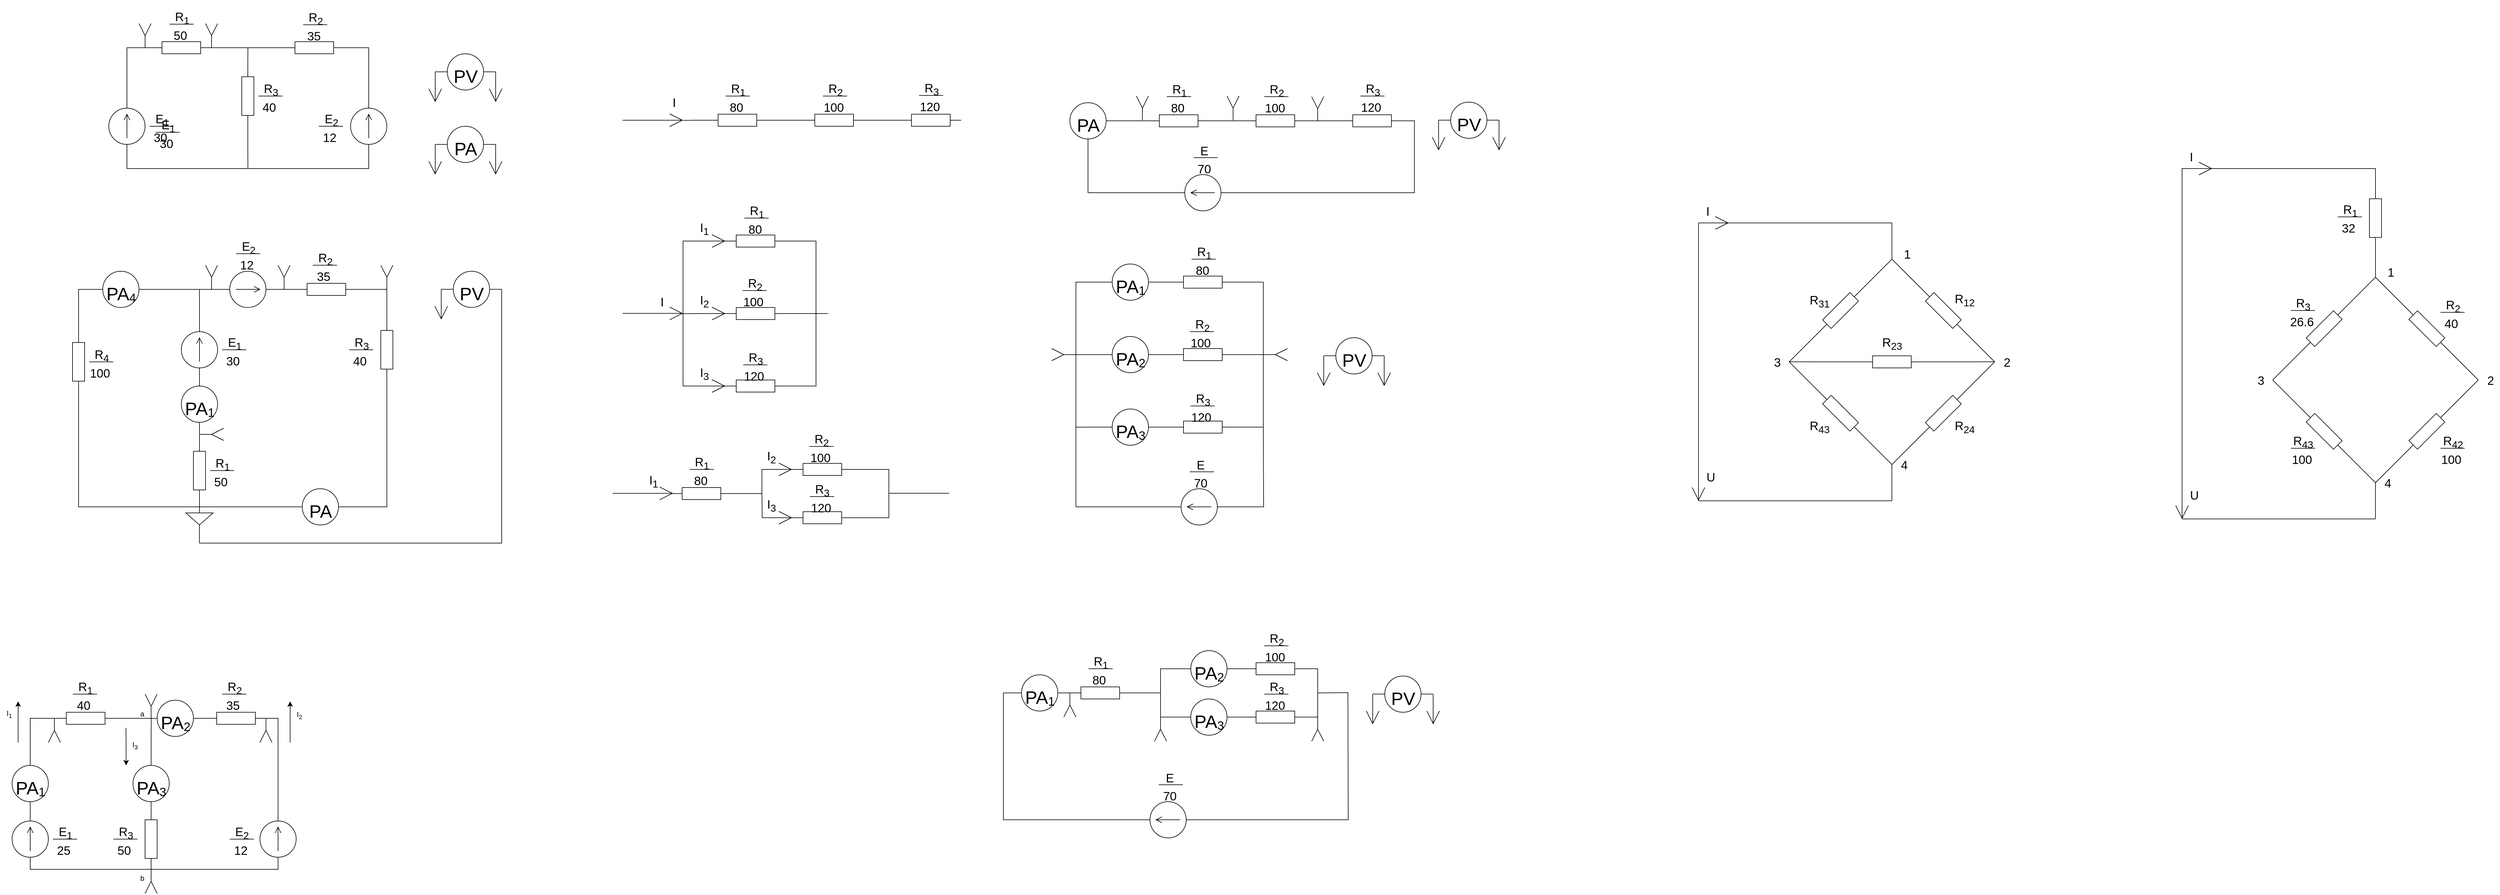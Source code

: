 <mxfile version="20.4.0" type="github">
  <diagram name="Page-1" id="16e2658f-23c8-b752-8be9-c03fbebb8bbe">
    <mxGraphModel dx="813" dy="438" grid="1" gridSize="10" guides="1" tooltips="1" connect="1" arrows="1" fold="1" page="1" pageScale="1" pageWidth="4681" pageHeight="3300" background="none" math="0" shadow="0">
      <root>
        <mxCell id="0" />
        <mxCell id="1" parent="0" />
        <mxCell id="6sGDjz0e17xrkzqmoAEd-8" style="edgeStyle=orthogonalEdgeStyle;rounded=0;orthogonalLoop=1;jettySize=auto;html=1;exitX=0;exitY=0.5;exitDx=0;exitDy=0;exitPerimeter=0;entryX=0;entryY=0.5;entryDx=0;entryDy=0;entryPerimeter=0;endArrow=none;endFill=0;" parent="1" source="6sGDjz0e17xrkzqmoAEd-1" target="6sGDjz0e17xrkzqmoAEd-7" edge="1">
          <mxGeometry relative="1" as="geometry">
            <Array as="points">
              <mxPoint x="280" y="320" />
              <mxPoint x="680" y="320" />
            </Array>
          </mxGeometry>
        </mxCell>
        <mxCell id="6sGDjz0e17xrkzqmoAEd-1" value="" style="pointerEvents=1;verticalLabelPosition=bottom;shadow=0;dashed=0;align=center;html=1;verticalAlign=top;shape=mxgraph.electrical.signal_sources.source;aspect=fixed;points=[[0.5,0,0],[1,0.5,0],[0.5,1,0],[0,0.5,0]];elSignalType=dc1;fillColor=none;rotation=-90;" parent="1" vertex="1">
          <mxGeometry x="250" y="220" width="60" height="60" as="geometry" />
        </mxCell>
        <mxCell id="6sGDjz0e17xrkzqmoAEd-9" style="edgeStyle=orthogonalEdgeStyle;rounded=0;orthogonalLoop=1;jettySize=auto;html=1;exitX=1;exitY=0.5;exitDx=0;exitDy=0;exitPerimeter=0;endArrow=none;endFill=0;" parent="1" source="6sGDjz0e17xrkzqmoAEd-2" edge="1">
          <mxGeometry relative="1" as="geometry">
            <mxPoint x="480.143" y="320" as="targetPoint" />
          </mxGeometry>
        </mxCell>
        <mxCell id="6sGDjz0e17xrkzqmoAEd-12" style="edgeStyle=orthogonalEdgeStyle;rounded=0;orthogonalLoop=1;jettySize=auto;html=1;exitX=0;exitY=0.5;exitDx=0;exitDy=0;exitPerimeter=0;endArrow=none;endFill=0;" parent="1" source="6sGDjz0e17xrkzqmoAEd-2" edge="1">
          <mxGeometry relative="1" as="geometry">
            <mxPoint x="480.143" y="120" as="targetPoint" />
          </mxGeometry>
        </mxCell>
        <mxCell id="6sGDjz0e17xrkzqmoAEd-2" value="" style="pointerEvents=1;verticalLabelPosition=bottom;shadow=0;dashed=0;align=center;html=1;verticalAlign=top;shape=mxgraph.electrical.resistors.resistor_1;fillColor=none;rotation=90;" parent="1" vertex="1">
          <mxGeometry x="430" y="190" width="100" height="20" as="geometry" />
        </mxCell>
        <mxCell id="6sGDjz0e17xrkzqmoAEd-6" style="edgeStyle=orthogonalEdgeStyle;rounded=0;orthogonalLoop=1;jettySize=auto;html=1;exitX=0;exitY=0.5;exitDx=0;exitDy=0;exitPerimeter=0;entryX=1;entryY=0.5;entryDx=0;entryDy=0;entryPerimeter=0;endArrow=none;endFill=0;" parent="1" source="6sGDjz0e17xrkzqmoAEd-3" target="6sGDjz0e17xrkzqmoAEd-1" edge="1">
          <mxGeometry relative="1" as="geometry">
            <Array as="points">
              <mxPoint x="280" y="150" />
              <mxPoint x="280" y="150" />
            </Array>
          </mxGeometry>
        </mxCell>
        <mxCell id="6sGDjz0e17xrkzqmoAEd-10" style="edgeStyle=orthogonalEdgeStyle;rounded=0;orthogonalLoop=1;jettySize=auto;html=1;exitX=1;exitY=0.5;exitDx=0;exitDy=0;exitPerimeter=0;entryX=0;entryY=0.5;entryDx=0;entryDy=0;entryPerimeter=0;endArrow=none;endFill=0;" parent="1" source="6sGDjz0e17xrkzqmoAEd-3" target="6sGDjz0e17xrkzqmoAEd-5" edge="1">
          <mxGeometry relative="1" as="geometry" />
        </mxCell>
        <mxCell id="6sGDjz0e17xrkzqmoAEd-3" value="" style="pointerEvents=1;verticalLabelPosition=bottom;shadow=0;dashed=0;align=center;html=1;verticalAlign=top;shape=mxgraph.electrical.resistors.resistor_1;fillColor=none;rotation=0;" parent="1" vertex="1">
          <mxGeometry x="320" y="110" width="100" height="20" as="geometry" />
        </mxCell>
        <mxCell id="6sGDjz0e17xrkzqmoAEd-11" style="edgeStyle=orthogonalEdgeStyle;rounded=0;orthogonalLoop=1;jettySize=auto;html=1;exitX=1;exitY=0.5;exitDx=0;exitDy=0;exitPerimeter=0;entryX=1;entryY=0.5;entryDx=0;entryDy=0;entryPerimeter=0;endArrow=none;endFill=0;" parent="1" source="6sGDjz0e17xrkzqmoAEd-5" target="6sGDjz0e17xrkzqmoAEd-7" edge="1">
          <mxGeometry relative="1" as="geometry">
            <Array as="points">
              <mxPoint x="680" y="150" />
              <mxPoint x="680" y="150" />
            </Array>
          </mxGeometry>
        </mxCell>
        <mxCell id="6sGDjz0e17xrkzqmoAEd-5" value="" style="pointerEvents=1;verticalLabelPosition=bottom;shadow=0;dashed=0;align=center;html=1;verticalAlign=top;shape=mxgraph.electrical.resistors.resistor_1;fillColor=none;rotation=0;" parent="1" vertex="1">
          <mxGeometry x="540" y="110" width="100" height="20" as="geometry" />
        </mxCell>
        <mxCell id="6sGDjz0e17xrkzqmoAEd-7" value="" style="pointerEvents=1;verticalLabelPosition=bottom;shadow=0;dashed=0;align=center;html=1;verticalAlign=top;shape=mxgraph.electrical.signal_sources.source;aspect=fixed;points=[[0.5,0,0],[1,0.5,0],[0.5,1,0],[0,0.5,0]];elSignalType=dc1;fillColor=none;rotation=-90;" parent="1" vertex="1">
          <mxGeometry x="650" y="220" width="60" height="60" as="geometry" />
        </mxCell>
        <mxCell id="6sGDjz0e17xrkzqmoAEd-22" value="" style="group" parent="1" vertex="1" connectable="0">
          <mxGeometry x="300" y="80" width="20" height="40" as="geometry" />
        </mxCell>
        <mxCell id="6sGDjz0e17xrkzqmoAEd-19" value="" style="endArrow=none;html=1;rounded=0;" parent="6sGDjz0e17xrkzqmoAEd-22" edge="1">
          <mxGeometry width="50" height="50" relative="1" as="geometry">
            <mxPoint x="10" y="20" as="sourcePoint" />
            <mxPoint x="20" as="targetPoint" />
          </mxGeometry>
        </mxCell>
        <mxCell id="6sGDjz0e17xrkzqmoAEd-20" value="" style="endArrow=none;html=1;rounded=0;" parent="6sGDjz0e17xrkzqmoAEd-22" edge="1">
          <mxGeometry width="50" height="50" relative="1" as="geometry">
            <mxPoint as="sourcePoint" />
            <mxPoint x="10.0" y="20" as="targetPoint" />
          </mxGeometry>
        </mxCell>
        <mxCell id="6sGDjz0e17xrkzqmoAEd-21" value="" style="endArrow=none;html=1;rounded=0;" parent="6sGDjz0e17xrkzqmoAEd-22" edge="1">
          <mxGeometry width="50" height="50" relative="1" as="geometry">
            <mxPoint x="10" y="40" as="sourcePoint" />
            <mxPoint x="10" y="20" as="targetPoint" />
          </mxGeometry>
        </mxCell>
        <mxCell id="6sGDjz0e17xrkzqmoAEd-23" value="" style="group" parent="1" vertex="1" connectable="0">
          <mxGeometry x="410" y="80" width="20" height="40" as="geometry" />
        </mxCell>
        <mxCell id="6sGDjz0e17xrkzqmoAEd-24" value="" style="endArrow=none;html=1;rounded=0;" parent="6sGDjz0e17xrkzqmoAEd-23" edge="1">
          <mxGeometry width="50" height="50" relative="1" as="geometry">
            <mxPoint x="10" y="20" as="sourcePoint" />
            <mxPoint x="20" as="targetPoint" />
          </mxGeometry>
        </mxCell>
        <mxCell id="6sGDjz0e17xrkzqmoAEd-25" value="" style="endArrow=none;html=1;rounded=0;" parent="6sGDjz0e17xrkzqmoAEd-23" edge="1">
          <mxGeometry width="50" height="50" relative="1" as="geometry">
            <mxPoint as="sourcePoint" />
            <mxPoint x="10.0" y="20" as="targetPoint" />
          </mxGeometry>
        </mxCell>
        <mxCell id="6sGDjz0e17xrkzqmoAEd-26" value="" style="endArrow=none;html=1;rounded=0;" parent="6sGDjz0e17xrkzqmoAEd-23" edge="1">
          <mxGeometry width="50" height="50" relative="1" as="geometry">
            <mxPoint x="10" y="40" as="sourcePoint" />
            <mxPoint x="10" y="20" as="targetPoint" />
          </mxGeometry>
        </mxCell>
        <mxCell id="6sGDjz0e17xrkzqmoAEd-37" value="" style="group" parent="1" vertex="1" connectable="0">
          <mxGeometry x="790" y="130" width="100" height="80" as="geometry" />
        </mxCell>
        <mxCell id="6sGDjz0e17xrkzqmoAEd-18" value="" style="endArrow=open;html=1;strokeWidth=1;endFill=0;endSize=20;rounded=0;" parent="6sGDjz0e17xrkzqmoAEd-37" edge="1">
          <mxGeometry width="100" relative="1" as="geometry">
            <mxPoint y="30" as="sourcePoint" />
            <mxPoint y="80" as="targetPoint" />
          </mxGeometry>
        </mxCell>
        <mxCell id="6sGDjz0e17xrkzqmoAEd-28" value="&lt;font style=&quot;font-size: 30px;&quot;&gt;PV&lt;/font&gt;" style="verticalLabelPosition=middle;shadow=0;dashed=0;align=center;html=1;verticalAlign=middle;strokeWidth=1;shape=ellipse;aspect=fixed;fontSize=50;fillColor=none;" parent="6sGDjz0e17xrkzqmoAEd-37" vertex="1">
          <mxGeometry x="20" width="60" height="60" as="geometry" />
        </mxCell>
        <mxCell id="6sGDjz0e17xrkzqmoAEd-30" value="" style="endArrow=open;html=1;strokeWidth=1;endFill=0;endSize=20;rounded=0;" parent="6sGDjz0e17xrkzqmoAEd-37" edge="1">
          <mxGeometry width="100" relative="1" as="geometry">
            <mxPoint x="100" y="30" as="sourcePoint" />
            <mxPoint x="100" y="80" as="targetPoint" />
          </mxGeometry>
        </mxCell>
        <mxCell id="6sGDjz0e17xrkzqmoAEd-35" value="" style="endArrow=none;html=1;rounded=0;fontSize=30;entryX=0;entryY=0.5;entryDx=0;entryDy=0;" parent="6sGDjz0e17xrkzqmoAEd-37" edge="1">
          <mxGeometry width="50" height="50" relative="1" as="geometry">
            <mxPoint y="29.92" as="sourcePoint" />
            <mxPoint x="20" y="29.92" as="targetPoint" />
          </mxGeometry>
        </mxCell>
        <mxCell id="6sGDjz0e17xrkzqmoAEd-36" value="" style="endArrow=none;html=1;rounded=0;fontSize=30;entryX=0;entryY=0.5;entryDx=0;entryDy=0;" parent="6sGDjz0e17xrkzqmoAEd-37" edge="1">
          <mxGeometry width="50" height="50" relative="1" as="geometry">
            <mxPoint x="80" y="29.92" as="sourcePoint" />
            <mxPoint x="100" y="29.92" as="targetPoint" />
          </mxGeometry>
        </mxCell>
        <mxCell id="6sGDjz0e17xrkzqmoAEd-38" value="" style="group" parent="1" vertex="1" connectable="0">
          <mxGeometry x="790" y="250" width="100" height="80" as="geometry" />
        </mxCell>
        <mxCell id="6sGDjz0e17xrkzqmoAEd-29" value="&lt;font style=&quot;font-size: 30px;&quot;&gt;PA&lt;/font&gt;" style="verticalLabelPosition=middle;shadow=0;dashed=0;align=center;html=1;verticalAlign=middle;strokeWidth=1;shape=ellipse;aspect=fixed;fontSize=50;fillColor=none;" parent="6sGDjz0e17xrkzqmoAEd-38" vertex="1">
          <mxGeometry x="20" width="60" height="60" as="geometry" />
        </mxCell>
        <mxCell id="6sGDjz0e17xrkzqmoAEd-31" value="" style="endArrow=open;html=1;strokeWidth=1;endFill=0;endSize=20;rounded=0;" parent="6sGDjz0e17xrkzqmoAEd-38" edge="1">
          <mxGeometry width="100" relative="1" as="geometry">
            <mxPoint y="30" as="sourcePoint" />
            <mxPoint y="80" as="targetPoint" />
          </mxGeometry>
        </mxCell>
        <mxCell id="6sGDjz0e17xrkzqmoAEd-32" value="" style="endArrow=open;html=1;strokeWidth=1;endFill=0;endSize=20;rounded=0;" parent="6sGDjz0e17xrkzqmoAEd-38" edge="1">
          <mxGeometry width="100" relative="1" as="geometry">
            <mxPoint x="100" y="30" as="sourcePoint" />
            <mxPoint x="100" y="80" as="targetPoint" />
          </mxGeometry>
        </mxCell>
        <mxCell id="6sGDjz0e17xrkzqmoAEd-33" value="" style="endArrow=none;html=1;rounded=0;fontSize=30;entryX=0;entryY=0.5;entryDx=0;entryDy=0;" parent="6sGDjz0e17xrkzqmoAEd-38" target="6sGDjz0e17xrkzqmoAEd-29" edge="1">
          <mxGeometry width="50" height="50" relative="1" as="geometry">
            <mxPoint y="30" as="sourcePoint" />
            <mxPoint x="50" y="-20" as="targetPoint" />
          </mxGeometry>
        </mxCell>
        <mxCell id="6sGDjz0e17xrkzqmoAEd-34" value="" style="endArrow=none;html=1;rounded=0;fontSize=30;exitX=1;exitY=0.5;exitDx=0;exitDy=0;" parent="6sGDjz0e17xrkzqmoAEd-38" source="6sGDjz0e17xrkzqmoAEd-29" edge="1">
          <mxGeometry width="50" height="50" relative="1" as="geometry">
            <mxPoint x="80" y="29.87" as="sourcePoint" />
            <mxPoint x="100" y="30" as="targetPoint" />
          </mxGeometry>
        </mxCell>
        <mxCell id="6sGDjz0e17xrkzqmoAEd-45" value="" style="group" parent="1" vertex="1" connectable="0">
          <mxGeometry x="343" y="41" width="57.5" height="80" as="geometry" />
        </mxCell>
        <mxCell id="6sGDjz0e17xrkzqmoAEd-44" value="" style="group" parent="6sGDjz0e17xrkzqmoAEd-45" vertex="1" connectable="0">
          <mxGeometry x="2.5" width="55" height="80" as="geometry" />
        </mxCell>
        <mxCell id="6sGDjz0e17xrkzqmoAEd-39" value="&lt;font style=&quot;font-size: 20px;&quot;&gt;R&lt;sub&gt;1&lt;/sub&gt;&lt;/font&gt;" style="text;html=1;align=center;verticalAlign=middle;resizable=0;points=[];autosize=1;strokeColor=none;fillColor=none;fontSize=30;" parent="6sGDjz0e17xrkzqmoAEd-44" vertex="1">
          <mxGeometry width="50" height="50" as="geometry" />
        </mxCell>
        <mxCell id="6sGDjz0e17xrkzqmoAEd-41" value="" style="endArrow=none;html=1;rounded=0;fontSize=20;" parent="6sGDjz0e17xrkzqmoAEd-44" edge="1">
          <mxGeometry width="50" height="50" relative="1" as="geometry">
            <mxPoint x="5" y="40" as="sourcePoint" />
            <mxPoint x="45" y="40" as="targetPoint" />
          </mxGeometry>
        </mxCell>
        <mxCell id="6sGDjz0e17xrkzqmoAEd-43" value="&lt;font style=&quot;font-size: 20px;&quot;&gt;50&lt;/font&gt;" style="text;html=1;align=center;verticalAlign=middle;resizable=0;points=[];autosize=1;strokeColor=none;fillColor=none;fontSize=30;" parent="6sGDjz0e17xrkzqmoAEd-45" vertex="1">
          <mxGeometry y="30" width="50" height="50" as="geometry" />
        </mxCell>
        <mxCell id="6sGDjz0e17xrkzqmoAEd-46" value="" style="group" parent="1" vertex="1" connectable="0">
          <mxGeometry x="564" y="42" width="57.5" height="80" as="geometry" />
        </mxCell>
        <mxCell id="6sGDjz0e17xrkzqmoAEd-47" value="" style="group" parent="6sGDjz0e17xrkzqmoAEd-46" vertex="1" connectable="0">
          <mxGeometry x="2.5" width="55" height="80" as="geometry" />
        </mxCell>
        <mxCell id="6sGDjz0e17xrkzqmoAEd-48" value="&lt;font style=&quot;font-size: 20px;&quot;&gt;R&lt;sub&gt;2&lt;/sub&gt;&lt;/font&gt;" style="text;html=1;align=center;verticalAlign=middle;resizable=0;points=[];autosize=1;strokeColor=none;fillColor=none;fontSize=30;" parent="6sGDjz0e17xrkzqmoAEd-47" vertex="1">
          <mxGeometry width="50" height="50" as="geometry" />
        </mxCell>
        <mxCell id="6sGDjz0e17xrkzqmoAEd-49" value="" style="endArrow=none;html=1;rounded=0;fontSize=20;" parent="6sGDjz0e17xrkzqmoAEd-47" edge="1">
          <mxGeometry width="50" height="50" relative="1" as="geometry">
            <mxPoint x="5" y="40" as="sourcePoint" />
            <mxPoint x="45" y="40" as="targetPoint" />
          </mxGeometry>
        </mxCell>
        <mxCell id="6sGDjz0e17xrkzqmoAEd-50" value="&lt;font style=&quot;font-size: 20px;&quot;&gt;35&lt;/font&gt;" style="text;html=1;align=center;verticalAlign=middle;resizable=0;points=[];autosize=1;strokeColor=none;fillColor=none;fontSize=30;" parent="6sGDjz0e17xrkzqmoAEd-46" vertex="1">
          <mxGeometry y="30" width="50" height="50" as="geometry" />
        </mxCell>
        <mxCell id="6sGDjz0e17xrkzqmoAEd-51" value="" style="group" parent="1" vertex="1" connectable="0">
          <mxGeometry x="490" y="160" width="57.5" height="80" as="geometry" />
        </mxCell>
        <mxCell id="6sGDjz0e17xrkzqmoAEd-52" value="" style="group" parent="6sGDjz0e17xrkzqmoAEd-51" vertex="1" connectable="0">
          <mxGeometry x="2.5" width="55" height="80" as="geometry" />
        </mxCell>
        <mxCell id="6sGDjz0e17xrkzqmoAEd-53" value="&lt;font style=&quot;font-size: 20px;&quot;&gt;R&lt;sub&gt;3&lt;/sub&gt;&lt;/font&gt;" style="text;html=1;align=center;verticalAlign=middle;resizable=0;points=[];autosize=1;strokeColor=none;fillColor=none;fontSize=30;" parent="6sGDjz0e17xrkzqmoAEd-52" vertex="1">
          <mxGeometry width="50" height="50" as="geometry" />
        </mxCell>
        <mxCell id="6sGDjz0e17xrkzqmoAEd-54" value="" style="endArrow=none;html=1;rounded=0;fontSize=20;" parent="6sGDjz0e17xrkzqmoAEd-52" edge="1">
          <mxGeometry width="50" height="50" relative="1" as="geometry">
            <mxPoint x="5" y="40" as="sourcePoint" />
            <mxPoint x="45" y="40" as="targetPoint" />
          </mxGeometry>
        </mxCell>
        <mxCell id="6sGDjz0e17xrkzqmoAEd-55" value="&lt;font style=&quot;font-size: 20px;&quot;&gt;40&lt;/font&gt;" style="text;html=1;align=center;verticalAlign=middle;resizable=0;points=[];autosize=1;strokeColor=none;fillColor=none;fontSize=30;" parent="6sGDjz0e17xrkzqmoAEd-51" vertex="1">
          <mxGeometry y="30" width="50" height="50" as="geometry" />
        </mxCell>
        <mxCell id="6sGDjz0e17xrkzqmoAEd-56" value="" style="group" parent="1" vertex="1" connectable="0">
          <mxGeometry x="310" y="210" width="57.5" height="80" as="geometry" />
        </mxCell>
        <mxCell id="6sGDjz0e17xrkzqmoAEd-57" value="" style="group" parent="6sGDjz0e17xrkzqmoAEd-56" vertex="1" connectable="0">
          <mxGeometry x="2.5" width="55" height="80" as="geometry" />
        </mxCell>
        <mxCell id="6sGDjz0e17xrkzqmoAEd-58" value="&lt;font style=&quot;font-size: 20px;&quot;&gt;E&lt;sub&gt;1&lt;/sub&gt;&lt;/font&gt;" style="text;html=1;align=center;verticalAlign=middle;resizable=0;points=[];autosize=1;strokeColor=none;fillColor=none;fontSize=30;" parent="6sGDjz0e17xrkzqmoAEd-57" vertex="1">
          <mxGeometry width="50" height="50" as="geometry" />
        </mxCell>
        <mxCell id="6sGDjz0e17xrkzqmoAEd-59" value="" style="endArrow=none;html=1;rounded=0;fontSize=20;" parent="6sGDjz0e17xrkzqmoAEd-57" edge="1">
          <mxGeometry width="50" height="50" relative="1" as="geometry">
            <mxPoint x="5" y="40" as="sourcePoint" />
            <mxPoint x="45" y="40" as="targetPoint" />
          </mxGeometry>
        </mxCell>
        <mxCell id="6sGDjz0e17xrkzqmoAEd-60" value="&lt;font style=&quot;font-size: 20px;&quot;&gt;30&lt;/font&gt;" style="text;html=1;align=center;verticalAlign=middle;resizable=0;points=[];autosize=1;strokeColor=none;fillColor=none;fontSize=30;" parent="6sGDjz0e17xrkzqmoAEd-56" vertex="1">
          <mxGeometry y="30" width="50" height="50" as="geometry" />
        </mxCell>
        <mxCell id="6sGDjz0e17xrkzqmoAEd-61" value="" style="group" parent="1" vertex="1" connectable="0">
          <mxGeometry x="590" y="210" width="57.5" height="80" as="geometry" />
        </mxCell>
        <mxCell id="6sGDjz0e17xrkzqmoAEd-62" value="" style="group" parent="6sGDjz0e17xrkzqmoAEd-61" vertex="1" connectable="0">
          <mxGeometry x="2.5" width="55" height="80" as="geometry" />
        </mxCell>
        <mxCell id="6sGDjz0e17xrkzqmoAEd-63" value="&lt;font style=&quot;font-size: 20px;&quot;&gt;E&lt;sub&gt;2&lt;/sub&gt;&lt;/font&gt;" style="text;html=1;align=center;verticalAlign=middle;resizable=0;points=[];autosize=1;strokeColor=none;fillColor=none;fontSize=30;" parent="6sGDjz0e17xrkzqmoAEd-62" vertex="1">
          <mxGeometry width="50" height="50" as="geometry" />
        </mxCell>
        <mxCell id="6sGDjz0e17xrkzqmoAEd-64" value="" style="endArrow=none;html=1;rounded=0;fontSize=20;" parent="6sGDjz0e17xrkzqmoAEd-62" edge="1">
          <mxGeometry width="50" height="50" relative="1" as="geometry">
            <mxPoint x="5" y="40" as="sourcePoint" />
            <mxPoint x="45" y="40" as="targetPoint" />
          </mxGeometry>
        </mxCell>
        <mxCell id="6sGDjz0e17xrkzqmoAEd-65" value="&lt;font style=&quot;font-size: 20px;&quot;&gt;12&lt;/font&gt;" style="text;html=1;align=center;verticalAlign=middle;resizable=0;points=[];autosize=1;strokeColor=none;fillColor=none;fontSize=30;" parent="6sGDjz0e17xrkzqmoAEd-61" vertex="1">
          <mxGeometry y="30" width="50" height="50" as="geometry" />
        </mxCell>
        <mxCell id="6sGDjz0e17xrkzqmoAEd-82" style="edgeStyle=orthogonalEdgeStyle;rounded=0;orthogonalLoop=1;jettySize=auto;html=1;exitX=1;exitY=0.5;exitDx=0;exitDy=0;exitPerimeter=0;entryX=0;entryY=0.5;entryDx=0;entryDy=0;fontSize=20;endArrow=none;endFill=0;" parent="1" source="6sGDjz0e17xrkzqmoAEd-66" target="6sGDjz0e17xrkzqmoAEd-81" edge="1">
          <mxGeometry relative="1" as="geometry" />
        </mxCell>
        <mxCell id="6sGDjz0e17xrkzqmoAEd-92" style="edgeStyle=orthogonalEdgeStyle;rounded=0;orthogonalLoop=1;jettySize=auto;html=1;exitX=0;exitY=0.5;exitDx=0;exitDy=0;exitPerimeter=0;entryX=0;entryY=0.5;entryDx=0;entryDy=0;fontSize=20;endArrow=none;endFill=0;" parent="1" source="6sGDjz0e17xrkzqmoAEd-66" target="6sGDjz0e17xrkzqmoAEd-80" edge="1">
          <mxGeometry relative="1" as="geometry" />
        </mxCell>
        <mxCell id="6sGDjz0e17xrkzqmoAEd-66" value="" style="pointerEvents=1;verticalLabelPosition=bottom;shadow=0;dashed=0;align=center;html=1;verticalAlign=top;shape=mxgraph.electrical.resistors.resistor_1;fillColor=none;rotation=90;" parent="1" vertex="1">
          <mxGeometry x="150" y="630" width="100" height="20" as="geometry" />
        </mxCell>
        <mxCell id="6sGDjz0e17xrkzqmoAEd-67" value="" style="pointerEvents=1;verticalLabelPosition=bottom;shadow=0;dashed=0;align=center;html=1;verticalAlign=top;shape=mxgraph.electrical.resistors.resistor_1;fillColor=none;rotation=90;" parent="1" vertex="1">
          <mxGeometry x="660" y="610" width="100" height="20" as="geometry" />
        </mxCell>
        <mxCell id="6sGDjz0e17xrkzqmoAEd-93" style="edgeStyle=orthogonalEdgeStyle;rounded=0;orthogonalLoop=1;jettySize=auto;html=1;exitX=1;exitY=0.5;exitDx=0;exitDy=0;exitPerimeter=0;entryX=0;entryY=0.5;entryDx=0;entryDy=0;entryPerimeter=0;fontSize=20;endArrow=none;endFill=0;" parent="1" source="6sGDjz0e17xrkzqmoAEd-68" target="6sGDjz0e17xrkzqmoAEd-67" edge="1">
          <mxGeometry relative="1" as="geometry">
            <Array as="points">
              <mxPoint x="710" y="520" />
              <mxPoint x="710" y="570" />
            </Array>
          </mxGeometry>
        </mxCell>
        <mxCell id="6sGDjz0e17xrkzqmoAEd-68" value="" style="pointerEvents=1;verticalLabelPosition=bottom;shadow=0;dashed=0;align=center;html=1;verticalAlign=top;shape=mxgraph.electrical.resistors.resistor_1;fillColor=none;rotation=0;" parent="1" vertex="1">
          <mxGeometry x="560" y="510" width="100" height="20" as="geometry" />
        </mxCell>
        <mxCell id="6sGDjz0e17xrkzqmoAEd-84" style="edgeStyle=orthogonalEdgeStyle;rounded=0;orthogonalLoop=1;jettySize=auto;html=1;exitX=1;exitY=0.5;exitDx=0;exitDy=0;exitPerimeter=0;fontSize=20;endArrow=none;endFill=0;" parent="1" source="6sGDjz0e17xrkzqmoAEd-70" edge="1">
          <mxGeometry relative="1" as="geometry">
            <mxPoint x="400.009" y="880" as="targetPoint" />
          </mxGeometry>
        </mxCell>
        <mxCell id="6sGDjz0e17xrkzqmoAEd-70" value="" style="pointerEvents=1;verticalLabelPosition=bottom;shadow=0;dashed=0;align=center;html=1;verticalAlign=top;shape=mxgraph.electrical.resistors.resistor_1;fillColor=none;rotation=90;" parent="1" vertex="1">
          <mxGeometry x="350" y="810" width="100" height="20" as="geometry" />
        </mxCell>
        <mxCell id="6sGDjz0e17xrkzqmoAEd-91" style="edgeStyle=orthogonalEdgeStyle;rounded=0;orthogonalLoop=1;jettySize=auto;html=1;exitX=1;exitY=0.5;exitDx=0;exitDy=0;exitPerimeter=0;entryX=0;entryY=0.5;entryDx=0;entryDy=0;entryPerimeter=0;fontSize=20;endArrow=none;endFill=0;" parent="1" source="6sGDjz0e17xrkzqmoAEd-71" target="6sGDjz0e17xrkzqmoAEd-68" edge="1">
          <mxGeometry relative="1" as="geometry" />
        </mxCell>
        <mxCell id="6sGDjz0e17xrkzqmoAEd-71" value="" style="pointerEvents=1;verticalLabelPosition=bottom;shadow=0;dashed=0;align=center;html=1;verticalAlign=top;shape=mxgraph.electrical.signal_sources.source;aspect=fixed;points=[[0.5,0,0],[1,0.5,0],[0.5,1,0],[0,0.5,0]];elSignalType=dc1;fillColor=none;rotation=0;" parent="1" vertex="1">
          <mxGeometry x="450" y="490" width="60" height="60" as="geometry" />
        </mxCell>
        <mxCell id="6sGDjz0e17xrkzqmoAEd-88" style="edgeStyle=orthogonalEdgeStyle;rounded=0;orthogonalLoop=1;jettySize=auto;html=1;exitX=0;exitY=0.5;exitDx=0;exitDy=0;exitPerimeter=0;fontSize=20;endArrow=none;endFill=0;" parent="1" source="6sGDjz0e17xrkzqmoAEd-72" target="6sGDjz0e17xrkzqmoAEd-79" edge="1">
          <mxGeometry relative="1" as="geometry" />
        </mxCell>
        <mxCell id="6sGDjz0e17xrkzqmoAEd-90" style="edgeStyle=orthogonalEdgeStyle;rounded=0;orthogonalLoop=1;jettySize=auto;html=1;exitX=1;exitY=0.5;exitDx=0;exitDy=0;exitPerimeter=0;fontSize=20;endArrow=none;endFill=0;" parent="1" source="6sGDjz0e17xrkzqmoAEd-72" edge="1">
          <mxGeometry relative="1" as="geometry">
            <mxPoint x="400" y="520" as="targetPoint" />
          </mxGeometry>
        </mxCell>
        <mxCell id="6sGDjz0e17xrkzqmoAEd-72" value="" style="pointerEvents=1;verticalLabelPosition=bottom;shadow=0;dashed=0;align=center;html=1;verticalAlign=top;shape=mxgraph.electrical.signal_sources.source;aspect=fixed;points=[[0.5,0,0],[1,0.5,0],[0.5,1,0],[0,0.5,0]];elSignalType=dc1;fillColor=none;rotation=-90;" parent="1" vertex="1">
          <mxGeometry x="370" y="590" width="60" height="60" as="geometry" />
        </mxCell>
        <mxCell id="6sGDjz0e17xrkzqmoAEd-87" style="edgeStyle=orthogonalEdgeStyle;rounded=0;orthogonalLoop=1;jettySize=auto;html=1;exitX=0.5;exitY=1;exitDx=0;exitDy=0;entryX=0;entryY=0.5;entryDx=0;entryDy=0;entryPerimeter=0;fontSize=20;endArrow=none;endFill=0;" parent="1" source="6sGDjz0e17xrkzqmoAEd-79" target="6sGDjz0e17xrkzqmoAEd-70" edge="1">
          <mxGeometry relative="1" as="geometry" />
        </mxCell>
        <mxCell id="6sGDjz0e17xrkzqmoAEd-79" value="&lt;font style=&quot;font-size: 30px;&quot;&gt;PA&lt;/font&gt;&lt;font size=&quot;1&quot;&gt;&lt;sub style=&quot;font-size: 20px;&quot;&gt;1&lt;/sub&gt;&lt;/font&gt;" style="verticalLabelPosition=middle;shadow=0;dashed=0;align=center;html=1;verticalAlign=middle;strokeWidth=1;shape=ellipse;aspect=fixed;fontSize=50;fillColor=none;" parent="1" vertex="1">
          <mxGeometry x="370" y="680" width="60" height="60" as="geometry" />
        </mxCell>
        <mxCell id="6sGDjz0e17xrkzqmoAEd-89" style="edgeStyle=orthogonalEdgeStyle;rounded=0;orthogonalLoop=1;jettySize=auto;html=1;exitX=1;exitY=0.5;exitDx=0;exitDy=0;entryX=0;entryY=0.5;entryDx=0;entryDy=0;entryPerimeter=0;fontSize=20;endArrow=none;endFill=0;" parent="1" source="6sGDjz0e17xrkzqmoAEd-80" target="6sGDjz0e17xrkzqmoAEd-71" edge="1">
          <mxGeometry relative="1" as="geometry" />
        </mxCell>
        <mxCell id="6sGDjz0e17xrkzqmoAEd-80" value="&lt;font style=&quot;font-size: 30px;&quot;&gt;PA&lt;/font&gt;&lt;font size=&quot;1&quot;&gt;&lt;sub style=&quot;font-size: 20px;&quot;&gt;4&lt;/sub&gt;&lt;/font&gt;" style="verticalLabelPosition=middle;shadow=0;dashed=0;align=center;html=1;verticalAlign=middle;strokeWidth=1;shape=ellipse;aspect=fixed;fontSize=50;fillColor=none;" parent="1" vertex="1">
          <mxGeometry x="240" y="490" width="60" height="60" as="geometry" />
        </mxCell>
        <mxCell id="6sGDjz0e17xrkzqmoAEd-94" style="edgeStyle=orthogonalEdgeStyle;rounded=0;orthogonalLoop=1;jettySize=auto;html=1;exitX=1;exitY=0.5;exitDx=0;exitDy=0;entryX=1;entryY=0.5;entryDx=0;entryDy=0;entryPerimeter=0;fontSize=20;endArrow=none;endFill=0;" parent="1" source="6sGDjz0e17xrkzqmoAEd-81" target="6sGDjz0e17xrkzqmoAEd-67" edge="1">
          <mxGeometry relative="1" as="geometry">
            <Array as="points">
              <mxPoint x="710" y="880" />
              <mxPoint x="710" y="670" />
            </Array>
          </mxGeometry>
        </mxCell>
        <mxCell id="6sGDjz0e17xrkzqmoAEd-81" value="&lt;font style=&quot;font-size: 30px;&quot;&gt;PA&lt;/font&gt;" style="verticalLabelPosition=middle;shadow=0;dashed=0;align=center;html=1;verticalAlign=middle;strokeWidth=1;shape=ellipse;aspect=fixed;fontSize=50;fillColor=none;" parent="1" vertex="1">
          <mxGeometry x="570" y="850" width="60" height="60" as="geometry" />
        </mxCell>
        <mxCell id="6sGDjz0e17xrkzqmoAEd-95" value="" style="pointerEvents=1;verticalLabelPosition=bottom;shadow=0;dashed=0;align=center;html=1;verticalAlign=top;shape=mxgraph.electrical.signal_sources.signal_ground;fontSize=20;fillColor=none;" parent="1" vertex="1">
          <mxGeometry x="377.5" y="880" width="45" height="30" as="geometry" />
        </mxCell>
        <mxCell id="6sGDjz0e17xrkzqmoAEd-96" value="" style="group;rotation=90;" parent="1" vertex="1" connectable="0">
          <mxGeometry x="410" y="740" width="20" height="40" as="geometry" />
        </mxCell>
        <mxCell id="6sGDjz0e17xrkzqmoAEd-97" value="" style="endArrow=none;html=1;rounded=0;" parent="6sGDjz0e17xrkzqmoAEd-96" edge="1">
          <mxGeometry width="50" height="50" relative="1" as="geometry">
            <mxPoint x="10" y="20" as="sourcePoint" />
            <mxPoint x="30" y="30" as="targetPoint" />
          </mxGeometry>
        </mxCell>
        <mxCell id="6sGDjz0e17xrkzqmoAEd-98" value="" style="endArrow=none;html=1;rounded=0;" parent="6sGDjz0e17xrkzqmoAEd-96" edge="1">
          <mxGeometry width="50" height="50" relative="1" as="geometry">
            <mxPoint x="30" y="10" as="sourcePoint" />
            <mxPoint x="10" y="20" as="targetPoint" />
          </mxGeometry>
        </mxCell>
        <mxCell id="6sGDjz0e17xrkzqmoAEd-99" value="" style="endArrow=none;html=1;rounded=0;" parent="6sGDjz0e17xrkzqmoAEd-96" edge="1">
          <mxGeometry width="50" height="50" relative="1" as="geometry">
            <mxPoint x="-10" y="20" as="sourcePoint" />
            <mxPoint x="10" y="20" as="targetPoint" />
          </mxGeometry>
        </mxCell>
        <mxCell id="6sGDjz0e17xrkzqmoAEd-100" value="" style="group" parent="1" vertex="1" connectable="0">
          <mxGeometry x="530" y="480" width="20" height="40" as="geometry" />
        </mxCell>
        <mxCell id="6sGDjz0e17xrkzqmoAEd-101" value="" style="endArrow=none;html=1;rounded=0;" parent="6sGDjz0e17xrkzqmoAEd-100" edge="1">
          <mxGeometry width="50" height="50" relative="1" as="geometry">
            <mxPoint x="10" y="20" as="sourcePoint" />
            <mxPoint x="20" as="targetPoint" />
          </mxGeometry>
        </mxCell>
        <mxCell id="6sGDjz0e17xrkzqmoAEd-102" value="" style="endArrow=none;html=1;rounded=0;" parent="6sGDjz0e17xrkzqmoAEd-100" edge="1">
          <mxGeometry width="50" height="50" relative="1" as="geometry">
            <mxPoint as="sourcePoint" />
            <mxPoint x="10.0" y="20" as="targetPoint" />
          </mxGeometry>
        </mxCell>
        <mxCell id="6sGDjz0e17xrkzqmoAEd-103" value="" style="endArrow=none;html=1;rounded=0;" parent="6sGDjz0e17xrkzqmoAEd-100" edge="1">
          <mxGeometry width="50" height="50" relative="1" as="geometry">
            <mxPoint x="10" y="40" as="sourcePoint" />
            <mxPoint x="10" y="20" as="targetPoint" />
          </mxGeometry>
        </mxCell>
        <mxCell id="6sGDjz0e17xrkzqmoAEd-104" value="" style="group" parent="1" vertex="1" connectable="0">
          <mxGeometry x="700" y="480" width="20" height="40" as="geometry" />
        </mxCell>
        <mxCell id="6sGDjz0e17xrkzqmoAEd-105" value="" style="endArrow=none;html=1;rounded=0;" parent="6sGDjz0e17xrkzqmoAEd-104" edge="1">
          <mxGeometry width="50" height="50" relative="1" as="geometry">
            <mxPoint x="10" y="20" as="sourcePoint" />
            <mxPoint x="20" as="targetPoint" />
          </mxGeometry>
        </mxCell>
        <mxCell id="6sGDjz0e17xrkzqmoAEd-106" value="" style="endArrow=none;html=1;rounded=0;" parent="6sGDjz0e17xrkzqmoAEd-104" edge="1">
          <mxGeometry width="50" height="50" relative="1" as="geometry">
            <mxPoint as="sourcePoint" />
            <mxPoint x="10.0" y="20" as="targetPoint" />
          </mxGeometry>
        </mxCell>
        <mxCell id="6sGDjz0e17xrkzqmoAEd-107" value="" style="endArrow=none;html=1;rounded=0;" parent="6sGDjz0e17xrkzqmoAEd-104" edge="1">
          <mxGeometry width="50" height="50" relative="1" as="geometry">
            <mxPoint x="10" y="40" as="sourcePoint" />
            <mxPoint x="10" y="20" as="targetPoint" />
          </mxGeometry>
        </mxCell>
        <mxCell id="6sGDjz0e17xrkzqmoAEd-108" value="" style="group" parent="1" vertex="1" connectable="0">
          <mxGeometry x="800" y="490" width="100" height="80" as="geometry" />
        </mxCell>
        <mxCell id="6sGDjz0e17xrkzqmoAEd-109" value="" style="endArrow=open;html=1;strokeWidth=1;endFill=0;endSize=20;rounded=0;" parent="6sGDjz0e17xrkzqmoAEd-108" edge="1">
          <mxGeometry width="100" relative="1" as="geometry">
            <mxPoint y="30" as="sourcePoint" />
            <mxPoint y="80" as="targetPoint" />
          </mxGeometry>
        </mxCell>
        <mxCell id="6sGDjz0e17xrkzqmoAEd-110" value="&lt;font style=&quot;font-size: 30px;&quot;&gt;PV&lt;/font&gt;" style="verticalLabelPosition=middle;shadow=0;dashed=0;align=center;html=1;verticalAlign=middle;strokeWidth=1;shape=ellipse;aspect=fixed;fontSize=50;fillColor=none;" parent="6sGDjz0e17xrkzqmoAEd-108" vertex="1">
          <mxGeometry x="20" width="60" height="60" as="geometry" />
        </mxCell>
        <mxCell id="6sGDjz0e17xrkzqmoAEd-112" value="" style="endArrow=none;html=1;rounded=0;fontSize=30;entryX=0;entryY=0.5;entryDx=0;entryDy=0;" parent="6sGDjz0e17xrkzqmoAEd-108" edge="1">
          <mxGeometry width="50" height="50" relative="1" as="geometry">
            <mxPoint y="29.92" as="sourcePoint" />
            <mxPoint x="20" y="29.92" as="targetPoint" />
          </mxGeometry>
        </mxCell>
        <mxCell id="6sGDjz0e17xrkzqmoAEd-113" value="" style="endArrow=none;html=1;rounded=0;fontSize=30;entryX=0;entryY=0.5;entryDx=0;entryDy=0;" parent="6sGDjz0e17xrkzqmoAEd-108" edge="1">
          <mxGeometry width="50" height="50" relative="1" as="geometry">
            <mxPoint x="80" y="29.92" as="sourcePoint" />
            <mxPoint x="100" y="29.92" as="targetPoint" />
          </mxGeometry>
        </mxCell>
        <mxCell id="6sGDjz0e17xrkzqmoAEd-117" value="" style="endArrow=none;html=1;rounded=0;fontSize=30;" parent="1" edge="1">
          <mxGeometry width="50" height="50" relative="1" as="geometry">
            <mxPoint x="900" y="520" as="sourcePoint" />
            <mxPoint x="900" y="940.192" as="targetPoint" />
          </mxGeometry>
        </mxCell>
        <mxCell id="6sGDjz0e17xrkzqmoAEd-118" value="" style="endArrow=none;html=1;rounded=0;fontSize=30;entryX=0;entryY=0.5;entryDx=0;entryDy=0;" parent="1" edge="1">
          <mxGeometry width="50" height="50" relative="1" as="geometry">
            <mxPoint x="399.808" y="940" as="sourcePoint" />
            <mxPoint x="900" y="940" as="targetPoint" />
          </mxGeometry>
        </mxCell>
        <mxCell id="6sGDjz0e17xrkzqmoAEd-119" value="" style="endArrow=none;html=1;rounded=0;fontSize=30;" parent="1" edge="1">
          <mxGeometry width="50" height="50" relative="1" as="geometry">
            <mxPoint x="399.908" y="910" as="sourcePoint" />
            <mxPoint x="400" y="940" as="targetPoint" />
          </mxGeometry>
        </mxCell>
        <mxCell id="6sGDjz0e17xrkzqmoAEd-120" value="" style="group" parent="1" vertex="1" connectable="0">
          <mxGeometry x="410" y="480" width="20" height="40" as="geometry" />
        </mxCell>
        <mxCell id="6sGDjz0e17xrkzqmoAEd-121" value="" style="endArrow=none;html=1;rounded=0;" parent="6sGDjz0e17xrkzqmoAEd-120" edge="1">
          <mxGeometry width="50" height="50" relative="1" as="geometry">
            <mxPoint x="10" y="20" as="sourcePoint" />
            <mxPoint x="20" as="targetPoint" />
          </mxGeometry>
        </mxCell>
        <mxCell id="6sGDjz0e17xrkzqmoAEd-122" value="" style="endArrow=none;html=1;rounded=0;" parent="6sGDjz0e17xrkzqmoAEd-120" edge="1">
          <mxGeometry width="50" height="50" relative="1" as="geometry">
            <mxPoint as="sourcePoint" />
            <mxPoint x="10.0" y="20" as="targetPoint" />
          </mxGeometry>
        </mxCell>
        <mxCell id="6sGDjz0e17xrkzqmoAEd-123" value="" style="endArrow=none;html=1;rounded=0;" parent="6sGDjz0e17xrkzqmoAEd-120" edge="1">
          <mxGeometry width="50" height="50" relative="1" as="geometry">
            <mxPoint x="10" y="40" as="sourcePoint" />
            <mxPoint x="10" y="20" as="targetPoint" />
          </mxGeometry>
        </mxCell>
        <mxCell id="6sGDjz0e17xrkzqmoAEd-124" value="" style="group" parent="1" vertex="1" connectable="0">
          <mxGeometry x="410" y="780" width="57.5" height="80" as="geometry" />
        </mxCell>
        <mxCell id="6sGDjz0e17xrkzqmoAEd-125" value="" style="group" parent="6sGDjz0e17xrkzqmoAEd-124" vertex="1" connectable="0">
          <mxGeometry x="2.5" width="55" height="80" as="geometry" />
        </mxCell>
        <mxCell id="6sGDjz0e17xrkzqmoAEd-126" value="&lt;font style=&quot;font-size: 20px;&quot;&gt;R&lt;sub&gt;1&lt;/sub&gt;&lt;/font&gt;" style="text;html=1;align=center;verticalAlign=middle;resizable=0;points=[];autosize=1;strokeColor=none;fillColor=none;fontSize=30;" parent="6sGDjz0e17xrkzqmoAEd-125" vertex="1">
          <mxGeometry width="50" height="50" as="geometry" />
        </mxCell>
        <mxCell id="6sGDjz0e17xrkzqmoAEd-127" value="" style="endArrow=none;html=1;rounded=0;fontSize=20;" parent="6sGDjz0e17xrkzqmoAEd-125" edge="1">
          <mxGeometry width="50" height="50" relative="1" as="geometry">
            <mxPoint x="5" y="40" as="sourcePoint" />
            <mxPoint x="45" y="40" as="targetPoint" />
          </mxGeometry>
        </mxCell>
        <mxCell id="6sGDjz0e17xrkzqmoAEd-128" value="&lt;font style=&quot;font-size: 20px;&quot;&gt;50&lt;/font&gt;" style="text;html=1;align=center;verticalAlign=middle;resizable=0;points=[];autosize=1;strokeColor=none;fillColor=none;fontSize=30;" parent="6sGDjz0e17xrkzqmoAEd-124" vertex="1">
          <mxGeometry y="30" width="50" height="50" as="geometry" />
        </mxCell>
        <mxCell id="6sGDjz0e17xrkzqmoAEd-134" value="" style="group" parent="1" vertex="1" connectable="0">
          <mxGeometry x="580" y="440" width="57.5" height="80" as="geometry" />
        </mxCell>
        <mxCell id="6sGDjz0e17xrkzqmoAEd-135" value="" style="group" parent="6sGDjz0e17xrkzqmoAEd-134" vertex="1" connectable="0">
          <mxGeometry x="2.5" width="55" height="80" as="geometry" />
        </mxCell>
        <mxCell id="6sGDjz0e17xrkzqmoAEd-136" value="&lt;font style=&quot;font-size: 20px;&quot;&gt;R&lt;sub&gt;2&lt;/sub&gt;&lt;/font&gt;" style="text;html=1;align=center;verticalAlign=middle;resizable=0;points=[];autosize=1;strokeColor=none;fillColor=none;fontSize=30;" parent="6sGDjz0e17xrkzqmoAEd-135" vertex="1">
          <mxGeometry width="50" height="50" as="geometry" />
        </mxCell>
        <mxCell id="6sGDjz0e17xrkzqmoAEd-137" value="" style="endArrow=none;html=1;rounded=0;fontSize=20;" parent="6sGDjz0e17xrkzqmoAEd-135" edge="1">
          <mxGeometry width="50" height="50" relative="1" as="geometry">
            <mxPoint x="5" y="40" as="sourcePoint" />
            <mxPoint x="45" y="40" as="targetPoint" />
          </mxGeometry>
        </mxCell>
        <mxCell id="6sGDjz0e17xrkzqmoAEd-138" value="&lt;font style=&quot;font-size: 20px;&quot;&gt;35&lt;/font&gt;" style="text;html=1;align=center;verticalAlign=middle;resizable=0;points=[];autosize=1;strokeColor=none;fillColor=none;fontSize=30;" parent="6sGDjz0e17xrkzqmoAEd-134" vertex="1">
          <mxGeometry y="30" width="50" height="50" as="geometry" />
        </mxCell>
        <mxCell id="6sGDjz0e17xrkzqmoAEd-139" value="" style="group" parent="1" vertex="1" connectable="0">
          <mxGeometry x="210" y="600" width="57.5" height="80" as="geometry" />
        </mxCell>
        <mxCell id="6sGDjz0e17xrkzqmoAEd-140" value="" style="group" parent="6sGDjz0e17xrkzqmoAEd-139" vertex="1" connectable="0">
          <mxGeometry x="2.5" width="55" height="80" as="geometry" />
        </mxCell>
        <mxCell id="6sGDjz0e17xrkzqmoAEd-141" value="&lt;font style=&quot;font-size: 20px;&quot;&gt;R&lt;sub&gt;4&lt;/sub&gt;&lt;/font&gt;" style="text;html=1;align=center;verticalAlign=middle;resizable=0;points=[];autosize=1;strokeColor=none;fillColor=none;fontSize=30;" parent="6sGDjz0e17xrkzqmoAEd-140" vertex="1">
          <mxGeometry width="50" height="50" as="geometry" />
        </mxCell>
        <mxCell id="6sGDjz0e17xrkzqmoAEd-142" value="" style="endArrow=none;html=1;rounded=0;fontSize=20;" parent="6sGDjz0e17xrkzqmoAEd-140" edge="1">
          <mxGeometry width="50" height="50" relative="1" as="geometry">
            <mxPoint x="5" y="40" as="sourcePoint" />
            <mxPoint x="45" y="40" as="targetPoint" />
          </mxGeometry>
        </mxCell>
        <mxCell id="6sGDjz0e17xrkzqmoAEd-143" value="&lt;font style=&quot;font-size: 20px;&quot;&gt;100&lt;/font&gt;" style="text;html=1;align=center;verticalAlign=middle;resizable=0;points=[];autosize=1;strokeColor=none;fillColor=none;fontSize=30;" parent="6sGDjz0e17xrkzqmoAEd-139" vertex="1">
          <mxGeometry x="-5" y="30" width="60" height="50" as="geometry" />
        </mxCell>
        <mxCell id="6sGDjz0e17xrkzqmoAEd-144" value="" style="group" parent="1" vertex="1" connectable="0">
          <mxGeometry x="640" y="580" width="57.5" height="80" as="geometry" />
        </mxCell>
        <mxCell id="6sGDjz0e17xrkzqmoAEd-145" value="" style="group" parent="6sGDjz0e17xrkzqmoAEd-144" vertex="1" connectable="0">
          <mxGeometry x="2.5" width="55" height="80" as="geometry" />
        </mxCell>
        <mxCell id="6sGDjz0e17xrkzqmoAEd-146" value="&lt;font style=&quot;font-size: 20px;&quot;&gt;R&lt;sub&gt;3&lt;/sub&gt;&lt;/font&gt;" style="text;html=1;align=center;verticalAlign=middle;resizable=0;points=[];autosize=1;strokeColor=none;fillColor=none;fontSize=30;" parent="6sGDjz0e17xrkzqmoAEd-145" vertex="1">
          <mxGeometry width="50" height="50" as="geometry" />
        </mxCell>
        <mxCell id="6sGDjz0e17xrkzqmoAEd-147" value="" style="endArrow=none;html=1;rounded=0;fontSize=20;" parent="6sGDjz0e17xrkzqmoAEd-145" edge="1">
          <mxGeometry width="50" height="50" relative="1" as="geometry">
            <mxPoint x="5" y="40" as="sourcePoint" />
            <mxPoint x="45" y="40" as="targetPoint" />
          </mxGeometry>
        </mxCell>
        <mxCell id="6sGDjz0e17xrkzqmoAEd-148" value="&lt;font style=&quot;font-size: 20px;&quot;&gt;40&lt;/font&gt;" style="text;html=1;align=center;verticalAlign=middle;resizable=0;points=[];autosize=1;strokeColor=none;fillColor=none;fontSize=30;" parent="6sGDjz0e17xrkzqmoAEd-144" vertex="1">
          <mxGeometry y="30" width="50" height="50" as="geometry" />
        </mxCell>
        <mxCell id="6sGDjz0e17xrkzqmoAEd-149" value="" style="group" parent="1" vertex="1" connectable="0">
          <mxGeometry x="430" y="580" width="57.5" height="80" as="geometry" />
        </mxCell>
        <mxCell id="6sGDjz0e17xrkzqmoAEd-150" value="" style="group" parent="6sGDjz0e17xrkzqmoAEd-149" vertex="1" connectable="0">
          <mxGeometry x="2.5" width="55" height="80" as="geometry" />
        </mxCell>
        <mxCell id="6sGDjz0e17xrkzqmoAEd-151" value="&lt;font style=&quot;font-size: 20px;&quot;&gt;E&lt;sub&gt;1&lt;/sub&gt;&lt;/font&gt;" style="text;html=1;align=center;verticalAlign=middle;resizable=0;points=[];autosize=1;strokeColor=none;fillColor=none;fontSize=30;" parent="6sGDjz0e17xrkzqmoAEd-150" vertex="1">
          <mxGeometry width="50" height="50" as="geometry" />
        </mxCell>
        <mxCell id="6sGDjz0e17xrkzqmoAEd-152" value="" style="endArrow=none;html=1;rounded=0;fontSize=20;" parent="6sGDjz0e17xrkzqmoAEd-150" edge="1">
          <mxGeometry width="50" height="50" relative="1" as="geometry">
            <mxPoint x="5" y="40" as="sourcePoint" />
            <mxPoint x="45" y="40" as="targetPoint" />
          </mxGeometry>
        </mxCell>
        <mxCell id="6sGDjz0e17xrkzqmoAEd-153" value="&lt;font style=&quot;font-size: 20px;&quot;&gt;30&lt;/font&gt;" style="text;html=1;align=center;verticalAlign=middle;resizable=0;points=[];autosize=1;strokeColor=none;fillColor=none;fontSize=30;" parent="6sGDjz0e17xrkzqmoAEd-149" vertex="1">
          <mxGeometry y="30" width="50" height="50" as="geometry" />
        </mxCell>
        <mxCell id="6sGDjz0e17xrkzqmoAEd-154" value="" style="group" parent="1" vertex="1" connectable="0">
          <mxGeometry x="453" y="421" width="57.5" height="80" as="geometry" />
        </mxCell>
        <mxCell id="6sGDjz0e17xrkzqmoAEd-155" value="" style="group" parent="6sGDjz0e17xrkzqmoAEd-154" vertex="1" connectable="0">
          <mxGeometry x="2.5" width="55" height="80" as="geometry" />
        </mxCell>
        <mxCell id="6sGDjz0e17xrkzqmoAEd-156" value="&lt;font style=&quot;font-size: 20px;&quot;&gt;E&lt;sub&gt;2&lt;/sub&gt;&lt;/font&gt;" style="text;html=1;align=center;verticalAlign=middle;resizable=0;points=[];autosize=1;strokeColor=none;fillColor=none;fontSize=30;" parent="6sGDjz0e17xrkzqmoAEd-155" vertex="1">
          <mxGeometry width="50" height="50" as="geometry" />
        </mxCell>
        <mxCell id="6sGDjz0e17xrkzqmoAEd-157" value="" style="endArrow=none;html=1;rounded=0;fontSize=20;" parent="6sGDjz0e17xrkzqmoAEd-155" edge="1">
          <mxGeometry width="50" height="50" relative="1" as="geometry">
            <mxPoint x="5" y="40" as="sourcePoint" />
            <mxPoint x="45" y="40" as="targetPoint" />
          </mxGeometry>
        </mxCell>
        <mxCell id="6sGDjz0e17xrkzqmoAEd-158" value="&lt;font style=&quot;font-size: 20px;&quot;&gt;12&lt;/font&gt;" style="text;html=1;align=center;verticalAlign=middle;resizable=0;points=[];autosize=1;strokeColor=none;fillColor=none;fontSize=30;" parent="6sGDjz0e17xrkzqmoAEd-154" vertex="1">
          <mxGeometry y="30" width="50" height="50" as="geometry" />
        </mxCell>
        <mxCell id="6sGDjz0e17xrkzqmoAEd-163" style="edgeStyle=orthogonalEdgeStyle;rounded=0;orthogonalLoop=1;jettySize=auto;html=1;exitX=0;exitY=0.5;exitDx=0;exitDy=0;exitPerimeter=0;fontSize=20;endArrow=none;endFill=0;" parent="1" source="6sGDjz0e17xrkzqmoAEd-159" edge="1">
          <mxGeometry relative="1" as="geometry">
            <mxPoint x="1200" y="240.209" as="targetPoint" />
          </mxGeometry>
        </mxCell>
        <mxCell id="6sGDjz0e17xrkzqmoAEd-164" style="edgeStyle=orthogonalEdgeStyle;rounded=0;orthogonalLoop=1;jettySize=auto;html=1;exitX=1;exitY=0.5;exitDx=0;exitDy=0;exitPerimeter=0;entryX=0;entryY=0.5;entryDx=0;entryDy=0;entryPerimeter=0;fontSize=20;endArrow=none;endFill=0;" parent="1" source="6sGDjz0e17xrkzqmoAEd-159" target="6sGDjz0e17xrkzqmoAEd-160" edge="1">
          <mxGeometry relative="1" as="geometry" />
        </mxCell>
        <mxCell id="6sGDjz0e17xrkzqmoAEd-159" value="" style="pointerEvents=1;verticalLabelPosition=bottom;shadow=0;dashed=0;align=center;html=1;verticalAlign=top;shape=mxgraph.electrical.resistors.resistor_1;fontSize=20;fillColor=none;" parent="1" vertex="1">
          <mxGeometry x="1240" y="230" width="100" height="20" as="geometry" />
        </mxCell>
        <mxCell id="6sGDjz0e17xrkzqmoAEd-165" style="edgeStyle=orthogonalEdgeStyle;rounded=0;orthogonalLoop=1;jettySize=auto;html=1;exitX=1;exitY=0.5;exitDx=0;exitDy=0;exitPerimeter=0;entryX=0;entryY=0.5;entryDx=0;entryDy=0;entryPerimeter=0;fontSize=20;endArrow=none;endFill=0;" parent="1" source="6sGDjz0e17xrkzqmoAEd-160" target="6sGDjz0e17xrkzqmoAEd-161" edge="1">
          <mxGeometry relative="1" as="geometry" />
        </mxCell>
        <mxCell id="6sGDjz0e17xrkzqmoAEd-160" value="" style="pointerEvents=1;verticalLabelPosition=bottom;shadow=0;dashed=0;align=center;html=1;verticalAlign=top;shape=mxgraph.electrical.resistors.resistor_1;fontSize=20;fillColor=none;" parent="1" vertex="1">
          <mxGeometry x="1400" y="230" width="100" height="20" as="geometry" />
        </mxCell>
        <mxCell id="6sGDjz0e17xrkzqmoAEd-161" value="" style="pointerEvents=1;verticalLabelPosition=bottom;shadow=0;dashed=0;align=center;html=1;verticalAlign=top;shape=mxgraph.electrical.resistors.resistor_1;fontSize=20;fillColor=none;" parent="1" vertex="1">
          <mxGeometry x="1560" y="230" width="100" height="20" as="geometry" />
        </mxCell>
        <mxCell id="6sGDjz0e17xrkzqmoAEd-162" value="" style="endArrow=open;html=1;strokeWidth=1;endFill=0;endSize=20;rounded=0;fontSize=20;" parent="1" edge="1">
          <mxGeometry width="100" relative="1" as="geometry">
            <mxPoint x="1100" y="240" as="sourcePoint" />
            <mxPoint x="1200" y="240" as="targetPoint" />
          </mxGeometry>
        </mxCell>
        <mxCell id="6sGDjz0e17xrkzqmoAEd-166" value="&lt;font face=&quot;Helvetica&quot;&gt;I&lt;/font&gt;" style="text;html=1;align=center;verticalAlign=middle;resizable=0;points=[];autosize=1;strokeColor=none;fillColor=none;fontSize=20;" parent="1" vertex="1">
          <mxGeometry x="1170" y="190" width="30" height="40" as="geometry" />
        </mxCell>
        <mxCell id="6sGDjz0e17xrkzqmoAEd-167" value="" style="group" parent="1" vertex="1" connectable="0">
          <mxGeometry x="1263" y="160" width="57.5" height="80" as="geometry" />
        </mxCell>
        <mxCell id="6sGDjz0e17xrkzqmoAEd-168" value="" style="group" parent="6sGDjz0e17xrkzqmoAEd-167" vertex="1" connectable="0">
          <mxGeometry x="2.5" width="55" height="80" as="geometry" />
        </mxCell>
        <mxCell id="6sGDjz0e17xrkzqmoAEd-169" value="&lt;font style=&quot;font-size: 20px;&quot;&gt;R&lt;sub&gt;1&lt;/sub&gt;&lt;/font&gt;" style="text;html=1;align=center;verticalAlign=middle;resizable=0;points=[];autosize=1;strokeColor=none;fillColor=none;fontSize=30;" parent="6sGDjz0e17xrkzqmoAEd-168" vertex="1">
          <mxGeometry width="50" height="50" as="geometry" />
        </mxCell>
        <mxCell id="6sGDjz0e17xrkzqmoAEd-170" value="" style="endArrow=none;html=1;rounded=0;fontSize=20;" parent="6sGDjz0e17xrkzqmoAEd-168" edge="1">
          <mxGeometry width="50" height="50" relative="1" as="geometry">
            <mxPoint x="5" y="40" as="sourcePoint" />
            <mxPoint x="45" y="40" as="targetPoint" />
          </mxGeometry>
        </mxCell>
        <mxCell id="6sGDjz0e17xrkzqmoAEd-171" value="&lt;font style=&quot;font-size: 20px;&quot;&gt;80&lt;/font&gt;" style="text;html=1;align=center;verticalAlign=middle;resizable=0;points=[];autosize=1;strokeColor=none;fillColor=none;fontSize=30;" parent="6sGDjz0e17xrkzqmoAEd-167" vertex="1">
          <mxGeometry y="30" width="50" height="50" as="geometry" />
        </mxCell>
        <mxCell id="6sGDjz0e17xrkzqmoAEd-172" value="" style="group" parent="1" vertex="1" connectable="0">
          <mxGeometry x="1424" y="160" width="57.5" height="80" as="geometry" />
        </mxCell>
        <mxCell id="6sGDjz0e17xrkzqmoAEd-173" value="" style="group" parent="6sGDjz0e17xrkzqmoAEd-172" vertex="1" connectable="0">
          <mxGeometry x="2.5" width="55" height="80" as="geometry" />
        </mxCell>
        <mxCell id="6sGDjz0e17xrkzqmoAEd-174" value="&lt;font style=&quot;font-size: 20px;&quot;&gt;R&lt;sub&gt;2&lt;/sub&gt;&lt;/font&gt;" style="text;html=1;align=center;verticalAlign=middle;resizable=0;points=[];autosize=1;strokeColor=none;fillColor=none;fontSize=30;" parent="6sGDjz0e17xrkzqmoAEd-173" vertex="1">
          <mxGeometry width="50" height="50" as="geometry" />
        </mxCell>
        <mxCell id="6sGDjz0e17xrkzqmoAEd-175" value="" style="endArrow=none;html=1;rounded=0;fontSize=20;" parent="6sGDjz0e17xrkzqmoAEd-173" edge="1">
          <mxGeometry width="50" height="50" relative="1" as="geometry">
            <mxPoint x="5" y="40" as="sourcePoint" />
            <mxPoint x="45" y="40" as="targetPoint" />
          </mxGeometry>
        </mxCell>
        <mxCell id="6sGDjz0e17xrkzqmoAEd-176" value="&lt;font style=&quot;font-size: 20px;&quot;&gt;100&lt;/font&gt;" style="text;html=1;align=center;verticalAlign=middle;resizable=0;points=[];autosize=1;strokeColor=none;fillColor=none;fontSize=30;" parent="6sGDjz0e17xrkzqmoAEd-172" vertex="1">
          <mxGeometry x="-5" y="30" width="60" height="50" as="geometry" />
        </mxCell>
        <mxCell id="6sGDjz0e17xrkzqmoAEd-177" value="" style="group" parent="1" vertex="1" connectable="0">
          <mxGeometry x="1583" y="159" width="57.5" height="80" as="geometry" />
        </mxCell>
        <mxCell id="6sGDjz0e17xrkzqmoAEd-178" value="" style="group" parent="6sGDjz0e17xrkzqmoAEd-177" vertex="1" connectable="0">
          <mxGeometry x="2.5" width="55" height="80" as="geometry" />
        </mxCell>
        <mxCell id="6sGDjz0e17xrkzqmoAEd-179" value="&lt;font style=&quot;font-size: 20px;&quot;&gt;R&lt;sub&gt;3&lt;/sub&gt;&lt;/font&gt;" style="text;html=1;align=center;verticalAlign=middle;resizable=0;points=[];autosize=1;strokeColor=none;fillColor=none;fontSize=30;" parent="6sGDjz0e17xrkzqmoAEd-178" vertex="1">
          <mxGeometry width="50" height="50" as="geometry" />
        </mxCell>
        <mxCell id="6sGDjz0e17xrkzqmoAEd-180" value="" style="endArrow=none;html=1;rounded=0;fontSize=20;" parent="6sGDjz0e17xrkzqmoAEd-178" edge="1">
          <mxGeometry width="50" height="50" relative="1" as="geometry">
            <mxPoint x="5" y="40" as="sourcePoint" />
            <mxPoint x="45" y="40" as="targetPoint" />
          </mxGeometry>
        </mxCell>
        <mxCell id="6sGDjz0e17xrkzqmoAEd-181" value="&lt;font style=&quot;font-size: 20px;&quot;&gt;120&lt;/font&gt;" style="text;html=1;align=center;verticalAlign=middle;resizable=0;points=[];autosize=1;strokeColor=none;fillColor=none;fontSize=30;" parent="6sGDjz0e17xrkzqmoAEd-177" vertex="1">
          <mxGeometry x="-5" y="30" width="60" height="50" as="geometry" />
        </mxCell>
        <mxCell id="6sGDjz0e17xrkzqmoAEd-185" style="edgeStyle=orthogonalEdgeStyle;rounded=0;orthogonalLoop=1;jettySize=auto;html=1;exitX=0;exitY=0.5;exitDx=0;exitDy=0;exitPerimeter=0;entryX=0;entryY=0.5;entryDx=0;entryDy=0;entryPerimeter=0;fontFamily=Helvetica;fontSize=20;endArrow=none;endFill=0;" parent="1" source="6sGDjz0e17xrkzqmoAEd-182" target="6sGDjz0e17xrkzqmoAEd-184" edge="1">
          <mxGeometry relative="1" as="geometry">
            <Array as="points">
              <mxPoint x="1200" y="440" />
              <mxPoint x="1200" y="680" />
            </Array>
          </mxGeometry>
        </mxCell>
        <mxCell id="6sGDjz0e17xrkzqmoAEd-187" style="edgeStyle=orthogonalEdgeStyle;rounded=0;orthogonalLoop=1;jettySize=auto;html=1;exitX=1;exitY=0.5;exitDx=0;exitDy=0;exitPerimeter=0;entryX=1;entryY=0.5;entryDx=0;entryDy=0;entryPerimeter=0;fontFamily=Helvetica;fontSize=20;endArrow=none;endFill=0;" parent="1" source="6sGDjz0e17xrkzqmoAEd-182" target="6sGDjz0e17xrkzqmoAEd-184" edge="1">
          <mxGeometry relative="1" as="geometry">
            <Array as="points">
              <mxPoint x="1420" y="440" />
              <mxPoint x="1420" y="680" />
            </Array>
          </mxGeometry>
        </mxCell>
        <mxCell id="6sGDjz0e17xrkzqmoAEd-182" value="" style="pointerEvents=1;verticalLabelPosition=bottom;shadow=0;dashed=0;align=center;html=1;verticalAlign=top;shape=mxgraph.electrical.resistors.resistor_1;fontSize=20;fillColor=none;" parent="1" vertex="1">
          <mxGeometry x="1270" y="430" width="100" height="20" as="geometry" />
        </mxCell>
        <mxCell id="6sGDjz0e17xrkzqmoAEd-186" style="edgeStyle=orthogonalEdgeStyle;rounded=0;orthogonalLoop=1;jettySize=auto;html=1;exitX=0;exitY=0.5;exitDx=0;exitDy=0;exitPerimeter=0;fontFamily=Helvetica;fontSize=20;endArrow=none;endFill=0;" parent="1" source="6sGDjz0e17xrkzqmoAEd-183" edge="1">
          <mxGeometry relative="1" as="geometry">
            <mxPoint x="1200" y="560.209" as="targetPoint" />
          </mxGeometry>
        </mxCell>
        <mxCell id="6sGDjz0e17xrkzqmoAEd-188" style="edgeStyle=orthogonalEdgeStyle;rounded=0;orthogonalLoop=1;jettySize=auto;html=1;exitX=1;exitY=0.5;exitDx=0;exitDy=0;exitPerimeter=0;fontFamily=Helvetica;fontSize=20;endArrow=none;endFill=0;" parent="1" source="6sGDjz0e17xrkzqmoAEd-183" edge="1">
          <mxGeometry relative="1" as="geometry">
            <mxPoint x="1440" y="560" as="targetPoint" />
          </mxGeometry>
        </mxCell>
        <mxCell id="6sGDjz0e17xrkzqmoAEd-183" value="" style="pointerEvents=1;verticalLabelPosition=bottom;shadow=0;dashed=0;align=center;html=1;verticalAlign=top;shape=mxgraph.electrical.resistors.resistor_1;fontSize=20;fillColor=none;" parent="1" vertex="1">
          <mxGeometry x="1270" y="550" width="100" height="20" as="geometry" />
        </mxCell>
        <mxCell id="6sGDjz0e17xrkzqmoAEd-184" value="" style="pointerEvents=1;verticalLabelPosition=bottom;shadow=0;dashed=0;align=center;html=1;verticalAlign=top;shape=mxgraph.electrical.resistors.resistor_1;fontSize=20;fillColor=none;" parent="1" vertex="1">
          <mxGeometry x="1270" y="670" width="100" height="20" as="geometry" />
        </mxCell>
        <mxCell id="6sGDjz0e17xrkzqmoAEd-189" value="" style="endArrow=open;html=1;strokeWidth=1;endFill=0;endSize=20;rounded=0;fontSize=20;" parent="1" edge="1">
          <mxGeometry width="100" relative="1" as="geometry">
            <mxPoint x="1100" y="559.77" as="sourcePoint" />
            <mxPoint x="1200" y="559.77" as="targetPoint" />
          </mxGeometry>
        </mxCell>
        <mxCell id="6sGDjz0e17xrkzqmoAEd-190" value="&lt;font face=&quot;Helvetica&quot;&gt;I&lt;/font&gt;" style="text;html=1;align=center;verticalAlign=middle;resizable=0;points=[];autosize=1;strokeColor=none;fillColor=none;fontSize=20;" parent="1" vertex="1">
          <mxGeometry x="1150" y="520" width="30" height="40" as="geometry" />
        </mxCell>
        <mxCell id="6sGDjz0e17xrkzqmoAEd-191" value="" style="endArrow=open;html=1;strokeWidth=1;endFill=0;endSize=20;rounded=0;fontSize=20;" parent="1" edge="1">
          <mxGeometry width="100" relative="1" as="geometry">
            <mxPoint x="1220" y="560" as="sourcePoint" />
            <mxPoint x="1270" y="560" as="targetPoint" />
          </mxGeometry>
        </mxCell>
        <mxCell id="6sGDjz0e17xrkzqmoAEd-192" value="" style="endArrow=open;html=1;strokeWidth=1;endFill=0;endSize=20;rounded=0;fontSize=20;" parent="1" edge="1">
          <mxGeometry width="100" relative="1" as="geometry">
            <mxPoint x="1220" y="440" as="sourcePoint" />
            <mxPoint x="1270" y="440" as="targetPoint" />
          </mxGeometry>
        </mxCell>
        <mxCell id="6sGDjz0e17xrkzqmoAEd-194" value="" style="endArrow=open;html=1;strokeWidth=1;endFill=0;endSize=20;rounded=0;fontSize=20;" parent="1" edge="1">
          <mxGeometry width="100" relative="1" as="geometry">
            <mxPoint x="1220" y="680" as="sourcePoint" />
            <mxPoint x="1270" y="680" as="targetPoint" />
          </mxGeometry>
        </mxCell>
        <mxCell id="6sGDjz0e17xrkzqmoAEd-195" value="&lt;font face=&quot;Helvetica&quot;&gt;I&lt;/font&gt;&lt;sub&gt;1&lt;/sub&gt;" style="text;html=1;align=center;verticalAlign=middle;resizable=0;points=[];autosize=1;strokeColor=none;fillColor=none;fontSize=20;" parent="1" vertex="1">
          <mxGeometry x="1215" y="400" width="40" height="40" as="geometry" />
        </mxCell>
        <mxCell id="6sGDjz0e17xrkzqmoAEd-196" value="&lt;font face=&quot;Helvetica&quot;&gt;I&lt;/font&gt;&lt;sub&gt;2&lt;/sub&gt;" style="text;html=1;align=center;verticalAlign=middle;resizable=0;points=[];autosize=1;strokeColor=none;fillColor=none;fontSize=20;" parent="1" vertex="1">
          <mxGeometry x="1215" y="520" width="40" height="40" as="geometry" />
        </mxCell>
        <mxCell id="6sGDjz0e17xrkzqmoAEd-197" value="&lt;font face=&quot;Helvetica&quot;&gt;I&lt;/font&gt;&lt;sub&gt;3&lt;/sub&gt;" style="text;html=1;align=center;verticalAlign=middle;resizable=0;points=[];autosize=1;strokeColor=none;fillColor=none;fontSize=20;" parent="1" vertex="1">
          <mxGeometry x="1215" y="640" width="40" height="40" as="geometry" />
        </mxCell>
        <mxCell id="6sGDjz0e17xrkzqmoAEd-198" value="" style="group" parent="1" vertex="1" connectable="0">
          <mxGeometry x="1294" y="362" width="57.5" height="80" as="geometry" />
        </mxCell>
        <mxCell id="6sGDjz0e17xrkzqmoAEd-199" value="" style="group" parent="6sGDjz0e17xrkzqmoAEd-198" vertex="1" connectable="0">
          <mxGeometry x="2.5" width="55" height="80" as="geometry" />
        </mxCell>
        <mxCell id="6sGDjz0e17xrkzqmoAEd-200" value="&lt;font style=&quot;font-size: 20px;&quot;&gt;R&lt;sub&gt;1&lt;/sub&gt;&lt;/font&gt;" style="text;html=1;align=center;verticalAlign=middle;resizable=0;points=[];autosize=1;strokeColor=none;fillColor=none;fontSize=30;" parent="6sGDjz0e17xrkzqmoAEd-199" vertex="1">
          <mxGeometry width="50" height="50" as="geometry" />
        </mxCell>
        <mxCell id="6sGDjz0e17xrkzqmoAEd-201" value="" style="endArrow=none;html=1;rounded=0;fontSize=20;" parent="6sGDjz0e17xrkzqmoAEd-199" edge="1">
          <mxGeometry width="50" height="50" relative="1" as="geometry">
            <mxPoint x="5" y="40" as="sourcePoint" />
            <mxPoint x="45" y="40" as="targetPoint" />
          </mxGeometry>
        </mxCell>
        <mxCell id="6sGDjz0e17xrkzqmoAEd-202" value="&lt;font style=&quot;font-size: 20px;&quot;&gt;80&lt;/font&gt;" style="text;html=1;align=center;verticalAlign=middle;resizable=0;points=[];autosize=1;strokeColor=none;fillColor=none;fontSize=30;" parent="6sGDjz0e17xrkzqmoAEd-198" vertex="1">
          <mxGeometry y="30" width="50" height="50" as="geometry" />
        </mxCell>
        <mxCell id="6sGDjz0e17xrkzqmoAEd-203" value="" style="group" parent="1" vertex="1" connectable="0">
          <mxGeometry x="1291" y="482" width="57.5" height="80" as="geometry" />
        </mxCell>
        <mxCell id="6sGDjz0e17xrkzqmoAEd-204" value="" style="group" parent="6sGDjz0e17xrkzqmoAEd-203" vertex="1" connectable="0">
          <mxGeometry x="2.5" width="55" height="80" as="geometry" />
        </mxCell>
        <mxCell id="6sGDjz0e17xrkzqmoAEd-205" value="&lt;font style=&quot;font-size: 20px;&quot;&gt;R&lt;sub&gt;2&lt;/sub&gt;&lt;/font&gt;" style="text;html=1;align=center;verticalAlign=middle;resizable=0;points=[];autosize=1;strokeColor=none;fillColor=none;fontSize=30;" parent="6sGDjz0e17xrkzqmoAEd-204" vertex="1">
          <mxGeometry width="50" height="50" as="geometry" />
        </mxCell>
        <mxCell id="6sGDjz0e17xrkzqmoAEd-206" value="" style="endArrow=none;html=1;rounded=0;fontSize=20;" parent="6sGDjz0e17xrkzqmoAEd-204" edge="1">
          <mxGeometry width="50" height="50" relative="1" as="geometry">
            <mxPoint x="5" y="40" as="sourcePoint" />
            <mxPoint x="45" y="40" as="targetPoint" />
          </mxGeometry>
        </mxCell>
        <mxCell id="6sGDjz0e17xrkzqmoAEd-207" value="&lt;font style=&quot;font-size: 20px;&quot;&gt;100&lt;/font&gt;" style="text;html=1;align=center;verticalAlign=middle;resizable=0;points=[];autosize=1;strokeColor=none;fillColor=none;fontSize=30;" parent="6sGDjz0e17xrkzqmoAEd-203" vertex="1">
          <mxGeometry x="-5" y="30" width="60" height="50" as="geometry" />
        </mxCell>
        <mxCell id="6sGDjz0e17xrkzqmoAEd-208" value="" style="group" parent="1" vertex="1" connectable="0">
          <mxGeometry x="1292" y="605" width="57.5" height="80" as="geometry" />
        </mxCell>
        <mxCell id="6sGDjz0e17xrkzqmoAEd-209" value="" style="group" parent="6sGDjz0e17xrkzqmoAEd-208" vertex="1" connectable="0">
          <mxGeometry x="2.5" width="55" height="80" as="geometry" />
        </mxCell>
        <mxCell id="6sGDjz0e17xrkzqmoAEd-210" value="&lt;font style=&quot;font-size: 20px;&quot;&gt;R&lt;sub&gt;3&lt;/sub&gt;&lt;/font&gt;" style="text;html=1;align=center;verticalAlign=middle;resizable=0;points=[];autosize=1;strokeColor=none;fillColor=none;fontSize=30;" parent="6sGDjz0e17xrkzqmoAEd-209" vertex="1">
          <mxGeometry width="50" height="50" as="geometry" />
        </mxCell>
        <mxCell id="6sGDjz0e17xrkzqmoAEd-211" value="" style="endArrow=none;html=1;rounded=0;fontSize=20;" parent="6sGDjz0e17xrkzqmoAEd-209" edge="1">
          <mxGeometry width="50" height="50" relative="1" as="geometry">
            <mxPoint x="5" y="40" as="sourcePoint" />
            <mxPoint x="45" y="40" as="targetPoint" />
          </mxGeometry>
        </mxCell>
        <mxCell id="6sGDjz0e17xrkzqmoAEd-212" value="&lt;font style=&quot;font-size: 20px;&quot;&gt;120&lt;/font&gt;" style="text;html=1;align=center;verticalAlign=middle;resizable=0;points=[];autosize=1;strokeColor=none;fillColor=none;fontSize=30;" parent="6sGDjz0e17xrkzqmoAEd-208" vertex="1">
          <mxGeometry x="-5" y="30" width="60" height="50" as="geometry" />
        </mxCell>
        <mxCell id="6sGDjz0e17xrkzqmoAEd-231" style="edgeStyle=orthogonalEdgeStyle;rounded=0;orthogonalLoop=1;jettySize=auto;html=1;exitX=1;exitY=0.5;exitDx=0;exitDy=0;exitPerimeter=0;entryX=0;entryY=0.5;entryDx=0;entryDy=0;entryPerimeter=0;fontFamily=Helvetica;fontSize=20;endArrow=none;endFill=0;" parent="1" source="6sGDjz0e17xrkzqmoAEd-213" target="6sGDjz0e17xrkzqmoAEd-219" edge="1">
          <mxGeometry relative="1" as="geometry" />
        </mxCell>
        <mxCell id="6sGDjz0e17xrkzqmoAEd-213" value="" style="pointerEvents=1;verticalLabelPosition=bottom;shadow=0;dashed=0;align=center;html=1;verticalAlign=top;shape=mxgraph.electrical.resistors.resistor_1;fontSize=20;fillColor=none;" parent="1" vertex="1">
          <mxGeometry x="1180.5" y="848" width="100" height="20" as="geometry" />
        </mxCell>
        <mxCell id="6sGDjz0e17xrkzqmoAEd-214" value="" style="group" parent="1" vertex="1" connectable="0">
          <mxGeometry x="1203.5" y="778" width="57.5" height="80" as="geometry" />
        </mxCell>
        <mxCell id="6sGDjz0e17xrkzqmoAEd-215" value="" style="group" parent="6sGDjz0e17xrkzqmoAEd-214" vertex="1" connectable="0">
          <mxGeometry x="2.5" width="55" height="80" as="geometry" />
        </mxCell>
        <mxCell id="6sGDjz0e17xrkzqmoAEd-216" value="&lt;font style=&quot;font-size: 20px;&quot;&gt;R&lt;sub&gt;1&lt;/sub&gt;&lt;/font&gt;" style="text;html=1;align=center;verticalAlign=middle;resizable=0;points=[];autosize=1;strokeColor=none;fillColor=none;fontSize=30;" parent="6sGDjz0e17xrkzqmoAEd-215" vertex="1">
          <mxGeometry width="50" height="50" as="geometry" />
        </mxCell>
        <mxCell id="6sGDjz0e17xrkzqmoAEd-217" value="" style="endArrow=none;html=1;rounded=0;fontSize=20;" parent="6sGDjz0e17xrkzqmoAEd-215" edge="1">
          <mxGeometry width="50" height="50" relative="1" as="geometry">
            <mxPoint x="5" y="40" as="sourcePoint" />
            <mxPoint x="45" y="40" as="targetPoint" />
          </mxGeometry>
        </mxCell>
        <mxCell id="6sGDjz0e17xrkzqmoAEd-218" value="&lt;font style=&quot;font-size: 20px;&quot;&gt;80&lt;/font&gt;" style="text;html=1;align=center;verticalAlign=middle;resizable=0;points=[];autosize=1;strokeColor=none;fillColor=none;fontSize=30;" parent="6sGDjz0e17xrkzqmoAEd-214" vertex="1">
          <mxGeometry y="30" width="50" height="50" as="geometry" />
        </mxCell>
        <mxCell id="6sGDjz0e17xrkzqmoAEd-233" style="edgeStyle=orthogonalEdgeStyle;rounded=0;orthogonalLoop=1;jettySize=auto;html=1;exitX=1;exitY=0.5;exitDx=0;exitDy=0;exitPerimeter=0;entryX=1;entryY=0.5;entryDx=0;entryDy=0;entryPerimeter=0;fontFamily=Helvetica;fontSize=20;endArrow=none;endFill=0;" parent="1" source="6sGDjz0e17xrkzqmoAEd-219" target="6sGDjz0e17xrkzqmoAEd-225" edge="1">
          <mxGeometry relative="1" as="geometry">
            <Array as="points">
              <mxPoint x="1540.5" y="818" />
              <mxPoint x="1540.5" y="898" />
            </Array>
          </mxGeometry>
        </mxCell>
        <mxCell id="6sGDjz0e17xrkzqmoAEd-219" value="" style="pointerEvents=1;verticalLabelPosition=bottom;shadow=0;dashed=0;align=center;html=1;verticalAlign=top;shape=mxgraph.electrical.resistors.resistor_1;fontSize=20;fillColor=none;" parent="1" vertex="1">
          <mxGeometry x="1380.5" y="808" width="100" height="20" as="geometry" />
        </mxCell>
        <mxCell id="6sGDjz0e17xrkzqmoAEd-220" value="" style="group" parent="1" vertex="1" connectable="0">
          <mxGeometry x="1401.5" y="740" width="57.5" height="80" as="geometry" />
        </mxCell>
        <mxCell id="6sGDjz0e17xrkzqmoAEd-221" value="" style="group" parent="6sGDjz0e17xrkzqmoAEd-220" vertex="1" connectable="0">
          <mxGeometry x="2.5" width="55" height="80" as="geometry" />
        </mxCell>
        <mxCell id="6sGDjz0e17xrkzqmoAEd-222" value="&lt;font style=&quot;font-size: 20px;&quot;&gt;R&lt;sub&gt;2&lt;/sub&gt;&lt;/font&gt;" style="text;html=1;align=center;verticalAlign=middle;resizable=0;points=[];autosize=1;strokeColor=none;fillColor=none;fontSize=30;" parent="6sGDjz0e17xrkzqmoAEd-221" vertex="1">
          <mxGeometry width="50" height="50" as="geometry" />
        </mxCell>
        <mxCell id="6sGDjz0e17xrkzqmoAEd-223" value="" style="endArrow=none;html=1;rounded=0;fontSize=20;" parent="6sGDjz0e17xrkzqmoAEd-221" edge="1">
          <mxGeometry width="50" height="50" relative="1" as="geometry">
            <mxPoint x="5" y="40" as="sourcePoint" />
            <mxPoint x="45" y="40" as="targetPoint" />
          </mxGeometry>
        </mxCell>
        <mxCell id="6sGDjz0e17xrkzqmoAEd-224" value="&lt;font style=&quot;font-size: 20px;&quot;&gt;100&lt;/font&gt;" style="text;html=1;align=center;verticalAlign=middle;resizable=0;points=[];autosize=1;strokeColor=none;fillColor=none;fontSize=30;" parent="6sGDjz0e17xrkzqmoAEd-220" vertex="1">
          <mxGeometry x="-5" y="30" width="60" height="50" as="geometry" />
        </mxCell>
        <mxCell id="6sGDjz0e17xrkzqmoAEd-232" style="edgeStyle=orthogonalEdgeStyle;rounded=0;orthogonalLoop=1;jettySize=auto;html=1;exitX=0;exitY=0.5;exitDx=0;exitDy=0;exitPerimeter=0;fontFamily=Helvetica;fontSize=20;endArrow=none;endFill=0;" parent="1" source="6sGDjz0e17xrkzqmoAEd-225" edge="1">
          <mxGeometry relative="1" as="geometry">
            <mxPoint x="1330.5" y="858" as="targetPoint" />
          </mxGeometry>
        </mxCell>
        <mxCell id="6sGDjz0e17xrkzqmoAEd-225" value="" style="pointerEvents=1;verticalLabelPosition=bottom;shadow=0;dashed=0;align=center;html=1;verticalAlign=top;shape=mxgraph.electrical.resistors.resistor_1;fontSize=20;fillColor=none;" parent="1" vertex="1">
          <mxGeometry x="1380.5" y="888" width="100" height="20" as="geometry" />
        </mxCell>
        <mxCell id="6sGDjz0e17xrkzqmoAEd-226" value="" style="group" parent="1" vertex="1" connectable="0">
          <mxGeometry x="1402.5" y="823" width="57.5" height="80" as="geometry" />
        </mxCell>
        <mxCell id="6sGDjz0e17xrkzqmoAEd-227" value="" style="group" parent="6sGDjz0e17xrkzqmoAEd-226" vertex="1" connectable="0">
          <mxGeometry x="2.5" width="55" height="80" as="geometry" />
        </mxCell>
        <mxCell id="6sGDjz0e17xrkzqmoAEd-228" value="&lt;font style=&quot;font-size: 20px;&quot;&gt;R&lt;sub&gt;3&lt;/sub&gt;&lt;/font&gt;" style="text;html=1;align=center;verticalAlign=middle;resizable=0;points=[];autosize=1;strokeColor=none;fillColor=none;fontSize=30;" parent="6sGDjz0e17xrkzqmoAEd-227" vertex="1">
          <mxGeometry width="50" height="50" as="geometry" />
        </mxCell>
        <mxCell id="6sGDjz0e17xrkzqmoAEd-229" value="" style="endArrow=none;html=1;rounded=0;fontSize=20;" parent="6sGDjz0e17xrkzqmoAEd-227" edge="1">
          <mxGeometry width="50" height="50" relative="1" as="geometry">
            <mxPoint x="5" y="40" as="sourcePoint" />
            <mxPoint x="45" y="40" as="targetPoint" />
          </mxGeometry>
        </mxCell>
        <mxCell id="6sGDjz0e17xrkzqmoAEd-230" value="&lt;font style=&quot;font-size: 20px;&quot;&gt;120&lt;/font&gt;" style="text;html=1;align=center;verticalAlign=middle;resizable=0;points=[];autosize=1;strokeColor=none;fillColor=none;fontSize=30;" parent="6sGDjz0e17xrkzqmoAEd-226" vertex="1">
          <mxGeometry x="-5" y="30" width="60" height="50" as="geometry" />
        </mxCell>
        <mxCell id="6sGDjz0e17xrkzqmoAEd-234" value="" style="endArrow=open;html=1;strokeWidth=1;endFill=0;endSize=20;rounded=0;fontSize=20;" parent="1" edge="1">
          <mxGeometry width="100" relative="1" as="geometry">
            <mxPoint x="1083.5" y="857.65" as="sourcePoint" />
            <mxPoint x="1183.5" y="857.65" as="targetPoint" />
          </mxGeometry>
        </mxCell>
        <mxCell id="6sGDjz0e17xrkzqmoAEd-236" value="&lt;font face=&quot;Helvetica&quot;&gt;I&lt;/font&gt;&lt;sub&gt;1&lt;/sub&gt;" style="text;html=1;align=center;verticalAlign=middle;resizable=0;points=[];autosize=1;strokeColor=none;fillColor=none;fontSize=20;" parent="1" vertex="1">
          <mxGeometry x="1130.5" y="818" width="40" height="40" as="geometry" />
        </mxCell>
        <mxCell id="6sGDjz0e17xrkzqmoAEd-237" value="" style="endArrow=open;html=1;strokeWidth=1;endFill=0;endSize=20;rounded=0;fontSize=20;" parent="1" edge="1">
          <mxGeometry width="100" relative="1" as="geometry">
            <mxPoint x="1330.5" y="818" as="sourcePoint" />
            <mxPoint x="1380.5" y="818" as="targetPoint" />
          </mxGeometry>
        </mxCell>
        <mxCell id="6sGDjz0e17xrkzqmoAEd-238" value="&lt;font face=&quot;Helvetica&quot;&gt;I&lt;/font&gt;&lt;sub&gt;2&lt;/sub&gt;" style="text;html=1;align=center;verticalAlign=middle;resizable=0;points=[];autosize=1;strokeColor=none;fillColor=none;fontSize=20;" parent="1" vertex="1">
          <mxGeometry x="1325.5" y="778" width="40" height="40" as="geometry" />
        </mxCell>
        <mxCell id="6sGDjz0e17xrkzqmoAEd-239" value="" style="endArrow=open;html=1;strokeWidth=1;endFill=0;endSize=20;rounded=0;fontSize=20;" parent="1" edge="1">
          <mxGeometry width="100" relative="1" as="geometry">
            <mxPoint x="1330.5" y="898" as="sourcePoint" />
            <mxPoint x="1380.5" y="898" as="targetPoint" />
          </mxGeometry>
        </mxCell>
        <mxCell id="6sGDjz0e17xrkzqmoAEd-240" value="&lt;font face=&quot;Helvetica&quot;&gt;I&lt;/font&gt;&lt;sub&gt;3&lt;/sub&gt;" style="text;html=1;align=center;verticalAlign=middle;resizable=0;points=[];autosize=1;strokeColor=none;fillColor=none;fontSize=20;" parent="1" vertex="1">
          <mxGeometry x="1325.5" y="858" width="40" height="40" as="geometry" />
        </mxCell>
        <mxCell id="6sGDjz0e17xrkzqmoAEd-241" value="" style="endArrow=none;html=1;strokeWidth=1;endFill=0;endSize=20;rounded=0;fontSize=20;" parent="1" edge="1">
          <mxGeometry width="100" relative="1" as="geometry">
            <mxPoint x="1540.5" y="857.5" as="sourcePoint" />
            <mxPoint x="1640.5" y="857.5" as="targetPoint" />
          </mxGeometry>
        </mxCell>
        <mxCell id="6sGDjz0e17xrkzqmoAEd-242" style="edgeStyle=orthogonalEdgeStyle;rounded=0;orthogonalLoop=1;jettySize=auto;html=1;exitX=1;exitY=0.5;exitDx=0;exitDy=0;fontSize=20;endArrow=none;endFill=0;entryX=0;entryY=0.5;entryDx=0;entryDy=0;entryPerimeter=0;" parent="1" source="6sGDjz0e17xrkzqmoAEd-265" target="6sGDjz0e17xrkzqmoAEd-244" edge="1">
          <mxGeometry relative="1" as="geometry">
            <mxPoint x="1930.0" y="241.209" as="targetPoint" />
          </mxGeometry>
        </mxCell>
        <mxCell id="6sGDjz0e17xrkzqmoAEd-243" style="edgeStyle=orthogonalEdgeStyle;rounded=0;orthogonalLoop=1;jettySize=auto;html=1;exitX=1;exitY=0.5;exitDx=0;exitDy=0;exitPerimeter=0;entryX=0;entryY=0.5;entryDx=0;entryDy=0;entryPerimeter=0;fontSize=20;endArrow=none;endFill=0;" parent="1" source="6sGDjz0e17xrkzqmoAEd-244" target="6sGDjz0e17xrkzqmoAEd-246" edge="1">
          <mxGeometry relative="1" as="geometry" />
        </mxCell>
        <mxCell id="6sGDjz0e17xrkzqmoAEd-244" value="" style="pointerEvents=1;verticalLabelPosition=bottom;shadow=0;dashed=0;align=center;html=1;verticalAlign=top;shape=mxgraph.electrical.resistors.resistor_1;fontSize=20;fillColor=none;" parent="1" vertex="1">
          <mxGeometry x="1970" y="231" width="100" height="20" as="geometry" />
        </mxCell>
        <mxCell id="6sGDjz0e17xrkzqmoAEd-245" style="edgeStyle=orthogonalEdgeStyle;rounded=0;orthogonalLoop=1;jettySize=auto;html=1;exitX=1;exitY=0.5;exitDx=0;exitDy=0;exitPerimeter=0;entryX=0;entryY=0.5;entryDx=0;entryDy=0;entryPerimeter=0;fontSize=20;endArrow=none;endFill=0;" parent="1" source="6sGDjz0e17xrkzqmoAEd-246" target="6sGDjz0e17xrkzqmoAEd-247" edge="1">
          <mxGeometry relative="1" as="geometry" />
        </mxCell>
        <mxCell id="6sGDjz0e17xrkzqmoAEd-246" value="" style="pointerEvents=1;verticalLabelPosition=bottom;shadow=0;dashed=0;align=center;html=1;verticalAlign=top;shape=mxgraph.electrical.resistors.resistor_1;fontSize=20;fillColor=none;" parent="1" vertex="1">
          <mxGeometry x="2130" y="231" width="100" height="20" as="geometry" />
        </mxCell>
        <mxCell id="6sGDjz0e17xrkzqmoAEd-247" value="" style="pointerEvents=1;verticalLabelPosition=bottom;shadow=0;dashed=0;align=center;html=1;verticalAlign=top;shape=mxgraph.electrical.resistors.resistor_1;fontSize=20;fillColor=none;" parent="1" vertex="1">
          <mxGeometry x="2290" y="231" width="100" height="20" as="geometry" />
        </mxCell>
        <mxCell id="6sGDjz0e17xrkzqmoAEd-250" value="" style="group" parent="1" vertex="1" connectable="0">
          <mxGeometry x="1993" y="161" width="57.5" height="80" as="geometry" />
        </mxCell>
        <mxCell id="6sGDjz0e17xrkzqmoAEd-251" value="" style="group" parent="6sGDjz0e17xrkzqmoAEd-250" vertex="1" connectable="0">
          <mxGeometry x="2.5" width="55" height="80" as="geometry" />
        </mxCell>
        <mxCell id="6sGDjz0e17xrkzqmoAEd-252" value="&lt;font style=&quot;font-size: 20px;&quot;&gt;R&lt;sub&gt;1&lt;/sub&gt;&lt;/font&gt;" style="text;html=1;align=center;verticalAlign=middle;resizable=0;points=[];autosize=1;strokeColor=none;fillColor=none;fontSize=30;" parent="6sGDjz0e17xrkzqmoAEd-251" vertex="1">
          <mxGeometry width="50" height="50" as="geometry" />
        </mxCell>
        <mxCell id="6sGDjz0e17xrkzqmoAEd-253" value="" style="endArrow=none;html=1;rounded=0;fontSize=20;" parent="6sGDjz0e17xrkzqmoAEd-251" edge="1">
          <mxGeometry width="50" height="50" relative="1" as="geometry">
            <mxPoint x="5" y="40" as="sourcePoint" />
            <mxPoint x="45" y="40" as="targetPoint" />
          </mxGeometry>
        </mxCell>
        <mxCell id="6sGDjz0e17xrkzqmoAEd-254" value="&lt;font style=&quot;font-size: 20px;&quot;&gt;80&lt;/font&gt;" style="text;html=1;align=center;verticalAlign=middle;resizable=0;points=[];autosize=1;strokeColor=none;fillColor=none;fontSize=30;" parent="6sGDjz0e17xrkzqmoAEd-250" vertex="1">
          <mxGeometry y="30" width="50" height="50" as="geometry" />
        </mxCell>
        <mxCell id="6sGDjz0e17xrkzqmoAEd-255" value="" style="group" parent="1" vertex="1" connectable="0">
          <mxGeometry x="2154" y="161" width="57.5" height="80" as="geometry" />
        </mxCell>
        <mxCell id="6sGDjz0e17xrkzqmoAEd-256" value="" style="group" parent="6sGDjz0e17xrkzqmoAEd-255" vertex="1" connectable="0">
          <mxGeometry x="2.5" width="55" height="80" as="geometry" />
        </mxCell>
        <mxCell id="6sGDjz0e17xrkzqmoAEd-257" value="&lt;font style=&quot;font-size: 20px;&quot;&gt;R&lt;sub&gt;2&lt;/sub&gt;&lt;/font&gt;" style="text;html=1;align=center;verticalAlign=middle;resizable=0;points=[];autosize=1;strokeColor=none;fillColor=none;fontSize=30;" parent="6sGDjz0e17xrkzqmoAEd-256" vertex="1">
          <mxGeometry width="50" height="50" as="geometry" />
        </mxCell>
        <mxCell id="6sGDjz0e17xrkzqmoAEd-258" value="" style="endArrow=none;html=1;rounded=0;fontSize=20;" parent="6sGDjz0e17xrkzqmoAEd-256" edge="1">
          <mxGeometry width="50" height="50" relative="1" as="geometry">
            <mxPoint x="5" y="40" as="sourcePoint" />
            <mxPoint x="45" y="40" as="targetPoint" />
          </mxGeometry>
        </mxCell>
        <mxCell id="6sGDjz0e17xrkzqmoAEd-259" value="&lt;font style=&quot;font-size: 20px;&quot;&gt;100&lt;/font&gt;" style="text;html=1;align=center;verticalAlign=middle;resizable=0;points=[];autosize=1;strokeColor=none;fillColor=none;fontSize=30;" parent="6sGDjz0e17xrkzqmoAEd-255" vertex="1">
          <mxGeometry x="-5" y="30" width="60" height="50" as="geometry" />
        </mxCell>
        <mxCell id="6sGDjz0e17xrkzqmoAEd-260" value="" style="group" parent="1" vertex="1" connectable="0">
          <mxGeometry x="2313" y="160" width="57.5" height="80" as="geometry" />
        </mxCell>
        <mxCell id="6sGDjz0e17xrkzqmoAEd-261" value="" style="group" parent="6sGDjz0e17xrkzqmoAEd-260" vertex="1" connectable="0">
          <mxGeometry x="2.5" width="55" height="80" as="geometry" />
        </mxCell>
        <mxCell id="6sGDjz0e17xrkzqmoAEd-262" value="&lt;font style=&quot;font-size: 20px;&quot;&gt;R&lt;sub&gt;3&lt;/sub&gt;&lt;/font&gt;" style="text;html=1;align=center;verticalAlign=middle;resizable=0;points=[];autosize=1;strokeColor=none;fillColor=none;fontSize=30;" parent="6sGDjz0e17xrkzqmoAEd-261" vertex="1">
          <mxGeometry width="50" height="50" as="geometry" />
        </mxCell>
        <mxCell id="6sGDjz0e17xrkzqmoAEd-263" value="" style="endArrow=none;html=1;rounded=0;fontSize=20;" parent="6sGDjz0e17xrkzqmoAEd-261" edge="1">
          <mxGeometry width="50" height="50" relative="1" as="geometry">
            <mxPoint x="5" y="40" as="sourcePoint" />
            <mxPoint x="45" y="40" as="targetPoint" />
          </mxGeometry>
        </mxCell>
        <mxCell id="6sGDjz0e17xrkzqmoAEd-264" value="&lt;font style=&quot;font-size: 20px;&quot;&gt;120&lt;/font&gt;" style="text;html=1;align=center;verticalAlign=middle;resizable=0;points=[];autosize=1;strokeColor=none;fillColor=none;fontSize=30;" parent="6sGDjz0e17xrkzqmoAEd-260" vertex="1">
          <mxGeometry x="-5" y="30" width="60" height="50" as="geometry" />
        </mxCell>
        <mxCell id="6sGDjz0e17xrkzqmoAEd-267" style="edgeStyle=orthogonalEdgeStyle;rounded=0;orthogonalLoop=1;jettySize=auto;html=1;exitX=0.5;exitY=1;exitDx=0;exitDy=0;entryX=1;entryY=0.5;entryDx=0;entryDy=0;entryPerimeter=0;fontFamily=Helvetica;fontSize=20;endArrow=none;endFill=0;" parent="1" source="6sGDjz0e17xrkzqmoAEd-265" target="6sGDjz0e17xrkzqmoAEd-266" edge="1">
          <mxGeometry relative="1" as="geometry" />
        </mxCell>
        <mxCell id="6sGDjz0e17xrkzqmoAEd-265" value="&lt;font style=&quot;font-size: 30px;&quot;&gt;PA&lt;/font&gt;" style="verticalLabelPosition=middle;shadow=0;dashed=0;align=center;html=1;verticalAlign=middle;strokeWidth=1;shape=ellipse;aspect=fixed;fontSize=50;fillColor=none;" parent="1" vertex="1">
          <mxGeometry x="1840" y="211" width="60" height="60" as="geometry" />
        </mxCell>
        <mxCell id="6sGDjz0e17xrkzqmoAEd-268" style="edgeStyle=orthogonalEdgeStyle;rounded=0;orthogonalLoop=1;jettySize=auto;html=1;exitX=0;exitY=0.5;exitDx=0;exitDy=0;exitPerimeter=0;entryX=1;entryY=0.5;entryDx=0;entryDy=0;entryPerimeter=0;fontFamily=Helvetica;fontSize=20;endArrow=none;endFill=0;" parent="1" source="6sGDjz0e17xrkzqmoAEd-266" target="6sGDjz0e17xrkzqmoAEd-247" edge="1">
          <mxGeometry relative="1" as="geometry" />
        </mxCell>
        <mxCell id="6sGDjz0e17xrkzqmoAEd-266" value="" style="pointerEvents=1;verticalLabelPosition=bottom;shadow=0;dashed=0;align=center;html=1;verticalAlign=top;shape=mxgraph.electrical.signal_sources.source;aspect=fixed;points=[[0.5,0,0],[1,0.5,0],[0.5,1,0],[0,0.5,0]];elSignalType=dc1;fillColor=none;rotation=-180;" parent="1" vertex="1">
          <mxGeometry x="2030" y="330" width="60" height="60" as="geometry" />
        </mxCell>
        <mxCell id="6sGDjz0e17xrkzqmoAEd-269" value="" style="group" parent="1" vertex="1" connectable="0">
          <mxGeometry x="2450" y="210" width="100" height="80" as="geometry" />
        </mxCell>
        <mxCell id="6sGDjz0e17xrkzqmoAEd-270" value="" style="endArrow=open;html=1;strokeWidth=1;endFill=0;endSize=20;rounded=0;" parent="6sGDjz0e17xrkzqmoAEd-269" edge="1">
          <mxGeometry width="100" relative="1" as="geometry">
            <mxPoint y="30" as="sourcePoint" />
            <mxPoint y="80" as="targetPoint" />
          </mxGeometry>
        </mxCell>
        <mxCell id="6sGDjz0e17xrkzqmoAEd-271" value="&lt;font style=&quot;font-size: 30px;&quot;&gt;PV&lt;/font&gt;" style="verticalLabelPosition=middle;shadow=0;dashed=0;align=center;html=1;verticalAlign=middle;strokeWidth=1;shape=ellipse;aspect=fixed;fontSize=50;fillColor=none;" parent="6sGDjz0e17xrkzqmoAEd-269" vertex="1">
          <mxGeometry x="20" width="60" height="60" as="geometry" />
        </mxCell>
        <mxCell id="6sGDjz0e17xrkzqmoAEd-272" value="" style="endArrow=open;html=1;strokeWidth=1;endFill=0;endSize=20;rounded=0;" parent="6sGDjz0e17xrkzqmoAEd-269" edge="1">
          <mxGeometry width="100" relative="1" as="geometry">
            <mxPoint x="100" y="30" as="sourcePoint" />
            <mxPoint x="100" y="80" as="targetPoint" />
          </mxGeometry>
        </mxCell>
        <mxCell id="6sGDjz0e17xrkzqmoAEd-273" value="" style="endArrow=none;html=1;rounded=0;fontSize=30;entryX=0;entryY=0.5;entryDx=0;entryDy=0;" parent="6sGDjz0e17xrkzqmoAEd-269" edge="1">
          <mxGeometry width="50" height="50" relative="1" as="geometry">
            <mxPoint y="29.92" as="sourcePoint" />
            <mxPoint x="20" y="29.92" as="targetPoint" />
          </mxGeometry>
        </mxCell>
        <mxCell id="6sGDjz0e17xrkzqmoAEd-274" value="" style="endArrow=none;html=1;rounded=0;fontSize=30;entryX=0;entryY=0.5;entryDx=0;entryDy=0;" parent="6sGDjz0e17xrkzqmoAEd-269" edge="1">
          <mxGeometry width="50" height="50" relative="1" as="geometry">
            <mxPoint x="80" y="29.92" as="sourcePoint" />
            <mxPoint x="100" y="29.92" as="targetPoint" />
          </mxGeometry>
        </mxCell>
        <mxCell id="6sGDjz0e17xrkzqmoAEd-275" value="" style="group" parent="1" vertex="1" connectable="0">
          <mxGeometry x="320" y="220" width="57.5" height="80" as="geometry" />
        </mxCell>
        <mxCell id="6sGDjz0e17xrkzqmoAEd-276" value="" style="group" parent="6sGDjz0e17xrkzqmoAEd-275" vertex="1" connectable="0">
          <mxGeometry x="2.5" width="55" height="80" as="geometry" />
        </mxCell>
        <mxCell id="6sGDjz0e17xrkzqmoAEd-277" value="&lt;font style=&quot;font-size: 20px;&quot;&gt;E&lt;sub&gt;1&lt;/sub&gt;&lt;/font&gt;" style="text;html=1;align=center;verticalAlign=middle;resizable=0;points=[];autosize=1;strokeColor=none;fillColor=none;fontSize=30;" parent="6sGDjz0e17xrkzqmoAEd-276" vertex="1">
          <mxGeometry width="50" height="50" as="geometry" />
        </mxCell>
        <mxCell id="6sGDjz0e17xrkzqmoAEd-278" value="" style="endArrow=none;html=1;rounded=0;fontSize=20;" parent="6sGDjz0e17xrkzqmoAEd-276" edge="1">
          <mxGeometry width="50" height="50" relative="1" as="geometry">
            <mxPoint x="5" y="40" as="sourcePoint" />
            <mxPoint x="45" y="40" as="targetPoint" />
          </mxGeometry>
        </mxCell>
        <mxCell id="6sGDjz0e17xrkzqmoAEd-279" value="&lt;font style=&quot;font-size: 20px;&quot;&gt;30&lt;/font&gt;" style="text;html=1;align=center;verticalAlign=middle;resizable=0;points=[];autosize=1;strokeColor=none;fillColor=none;fontSize=30;" parent="6sGDjz0e17xrkzqmoAEd-275" vertex="1">
          <mxGeometry y="30" width="50" height="50" as="geometry" />
        </mxCell>
        <mxCell id="6sGDjz0e17xrkzqmoAEd-280" value="" style="group" parent="1" vertex="1" connectable="0">
          <mxGeometry x="2037" y="262" width="57.5" height="80" as="geometry" />
        </mxCell>
        <mxCell id="6sGDjz0e17xrkzqmoAEd-281" value="" style="group" parent="6sGDjz0e17xrkzqmoAEd-280" vertex="1" connectable="0">
          <mxGeometry x="2.5" width="55" height="80" as="geometry" />
        </mxCell>
        <mxCell id="6sGDjz0e17xrkzqmoAEd-282" value="&lt;font style=&quot;font-size: 20px;&quot;&gt;E&lt;/font&gt;" style="text;html=1;align=center;verticalAlign=middle;resizable=0;points=[];autosize=1;strokeColor=none;fillColor=none;fontSize=30;" parent="6sGDjz0e17xrkzqmoAEd-281" vertex="1">
          <mxGeometry x="2.5" width="40" height="50" as="geometry" />
        </mxCell>
        <mxCell id="6sGDjz0e17xrkzqmoAEd-283" value="" style="endArrow=none;html=1;rounded=0;fontSize=20;" parent="6sGDjz0e17xrkzqmoAEd-281" edge="1">
          <mxGeometry width="50" height="50" relative="1" as="geometry">
            <mxPoint x="5" y="40" as="sourcePoint" />
            <mxPoint x="45" y="40" as="targetPoint" />
          </mxGeometry>
        </mxCell>
        <mxCell id="6sGDjz0e17xrkzqmoAEd-284" value="&lt;font style=&quot;font-size: 20px;&quot;&gt;70&lt;/font&gt;" style="text;html=1;align=center;verticalAlign=middle;resizable=0;points=[];autosize=1;strokeColor=none;fillColor=none;fontSize=30;" parent="6sGDjz0e17xrkzqmoAEd-280" vertex="1">
          <mxGeometry y="30" width="50" height="50" as="geometry" />
        </mxCell>
        <mxCell id="6sGDjz0e17xrkzqmoAEd-285" value="" style="group" parent="1" vertex="1" connectable="0">
          <mxGeometry x="1950" y="200" width="20" height="40" as="geometry" />
        </mxCell>
        <mxCell id="6sGDjz0e17xrkzqmoAEd-286" value="" style="endArrow=none;html=1;rounded=0;" parent="6sGDjz0e17xrkzqmoAEd-285" edge="1">
          <mxGeometry width="50" height="50" relative="1" as="geometry">
            <mxPoint x="10" y="20" as="sourcePoint" />
            <mxPoint x="20" as="targetPoint" />
          </mxGeometry>
        </mxCell>
        <mxCell id="6sGDjz0e17xrkzqmoAEd-287" value="" style="endArrow=none;html=1;rounded=0;" parent="6sGDjz0e17xrkzqmoAEd-285" edge="1">
          <mxGeometry width="50" height="50" relative="1" as="geometry">
            <mxPoint as="sourcePoint" />
            <mxPoint x="10.0" y="20" as="targetPoint" />
          </mxGeometry>
        </mxCell>
        <mxCell id="6sGDjz0e17xrkzqmoAEd-288" value="" style="endArrow=none;html=1;rounded=0;" parent="6sGDjz0e17xrkzqmoAEd-285" edge="1">
          <mxGeometry width="50" height="50" relative="1" as="geometry">
            <mxPoint x="10" y="40" as="sourcePoint" />
            <mxPoint x="10" y="20" as="targetPoint" />
          </mxGeometry>
        </mxCell>
        <mxCell id="6sGDjz0e17xrkzqmoAEd-289" value="" style="group" parent="1" vertex="1" connectable="0">
          <mxGeometry x="2100" y="200" width="20" height="40" as="geometry" />
        </mxCell>
        <mxCell id="6sGDjz0e17xrkzqmoAEd-290" value="" style="endArrow=none;html=1;rounded=0;" parent="6sGDjz0e17xrkzqmoAEd-289" edge="1">
          <mxGeometry width="50" height="50" relative="1" as="geometry">
            <mxPoint x="10" y="20" as="sourcePoint" />
            <mxPoint x="20" as="targetPoint" />
          </mxGeometry>
        </mxCell>
        <mxCell id="6sGDjz0e17xrkzqmoAEd-291" value="" style="endArrow=none;html=1;rounded=0;" parent="6sGDjz0e17xrkzqmoAEd-289" edge="1">
          <mxGeometry width="50" height="50" relative="1" as="geometry">
            <mxPoint as="sourcePoint" />
            <mxPoint x="10.0" y="20" as="targetPoint" />
          </mxGeometry>
        </mxCell>
        <mxCell id="6sGDjz0e17xrkzqmoAEd-292" value="" style="endArrow=none;html=1;rounded=0;" parent="6sGDjz0e17xrkzqmoAEd-289" edge="1">
          <mxGeometry width="50" height="50" relative="1" as="geometry">
            <mxPoint x="10" y="40" as="sourcePoint" />
            <mxPoint x="10" y="20" as="targetPoint" />
          </mxGeometry>
        </mxCell>
        <mxCell id="6sGDjz0e17xrkzqmoAEd-293" value="" style="group" parent="1" vertex="1" connectable="0">
          <mxGeometry x="2240" y="201" width="20" height="40" as="geometry" />
        </mxCell>
        <mxCell id="6sGDjz0e17xrkzqmoAEd-294" value="" style="endArrow=none;html=1;rounded=0;" parent="6sGDjz0e17xrkzqmoAEd-293" edge="1">
          <mxGeometry width="50" height="50" relative="1" as="geometry">
            <mxPoint x="10" y="20" as="sourcePoint" />
            <mxPoint x="20" as="targetPoint" />
          </mxGeometry>
        </mxCell>
        <mxCell id="6sGDjz0e17xrkzqmoAEd-295" value="" style="endArrow=none;html=1;rounded=0;" parent="6sGDjz0e17xrkzqmoAEd-293" edge="1">
          <mxGeometry width="50" height="50" relative="1" as="geometry">
            <mxPoint as="sourcePoint" />
            <mxPoint x="10.0" y="20" as="targetPoint" />
          </mxGeometry>
        </mxCell>
        <mxCell id="6sGDjz0e17xrkzqmoAEd-296" value="" style="endArrow=none;html=1;rounded=0;" parent="6sGDjz0e17xrkzqmoAEd-293" edge="1">
          <mxGeometry width="50" height="50" relative="1" as="geometry">
            <mxPoint x="10" y="40" as="sourcePoint" />
            <mxPoint x="10" y="20" as="targetPoint" />
          </mxGeometry>
        </mxCell>
        <mxCell id="6sGDjz0e17xrkzqmoAEd-298" style="edgeStyle=orthogonalEdgeStyle;rounded=0;orthogonalLoop=1;jettySize=auto;html=1;exitX=1;exitY=0.5;exitDx=0;exitDy=0;exitPerimeter=0;entryX=1;entryY=0.5;entryDx=0;entryDy=0;entryPerimeter=0;fontFamily=Helvetica;fontSize=20;endArrow=none;endFill=0;" parent="1" source="6sGDjz0e17xrkzqmoAEd-299" target="6sGDjz0e17xrkzqmoAEd-303" edge="1">
          <mxGeometry relative="1" as="geometry">
            <Array as="points">
              <mxPoint x="2160" y="508" />
              <mxPoint x="2160" y="748" />
            </Array>
          </mxGeometry>
        </mxCell>
        <mxCell id="6sGDjz0e17xrkzqmoAEd-347" style="edgeStyle=orthogonalEdgeStyle;rounded=0;orthogonalLoop=1;jettySize=auto;html=1;exitX=0;exitY=0.5;exitDx=0;exitDy=0;exitPerimeter=0;entryX=1;entryY=0.5;entryDx=0;entryDy=0;fontFamily=Helvetica;fontSize=20;endArrow=none;endFill=0;" parent="1" source="6sGDjz0e17xrkzqmoAEd-299" target="6sGDjz0e17xrkzqmoAEd-338" edge="1">
          <mxGeometry relative="1" as="geometry" />
        </mxCell>
        <mxCell id="6sGDjz0e17xrkzqmoAEd-299" value="" style="pointerEvents=1;verticalLabelPosition=bottom;shadow=0;dashed=0;align=center;html=1;verticalAlign=top;shape=mxgraph.electrical.resistors.resistor_1;fontSize=20;fillColor=none;" parent="1" vertex="1">
          <mxGeometry x="2010" y="498" width="100" height="20" as="geometry" />
        </mxCell>
        <mxCell id="6sGDjz0e17xrkzqmoAEd-301" style="edgeStyle=orthogonalEdgeStyle;rounded=0;orthogonalLoop=1;jettySize=auto;html=1;exitX=1;exitY=0.5;exitDx=0;exitDy=0;exitPerimeter=0;fontFamily=Helvetica;fontSize=20;endArrow=none;endFill=0;" parent="1" source="6sGDjz0e17xrkzqmoAEd-302" edge="1">
          <mxGeometry relative="1" as="geometry">
            <mxPoint x="2160" y="630" as="targetPoint" />
            <Array as="points">
              <mxPoint x="2160" y="628" />
            </Array>
          </mxGeometry>
        </mxCell>
        <mxCell id="6sGDjz0e17xrkzqmoAEd-346" style="edgeStyle=orthogonalEdgeStyle;rounded=0;orthogonalLoop=1;jettySize=auto;html=1;exitX=0;exitY=0.5;exitDx=0;exitDy=0;exitPerimeter=0;entryX=1;entryY=0.5;entryDx=0;entryDy=0;fontFamily=Helvetica;fontSize=20;endArrow=none;endFill=0;" parent="1" source="6sGDjz0e17xrkzqmoAEd-302" target="6sGDjz0e17xrkzqmoAEd-339" edge="1">
          <mxGeometry relative="1" as="geometry" />
        </mxCell>
        <mxCell id="6sGDjz0e17xrkzqmoAEd-302" value="" style="pointerEvents=1;verticalLabelPosition=bottom;shadow=0;dashed=0;align=center;html=1;verticalAlign=top;shape=mxgraph.electrical.resistors.resistor_1;fontSize=20;fillColor=none;" parent="1" vertex="1">
          <mxGeometry x="2010" y="618" width="100" height="20" as="geometry" />
        </mxCell>
        <mxCell id="6sGDjz0e17xrkzqmoAEd-345" style="edgeStyle=orthogonalEdgeStyle;rounded=0;orthogonalLoop=1;jettySize=auto;html=1;exitX=0;exitY=0.5;exitDx=0;exitDy=0;exitPerimeter=0;entryX=1;entryY=0.5;entryDx=0;entryDy=0;fontFamily=Helvetica;fontSize=20;endArrow=none;endFill=0;" parent="1" source="6sGDjz0e17xrkzqmoAEd-303" target="6sGDjz0e17xrkzqmoAEd-340" edge="1">
          <mxGeometry relative="1" as="geometry" />
        </mxCell>
        <mxCell id="6sGDjz0e17xrkzqmoAEd-303" value="" style="pointerEvents=1;verticalLabelPosition=bottom;shadow=0;dashed=0;align=center;html=1;verticalAlign=top;shape=mxgraph.electrical.resistors.resistor_1;fontSize=20;fillColor=none;" parent="1" vertex="1">
          <mxGeometry x="2010" y="738" width="100" height="20" as="geometry" />
        </mxCell>
        <mxCell id="6sGDjz0e17xrkzqmoAEd-312" value="" style="group" parent="1" vertex="1" connectable="0">
          <mxGeometry x="2034" y="430" width="57.5" height="80" as="geometry" />
        </mxCell>
        <mxCell id="6sGDjz0e17xrkzqmoAEd-313" value="" style="group" parent="6sGDjz0e17xrkzqmoAEd-312" vertex="1" connectable="0">
          <mxGeometry x="2.5" width="55" height="80" as="geometry" />
        </mxCell>
        <mxCell id="6sGDjz0e17xrkzqmoAEd-314" value="&lt;font style=&quot;font-size: 20px;&quot;&gt;R&lt;sub&gt;1&lt;/sub&gt;&lt;/font&gt;" style="text;html=1;align=center;verticalAlign=middle;resizable=0;points=[];autosize=1;strokeColor=none;fillColor=none;fontSize=30;" parent="6sGDjz0e17xrkzqmoAEd-313" vertex="1">
          <mxGeometry width="50" height="50" as="geometry" />
        </mxCell>
        <mxCell id="6sGDjz0e17xrkzqmoAEd-315" value="" style="endArrow=none;html=1;rounded=0;fontSize=20;" parent="6sGDjz0e17xrkzqmoAEd-313" edge="1">
          <mxGeometry width="50" height="50" relative="1" as="geometry">
            <mxPoint x="5" y="40" as="sourcePoint" />
            <mxPoint x="45" y="40" as="targetPoint" />
          </mxGeometry>
        </mxCell>
        <mxCell id="6sGDjz0e17xrkzqmoAEd-316" value="&lt;font style=&quot;font-size: 20px;&quot;&gt;80&lt;/font&gt;" style="text;html=1;align=center;verticalAlign=middle;resizable=0;points=[];autosize=1;strokeColor=none;fillColor=none;fontSize=30;" parent="6sGDjz0e17xrkzqmoAEd-312" vertex="1">
          <mxGeometry y="30" width="50" height="50" as="geometry" />
        </mxCell>
        <mxCell id="6sGDjz0e17xrkzqmoAEd-317" value="" style="group" parent="1" vertex="1" connectable="0">
          <mxGeometry x="2031" y="550" width="57.5" height="80" as="geometry" />
        </mxCell>
        <mxCell id="6sGDjz0e17xrkzqmoAEd-318" value="" style="group" parent="6sGDjz0e17xrkzqmoAEd-317" vertex="1" connectable="0">
          <mxGeometry x="2.5" width="55" height="80" as="geometry" />
        </mxCell>
        <mxCell id="6sGDjz0e17xrkzqmoAEd-319" value="&lt;font style=&quot;font-size: 20px;&quot;&gt;R&lt;sub&gt;2&lt;/sub&gt;&lt;/font&gt;" style="text;html=1;align=center;verticalAlign=middle;resizable=0;points=[];autosize=1;strokeColor=none;fillColor=none;fontSize=30;" parent="6sGDjz0e17xrkzqmoAEd-318" vertex="1">
          <mxGeometry width="50" height="50" as="geometry" />
        </mxCell>
        <mxCell id="6sGDjz0e17xrkzqmoAEd-320" value="" style="endArrow=none;html=1;rounded=0;fontSize=20;" parent="6sGDjz0e17xrkzqmoAEd-318" edge="1">
          <mxGeometry width="50" height="50" relative="1" as="geometry">
            <mxPoint x="5" y="40" as="sourcePoint" />
            <mxPoint x="45" y="40" as="targetPoint" />
          </mxGeometry>
        </mxCell>
        <mxCell id="6sGDjz0e17xrkzqmoAEd-321" value="&lt;font style=&quot;font-size: 20px;&quot;&gt;100&lt;/font&gt;" style="text;html=1;align=center;verticalAlign=middle;resizable=0;points=[];autosize=1;strokeColor=none;fillColor=none;fontSize=30;" parent="6sGDjz0e17xrkzqmoAEd-317" vertex="1">
          <mxGeometry x="-5" y="30" width="60" height="50" as="geometry" />
        </mxCell>
        <mxCell id="6sGDjz0e17xrkzqmoAEd-322" value="" style="group" parent="1" vertex="1" connectable="0">
          <mxGeometry x="2032" y="673" width="57.5" height="80" as="geometry" />
        </mxCell>
        <mxCell id="6sGDjz0e17xrkzqmoAEd-323" value="" style="group" parent="6sGDjz0e17xrkzqmoAEd-322" vertex="1" connectable="0">
          <mxGeometry x="2.5" width="55" height="80" as="geometry" />
        </mxCell>
        <mxCell id="6sGDjz0e17xrkzqmoAEd-324" value="&lt;font style=&quot;font-size: 20px;&quot;&gt;R&lt;sub&gt;3&lt;/sub&gt;&lt;/font&gt;" style="text;html=1;align=center;verticalAlign=middle;resizable=0;points=[];autosize=1;strokeColor=none;fillColor=none;fontSize=30;" parent="6sGDjz0e17xrkzqmoAEd-323" vertex="1">
          <mxGeometry width="50" height="50" as="geometry" />
        </mxCell>
        <mxCell id="6sGDjz0e17xrkzqmoAEd-325" value="" style="endArrow=none;html=1;rounded=0;fontSize=20;" parent="6sGDjz0e17xrkzqmoAEd-323" edge="1">
          <mxGeometry width="50" height="50" relative="1" as="geometry">
            <mxPoint x="5" y="40" as="sourcePoint" />
            <mxPoint x="45" y="40" as="targetPoint" />
          </mxGeometry>
        </mxCell>
        <mxCell id="6sGDjz0e17xrkzqmoAEd-326" value="&lt;font style=&quot;font-size: 20px;&quot;&gt;120&lt;/font&gt;" style="text;html=1;align=center;verticalAlign=middle;resizable=0;points=[];autosize=1;strokeColor=none;fillColor=none;fontSize=30;" parent="6sGDjz0e17xrkzqmoAEd-322" vertex="1">
          <mxGeometry x="-5" y="30" width="60" height="50" as="geometry" />
        </mxCell>
        <mxCell id="6sGDjz0e17xrkzqmoAEd-336" style="edgeStyle=orthogonalEdgeStyle;rounded=0;orthogonalLoop=1;jettySize=auto;html=1;exitX=0;exitY=0.5;exitDx=0;exitDy=0;exitPerimeter=0;fontFamily=Helvetica;fontSize=20;endArrow=none;endFill=0;" parent="1" source="6sGDjz0e17xrkzqmoAEd-327" edge="1">
          <mxGeometry relative="1" as="geometry">
            <mxPoint x="2160" y="740" as="targetPoint" />
          </mxGeometry>
        </mxCell>
        <mxCell id="6sGDjz0e17xrkzqmoAEd-342" style="edgeStyle=orthogonalEdgeStyle;rounded=0;orthogonalLoop=1;jettySize=auto;html=1;exitX=1;exitY=0.5;exitDx=0;exitDy=0;exitPerimeter=0;entryX=0;entryY=0.5;entryDx=0;entryDy=0;fontFamily=Helvetica;fontSize=20;endArrow=none;endFill=0;" parent="1" source="6sGDjz0e17xrkzqmoAEd-327" target="6sGDjz0e17xrkzqmoAEd-338" edge="1">
          <mxGeometry relative="1" as="geometry">
            <Array as="points">
              <mxPoint x="1850" y="880" />
              <mxPoint x="1850" y="508" />
            </Array>
          </mxGeometry>
        </mxCell>
        <mxCell id="6sGDjz0e17xrkzqmoAEd-327" value="" style="pointerEvents=1;verticalLabelPosition=bottom;shadow=0;dashed=0;align=center;html=1;verticalAlign=top;shape=mxgraph.electrical.signal_sources.source;aspect=fixed;points=[[0.5,0,0],[1,0.5,0],[0.5,1,0],[0,0.5,0]];elSignalType=dc1;fillColor=none;rotation=-180;" parent="1" vertex="1">
          <mxGeometry x="2024" y="850" width="60" height="60" as="geometry" />
        </mxCell>
        <mxCell id="6sGDjz0e17xrkzqmoAEd-328" value="" style="group" parent="1" vertex="1" connectable="0">
          <mxGeometry x="2031" y="782" width="57.5" height="80" as="geometry" />
        </mxCell>
        <mxCell id="6sGDjz0e17xrkzqmoAEd-329" value="" style="group" parent="6sGDjz0e17xrkzqmoAEd-328" vertex="1" connectable="0">
          <mxGeometry x="2.5" width="55" height="80" as="geometry" />
        </mxCell>
        <mxCell id="6sGDjz0e17xrkzqmoAEd-330" value="&lt;font style=&quot;font-size: 20px;&quot;&gt;E&lt;/font&gt;" style="text;html=1;align=center;verticalAlign=middle;resizable=0;points=[];autosize=1;strokeColor=none;fillColor=none;fontSize=30;" parent="6sGDjz0e17xrkzqmoAEd-329" vertex="1">
          <mxGeometry x="2.5" width="40" height="50" as="geometry" />
        </mxCell>
        <mxCell id="6sGDjz0e17xrkzqmoAEd-331" value="" style="endArrow=none;html=1;rounded=0;fontSize=20;" parent="6sGDjz0e17xrkzqmoAEd-329" edge="1">
          <mxGeometry width="50" height="50" relative="1" as="geometry">
            <mxPoint x="5" y="40" as="sourcePoint" />
            <mxPoint x="45" y="40" as="targetPoint" />
          </mxGeometry>
        </mxCell>
        <mxCell id="6sGDjz0e17xrkzqmoAEd-332" value="&lt;font style=&quot;font-size: 20px;&quot;&gt;70&lt;/font&gt;" style="text;html=1;align=center;verticalAlign=middle;resizable=0;points=[];autosize=1;strokeColor=none;fillColor=none;fontSize=30;" parent="6sGDjz0e17xrkzqmoAEd-328" vertex="1">
          <mxGeometry y="30" width="50" height="50" as="geometry" />
        </mxCell>
        <mxCell id="6sGDjz0e17xrkzqmoAEd-338" value="&lt;font style=&quot;font-size: 30px;&quot;&gt;PA&lt;/font&gt;&lt;font size=&quot;1&quot;&gt;&lt;sub style=&quot;font-size: 20px;&quot;&gt;1&lt;/sub&gt;&lt;/font&gt;" style="verticalLabelPosition=middle;shadow=0;dashed=0;align=center;html=1;verticalAlign=middle;strokeWidth=1;shape=ellipse;aspect=fixed;fontSize=50;fillColor=none;" parent="1" vertex="1">
          <mxGeometry x="1910" y="478" width="60" height="60" as="geometry" />
        </mxCell>
        <mxCell id="6sGDjz0e17xrkzqmoAEd-343" style="edgeStyle=orthogonalEdgeStyle;rounded=0;orthogonalLoop=1;jettySize=auto;html=1;exitX=0;exitY=0.5;exitDx=0;exitDy=0;fontFamily=Helvetica;fontSize=20;endArrow=none;endFill=0;" parent="1" source="6sGDjz0e17xrkzqmoAEd-339" edge="1">
          <mxGeometry relative="1" as="geometry">
            <mxPoint x="1850" y="628.111" as="targetPoint" />
          </mxGeometry>
        </mxCell>
        <mxCell id="6sGDjz0e17xrkzqmoAEd-339" value="&lt;font style=&quot;font-size: 30px;&quot;&gt;PA&lt;/font&gt;&lt;font size=&quot;1&quot;&gt;&lt;sub style=&quot;font-size: 20px;&quot;&gt;2&lt;/sub&gt;&lt;/font&gt;" style="verticalLabelPosition=middle;shadow=0;dashed=0;align=center;html=1;verticalAlign=middle;strokeWidth=1;shape=ellipse;aspect=fixed;fontSize=50;fillColor=none;" parent="1" vertex="1">
          <mxGeometry x="1910" y="598" width="60" height="60" as="geometry" />
        </mxCell>
        <mxCell id="6sGDjz0e17xrkzqmoAEd-344" style="edgeStyle=orthogonalEdgeStyle;rounded=0;orthogonalLoop=1;jettySize=auto;html=1;exitX=0;exitY=0.5;exitDx=0;exitDy=0;fontFamily=Helvetica;fontSize=20;endArrow=none;endFill=0;" parent="1" source="6sGDjz0e17xrkzqmoAEd-340" edge="1">
          <mxGeometry relative="1" as="geometry">
            <mxPoint x="1850" y="748.111" as="targetPoint" />
          </mxGeometry>
        </mxCell>
        <mxCell id="6sGDjz0e17xrkzqmoAEd-340" value="&lt;font style=&quot;font-size: 30px;&quot;&gt;PA&lt;/font&gt;&lt;font size=&quot;1&quot;&gt;&lt;sub style=&quot;font-size: 20px;&quot;&gt;3&lt;/sub&gt;&lt;/font&gt;" style="verticalLabelPosition=middle;shadow=0;dashed=0;align=center;html=1;verticalAlign=middle;strokeWidth=1;shape=ellipse;aspect=fixed;fontSize=50;fillColor=none;" parent="1" vertex="1">
          <mxGeometry x="1910" y="718" width="60" height="60" as="geometry" />
        </mxCell>
        <mxCell id="6sGDjz0e17xrkzqmoAEd-348" value="" style="group;rotation=-90;" parent="1" vertex="1" connectable="0">
          <mxGeometry x="1820" y="608" width="20" height="40" as="geometry" />
        </mxCell>
        <mxCell id="6sGDjz0e17xrkzqmoAEd-349" value="" style="endArrow=none;html=1;rounded=0;" parent="6sGDjz0e17xrkzqmoAEd-348" edge="1">
          <mxGeometry width="50" height="50" relative="1" as="geometry">
            <mxPoint x="10" y="20" as="sourcePoint" />
            <mxPoint x="-10" y="10" as="targetPoint" />
          </mxGeometry>
        </mxCell>
        <mxCell id="6sGDjz0e17xrkzqmoAEd-350" value="" style="endArrow=none;html=1;rounded=0;" parent="6sGDjz0e17xrkzqmoAEd-348" edge="1">
          <mxGeometry width="50" height="50" relative="1" as="geometry">
            <mxPoint x="-10" y="30" as="sourcePoint" />
            <mxPoint x="10" y="20" as="targetPoint" />
          </mxGeometry>
        </mxCell>
        <mxCell id="6sGDjz0e17xrkzqmoAEd-351" value="" style="endArrow=none;html=1;rounded=0;" parent="6sGDjz0e17xrkzqmoAEd-348" edge="1">
          <mxGeometry width="50" height="50" relative="1" as="geometry">
            <mxPoint x="30" y="20" as="sourcePoint" />
            <mxPoint x="10" y="20" as="targetPoint" />
          </mxGeometry>
        </mxCell>
        <mxCell id="6sGDjz0e17xrkzqmoAEd-352" value="" style="group;rotation=90;" parent="1" vertex="1" connectable="0">
          <mxGeometry x="2170" y="608" width="20" height="40" as="geometry" />
        </mxCell>
        <mxCell id="6sGDjz0e17xrkzqmoAEd-353" value="" style="endArrow=none;html=1;rounded=0;" parent="6sGDjz0e17xrkzqmoAEd-352" edge="1">
          <mxGeometry width="50" height="50" relative="1" as="geometry">
            <mxPoint x="10" y="20" as="sourcePoint" />
            <mxPoint x="30" y="30" as="targetPoint" />
          </mxGeometry>
        </mxCell>
        <mxCell id="6sGDjz0e17xrkzqmoAEd-354" value="" style="endArrow=none;html=1;rounded=0;" parent="6sGDjz0e17xrkzqmoAEd-352" edge="1">
          <mxGeometry width="50" height="50" relative="1" as="geometry">
            <mxPoint x="30" y="10" as="sourcePoint" />
            <mxPoint x="10" y="20" as="targetPoint" />
          </mxGeometry>
        </mxCell>
        <mxCell id="6sGDjz0e17xrkzqmoAEd-355" value="" style="endArrow=none;html=1;rounded=0;" parent="6sGDjz0e17xrkzqmoAEd-352" edge="1">
          <mxGeometry width="50" height="50" relative="1" as="geometry">
            <mxPoint x="-10" y="20" as="sourcePoint" />
            <mxPoint x="10" y="20" as="targetPoint" />
          </mxGeometry>
        </mxCell>
        <mxCell id="6sGDjz0e17xrkzqmoAEd-356" value="" style="group" parent="1" vertex="1" connectable="0">
          <mxGeometry x="2260" y="600" width="100" height="80" as="geometry" />
        </mxCell>
        <mxCell id="6sGDjz0e17xrkzqmoAEd-357" value="" style="endArrow=open;html=1;strokeWidth=1;endFill=0;endSize=20;rounded=0;" parent="6sGDjz0e17xrkzqmoAEd-356" edge="1">
          <mxGeometry width="100" relative="1" as="geometry">
            <mxPoint y="30" as="sourcePoint" />
            <mxPoint y="80" as="targetPoint" />
          </mxGeometry>
        </mxCell>
        <mxCell id="6sGDjz0e17xrkzqmoAEd-358" value="&lt;font style=&quot;font-size: 30px;&quot;&gt;PV&lt;/font&gt;" style="verticalLabelPosition=middle;shadow=0;dashed=0;align=center;html=1;verticalAlign=middle;strokeWidth=1;shape=ellipse;aspect=fixed;fontSize=50;fillColor=none;" parent="6sGDjz0e17xrkzqmoAEd-356" vertex="1">
          <mxGeometry x="20" width="60" height="60" as="geometry" />
        </mxCell>
        <mxCell id="6sGDjz0e17xrkzqmoAEd-359" value="" style="endArrow=open;html=1;strokeWidth=1;endFill=0;endSize=20;rounded=0;" parent="6sGDjz0e17xrkzqmoAEd-356" edge="1">
          <mxGeometry width="100" relative="1" as="geometry">
            <mxPoint x="100" y="30" as="sourcePoint" />
            <mxPoint x="100" y="80" as="targetPoint" />
          </mxGeometry>
        </mxCell>
        <mxCell id="6sGDjz0e17xrkzqmoAEd-360" value="" style="endArrow=none;html=1;rounded=0;fontSize=30;entryX=0;entryY=0.5;entryDx=0;entryDy=0;" parent="6sGDjz0e17xrkzqmoAEd-356" edge="1">
          <mxGeometry width="50" height="50" relative="1" as="geometry">
            <mxPoint y="29.92" as="sourcePoint" />
            <mxPoint x="20" y="29.92" as="targetPoint" />
          </mxGeometry>
        </mxCell>
        <mxCell id="6sGDjz0e17xrkzqmoAEd-361" value="" style="endArrow=none;html=1;rounded=0;fontSize=30;entryX=0;entryY=0.5;entryDx=0;entryDy=0;" parent="6sGDjz0e17xrkzqmoAEd-356" edge="1">
          <mxGeometry width="50" height="50" relative="1" as="geometry">
            <mxPoint x="80" y="29.92" as="sourcePoint" />
            <mxPoint x="100" y="29.92" as="targetPoint" />
          </mxGeometry>
        </mxCell>
        <mxCell id="6sGDjz0e17xrkzqmoAEd-397" style="edgeStyle=orthogonalEdgeStyle;rounded=0;orthogonalLoop=1;jettySize=auto;html=1;exitX=0;exitY=0.5;exitDx=0;exitDy=0;exitPerimeter=0;entryX=1;entryY=0.5;entryDx=0;entryDy=0;entryPerimeter=0;fontFamily=Helvetica;fontSize=20;endArrow=none;endFill=0;startArrow=none;" parent="1" source="6sGDjz0e17xrkzqmoAEd-398" target="6sGDjz0e17xrkzqmoAEd-391" edge="1">
          <mxGeometry relative="1" as="geometry">
            <Array as="points">
              <mxPoint x="1730" y="1188" />
              <mxPoint x="1730" y="1398" />
            </Array>
          </mxGeometry>
        </mxCell>
        <mxCell id="6sGDjz0e17xrkzqmoAEd-364" value="" style="pointerEvents=1;verticalLabelPosition=bottom;shadow=0;dashed=0;align=center;html=1;verticalAlign=top;shape=mxgraph.electrical.resistors.resistor_1;fontSize=20;fillColor=none;" parent="1" vertex="1">
          <mxGeometry x="1840.25" y="1178" width="100" height="20" as="geometry" />
        </mxCell>
        <mxCell id="6sGDjz0e17xrkzqmoAEd-365" value="" style="group" parent="1" vertex="1" connectable="0">
          <mxGeometry x="1863.25" y="1108" width="57.5" height="80" as="geometry" />
        </mxCell>
        <mxCell id="6sGDjz0e17xrkzqmoAEd-366" value="" style="group" parent="6sGDjz0e17xrkzqmoAEd-365" vertex="1" connectable="0">
          <mxGeometry x="2.5" width="55" height="80" as="geometry" />
        </mxCell>
        <mxCell id="6sGDjz0e17xrkzqmoAEd-367" value="&lt;font style=&quot;font-size: 20px;&quot;&gt;R&lt;sub&gt;1&lt;/sub&gt;&lt;/font&gt;" style="text;html=1;align=center;verticalAlign=middle;resizable=0;points=[];autosize=1;strokeColor=none;fillColor=none;fontSize=30;" parent="6sGDjz0e17xrkzqmoAEd-366" vertex="1">
          <mxGeometry width="50" height="50" as="geometry" />
        </mxCell>
        <mxCell id="6sGDjz0e17xrkzqmoAEd-368" value="" style="endArrow=none;html=1;rounded=0;fontSize=20;" parent="6sGDjz0e17xrkzqmoAEd-366" edge="1">
          <mxGeometry width="50" height="50" relative="1" as="geometry">
            <mxPoint x="5" y="40" as="sourcePoint" />
            <mxPoint x="45" y="40" as="targetPoint" />
          </mxGeometry>
        </mxCell>
        <mxCell id="6sGDjz0e17xrkzqmoAEd-369" value="&lt;font style=&quot;font-size: 20px;&quot;&gt;80&lt;/font&gt;" style="text;html=1;align=center;verticalAlign=middle;resizable=0;points=[];autosize=1;strokeColor=none;fillColor=none;fontSize=30;" parent="6sGDjz0e17xrkzqmoAEd-365" vertex="1">
          <mxGeometry y="30" width="50" height="50" as="geometry" />
        </mxCell>
        <mxCell id="6sGDjz0e17xrkzqmoAEd-370" style="edgeStyle=orthogonalEdgeStyle;rounded=0;orthogonalLoop=1;jettySize=auto;html=1;exitX=1;exitY=0.5;exitDx=0;exitDy=0;exitPerimeter=0;entryX=1;entryY=0.5;entryDx=0;entryDy=0;entryPerimeter=0;fontFamily=Helvetica;fontSize=20;endArrow=none;endFill=0;" parent="1" source="6sGDjz0e17xrkzqmoAEd-371" target="6sGDjz0e17xrkzqmoAEd-378" edge="1">
          <mxGeometry relative="1" as="geometry">
            <Array as="points">
              <mxPoint x="2250" y="1148" />
              <mxPoint x="2250" y="1228" />
            </Array>
          </mxGeometry>
        </mxCell>
        <mxCell id="6sGDjz0e17xrkzqmoAEd-410" style="edgeStyle=orthogonalEdgeStyle;rounded=0;orthogonalLoop=1;jettySize=auto;html=1;exitX=0;exitY=0.5;exitDx=0;exitDy=0;exitPerimeter=0;entryX=1;entryY=0.5;entryDx=0;entryDy=0;fontFamily=Helvetica;fontSize=20;endArrow=none;endFill=0;" parent="1" source="6sGDjz0e17xrkzqmoAEd-371" target="6sGDjz0e17xrkzqmoAEd-403" edge="1">
          <mxGeometry relative="1" as="geometry" />
        </mxCell>
        <mxCell id="6sGDjz0e17xrkzqmoAEd-371" value="" style="pointerEvents=1;verticalLabelPosition=bottom;shadow=0;dashed=0;align=center;html=1;verticalAlign=top;shape=mxgraph.electrical.resistors.resistor_1;fontSize=20;fillColor=none;" parent="1" vertex="1">
          <mxGeometry x="2130" y="1138" width="100" height="20" as="geometry" />
        </mxCell>
        <mxCell id="6sGDjz0e17xrkzqmoAEd-372" value="" style="group" parent="1" vertex="1" connectable="0">
          <mxGeometry x="2154" y="1070" width="57.5" height="80" as="geometry" />
        </mxCell>
        <mxCell id="6sGDjz0e17xrkzqmoAEd-373" value="" style="group" parent="6sGDjz0e17xrkzqmoAEd-372" vertex="1" connectable="0">
          <mxGeometry x="2.5" width="55" height="80" as="geometry" />
        </mxCell>
        <mxCell id="6sGDjz0e17xrkzqmoAEd-374" value="&lt;font style=&quot;font-size: 20px;&quot;&gt;R&lt;sub&gt;2&lt;/sub&gt;&lt;/font&gt;" style="text;html=1;align=center;verticalAlign=middle;resizable=0;points=[];autosize=1;strokeColor=none;fillColor=none;fontSize=30;" parent="6sGDjz0e17xrkzqmoAEd-373" vertex="1">
          <mxGeometry width="50" height="50" as="geometry" />
        </mxCell>
        <mxCell id="6sGDjz0e17xrkzqmoAEd-375" value="" style="endArrow=none;html=1;rounded=0;fontSize=20;" parent="6sGDjz0e17xrkzqmoAEd-373" edge="1">
          <mxGeometry width="50" height="50" relative="1" as="geometry">
            <mxPoint x="5" y="40" as="sourcePoint" />
            <mxPoint x="45" y="40" as="targetPoint" />
          </mxGeometry>
        </mxCell>
        <mxCell id="6sGDjz0e17xrkzqmoAEd-376" value="&lt;font style=&quot;font-size: 20px;&quot;&gt;100&lt;/font&gt;" style="text;html=1;align=center;verticalAlign=middle;resizable=0;points=[];autosize=1;strokeColor=none;fillColor=none;fontSize=30;" parent="6sGDjz0e17xrkzqmoAEd-372" vertex="1">
          <mxGeometry x="-5" y="30" width="60" height="50" as="geometry" />
        </mxCell>
        <mxCell id="6sGDjz0e17xrkzqmoAEd-377" style="edgeStyle=orthogonalEdgeStyle;rounded=0;orthogonalLoop=1;jettySize=auto;html=1;exitX=0;exitY=0.5;exitDx=0;exitDy=0;exitPerimeter=0;fontFamily=Helvetica;fontSize=20;endArrow=none;endFill=0;startArrow=none;" parent="1" source="6sGDjz0e17xrkzqmoAEd-405" edge="1">
          <mxGeometry relative="1" as="geometry">
            <mxPoint x="1990.25" y="1188" as="targetPoint" />
            <Array as="points">
              <mxPoint x="1990" y="1228" />
              <mxPoint x="1990" y="1188" />
            </Array>
          </mxGeometry>
        </mxCell>
        <mxCell id="6sGDjz0e17xrkzqmoAEd-378" value="" style="pointerEvents=1;verticalLabelPosition=bottom;shadow=0;dashed=0;align=center;html=1;verticalAlign=top;shape=mxgraph.electrical.resistors.resistor_1;fontSize=20;fillColor=none;" parent="1" vertex="1">
          <mxGeometry x="2130" y="1218" width="100" height="20" as="geometry" />
        </mxCell>
        <mxCell id="6sGDjz0e17xrkzqmoAEd-379" value="" style="group" parent="1" vertex="1" connectable="0">
          <mxGeometry x="2154" y="1150" width="57.5" height="80" as="geometry" />
        </mxCell>
        <mxCell id="6sGDjz0e17xrkzqmoAEd-380" value="" style="group" parent="6sGDjz0e17xrkzqmoAEd-379" vertex="1" connectable="0">
          <mxGeometry x="2.5" width="55" height="80" as="geometry" />
        </mxCell>
        <mxCell id="6sGDjz0e17xrkzqmoAEd-381" value="&lt;font style=&quot;font-size: 20px;&quot;&gt;R&lt;sub&gt;3&lt;/sub&gt;&lt;/font&gt;" style="text;html=1;align=center;verticalAlign=middle;resizable=0;points=[];autosize=1;strokeColor=none;fillColor=none;fontSize=30;" parent="6sGDjz0e17xrkzqmoAEd-380" vertex="1">
          <mxGeometry width="50" height="50" as="geometry" />
        </mxCell>
        <mxCell id="6sGDjz0e17xrkzqmoAEd-382" value="" style="endArrow=none;html=1;rounded=0;fontSize=20;" parent="6sGDjz0e17xrkzqmoAEd-380" edge="1">
          <mxGeometry width="50" height="50" relative="1" as="geometry">
            <mxPoint x="5" y="40" as="sourcePoint" />
            <mxPoint x="45" y="40" as="targetPoint" />
          </mxGeometry>
        </mxCell>
        <mxCell id="6sGDjz0e17xrkzqmoAEd-383" value="&lt;font style=&quot;font-size: 20px;&quot;&gt;120&lt;/font&gt;" style="text;html=1;align=center;verticalAlign=middle;resizable=0;points=[];autosize=1;strokeColor=none;fillColor=none;fontSize=30;" parent="6sGDjz0e17xrkzqmoAEd-379" vertex="1">
          <mxGeometry x="-5" y="30" width="60" height="50" as="geometry" />
        </mxCell>
        <mxCell id="6sGDjz0e17xrkzqmoAEd-390" value="" style="endArrow=none;html=1;strokeWidth=1;endFill=0;endSize=20;rounded=0;fontSize=20;" parent="1" edge="1">
          <mxGeometry width="100" relative="1" as="geometry">
            <mxPoint x="2250" y="1188" as="sourcePoint" />
            <mxPoint x="2300.25" y="1187.5" as="targetPoint" />
          </mxGeometry>
        </mxCell>
        <mxCell id="6sGDjz0e17xrkzqmoAEd-400" style="edgeStyle=orthogonalEdgeStyle;rounded=0;orthogonalLoop=1;jettySize=auto;html=1;exitX=0;exitY=0.5;exitDx=0;exitDy=0;exitPerimeter=0;fontFamily=Helvetica;fontSize=20;endArrow=none;endFill=0;" parent="1" source="6sGDjz0e17xrkzqmoAEd-391" edge="1">
          <mxGeometry relative="1" as="geometry">
            <mxPoint x="2300" y="1187" as="targetPoint" />
          </mxGeometry>
        </mxCell>
        <mxCell id="6sGDjz0e17xrkzqmoAEd-391" value="" style="pointerEvents=1;verticalLabelPosition=bottom;shadow=0;dashed=0;align=center;html=1;verticalAlign=top;shape=mxgraph.electrical.signal_sources.source;aspect=fixed;points=[[0.5,0,0],[1,0.5,0],[0.5,1,0],[0,0.5,0]];elSignalType=dc1;fillColor=none;rotation=-180;" parent="1" vertex="1">
          <mxGeometry x="1972.5" y="1368" width="60" height="60" as="geometry" />
        </mxCell>
        <mxCell id="6sGDjz0e17xrkzqmoAEd-392" value="" style="group" parent="1" vertex="1" connectable="0">
          <mxGeometry x="1979.5" y="1300" width="57.5" height="80" as="geometry" />
        </mxCell>
        <mxCell id="6sGDjz0e17xrkzqmoAEd-393" value="" style="group" parent="6sGDjz0e17xrkzqmoAEd-392" vertex="1" connectable="0">
          <mxGeometry x="2.5" width="55" height="80" as="geometry" />
        </mxCell>
        <mxCell id="6sGDjz0e17xrkzqmoAEd-394" value="&lt;font style=&quot;font-size: 20px;&quot;&gt;E&lt;/font&gt;" style="text;html=1;align=center;verticalAlign=middle;resizable=0;points=[];autosize=1;strokeColor=none;fillColor=none;fontSize=30;" parent="6sGDjz0e17xrkzqmoAEd-393" vertex="1">
          <mxGeometry x="2.5" width="40" height="50" as="geometry" />
        </mxCell>
        <mxCell id="6sGDjz0e17xrkzqmoAEd-395" value="" style="endArrow=none;html=1;rounded=0;fontSize=20;" parent="6sGDjz0e17xrkzqmoAEd-393" edge="1">
          <mxGeometry width="50" height="50" relative="1" as="geometry">
            <mxPoint x="5" y="40" as="sourcePoint" />
            <mxPoint x="45" y="40" as="targetPoint" />
          </mxGeometry>
        </mxCell>
        <mxCell id="6sGDjz0e17xrkzqmoAEd-396" value="&lt;font style=&quot;font-size: 20px;&quot;&gt;70&lt;/font&gt;" style="text;html=1;align=center;verticalAlign=middle;resizable=0;points=[];autosize=1;strokeColor=none;fillColor=none;fontSize=30;" parent="6sGDjz0e17xrkzqmoAEd-392" vertex="1">
          <mxGeometry y="30" width="50" height="50" as="geometry" />
        </mxCell>
        <mxCell id="6sGDjz0e17xrkzqmoAEd-398" value="&lt;font style=&quot;font-size: 30px;&quot;&gt;PA&lt;/font&gt;&lt;font size=&quot;1&quot;&gt;&lt;sub style=&quot;font-size: 20px;&quot;&gt;1&lt;/sub&gt;&lt;/font&gt;" style="verticalLabelPosition=middle;shadow=0;dashed=0;align=center;html=1;verticalAlign=middle;strokeWidth=1;shape=ellipse;aspect=fixed;fontSize=50;fillColor=none;" parent="1" vertex="1">
          <mxGeometry x="1760" y="1158" width="60" height="60" as="geometry" />
        </mxCell>
        <mxCell id="6sGDjz0e17xrkzqmoAEd-399" value="" style="edgeStyle=orthogonalEdgeStyle;rounded=0;orthogonalLoop=1;jettySize=auto;html=1;exitX=0;exitY=0.5;exitDx=0;exitDy=0;exitPerimeter=0;entryX=1;entryY=0.5;entryDx=0;entryDy=0;entryPerimeter=0;fontFamily=Helvetica;fontSize=20;endArrow=none;endFill=0;" parent="1" source="6sGDjz0e17xrkzqmoAEd-364" target="6sGDjz0e17xrkzqmoAEd-398" edge="1">
          <mxGeometry relative="1" as="geometry">
            <mxPoint x="1840.25" y="1188" as="sourcePoint" />
            <mxPoint x="1972.5" y="1398" as="targetPoint" />
            <Array as="points" />
          </mxGeometry>
        </mxCell>
        <mxCell id="6sGDjz0e17xrkzqmoAEd-405" value="&lt;font style=&quot;font-size: 30px;&quot;&gt;PA&lt;/font&gt;&lt;font size=&quot;1&quot;&gt;&lt;sub style=&quot;font-size: 20px;&quot;&gt;3&lt;/sub&gt;&lt;/font&gt;" style="verticalLabelPosition=middle;shadow=0;dashed=0;align=center;html=1;verticalAlign=middle;strokeWidth=1;shape=ellipse;aspect=fixed;fontSize=50;fillColor=none;" parent="1" vertex="1">
          <mxGeometry x="2040" y="1198" width="60" height="60" as="geometry" />
        </mxCell>
        <mxCell id="6sGDjz0e17xrkzqmoAEd-406" value="" style="edgeStyle=orthogonalEdgeStyle;rounded=0;orthogonalLoop=1;jettySize=auto;html=1;exitX=0;exitY=0.5;exitDx=0;exitDy=0;exitPerimeter=0;fontFamily=Helvetica;fontSize=20;endArrow=none;endFill=0;" parent="1" source="6sGDjz0e17xrkzqmoAEd-378" target="6sGDjz0e17xrkzqmoAEd-405" edge="1">
          <mxGeometry relative="1" as="geometry">
            <mxPoint x="1990.25" y="1188" as="targetPoint" />
            <mxPoint x="2130" y="1228" as="sourcePoint" />
          </mxGeometry>
        </mxCell>
        <mxCell id="6sGDjz0e17xrkzqmoAEd-403" value="&lt;font style=&quot;font-size: 30px;&quot;&gt;PA&lt;/font&gt;&lt;font size=&quot;1&quot;&gt;&lt;sub style=&quot;font-size: 20px;&quot;&gt;2&lt;/sub&gt;&lt;/font&gt;" style="verticalLabelPosition=middle;shadow=0;dashed=0;align=center;html=1;verticalAlign=middle;strokeWidth=1;shape=ellipse;aspect=fixed;fontSize=50;fillColor=none;" parent="1" vertex="1">
          <mxGeometry x="2040" y="1118" width="60" height="60" as="geometry" />
        </mxCell>
        <mxCell id="6sGDjz0e17xrkzqmoAEd-408" value="" style="edgeStyle=orthogonalEdgeStyle;rounded=0;orthogonalLoop=1;jettySize=auto;html=1;exitX=1;exitY=0.5;exitDx=0;exitDy=0;exitPerimeter=0;entryX=0;entryY=0.5;entryDx=0;entryDy=0;entryPerimeter=0;fontFamily=Helvetica;fontSize=20;endArrow=none;endFill=0;" parent="1" source="6sGDjz0e17xrkzqmoAEd-364" target="6sGDjz0e17xrkzqmoAEd-403" edge="1">
          <mxGeometry relative="1" as="geometry">
            <mxPoint x="1940.25" y="1188" as="sourcePoint" />
            <mxPoint x="2130" y="1148" as="targetPoint" />
            <Array as="points">
              <mxPoint x="1990" y="1188" />
              <mxPoint x="1990" y="1148" />
            </Array>
          </mxGeometry>
        </mxCell>
        <mxCell id="6sGDjz0e17xrkzqmoAEd-411" value="" style="group;rotation=-180;" parent="1" vertex="1" connectable="0">
          <mxGeometry x="1830" y="1188" width="20" height="40" as="geometry" />
        </mxCell>
        <mxCell id="6sGDjz0e17xrkzqmoAEd-412" value="" style="endArrow=none;html=1;rounded=0;" parent="6sGDjz0e17xrkzqmoAEd-411" edge="1">
          <mxGeometry width="50" height="50" relative="1" as="geometry">
            <mxPoint x="10" y="20" as="sourcePoint" />
            <mxPoint y="40" as="targetPoint" />
          </mxGeometry>
        </mxCell>
        <mxCell id="6sGDjz0e17xrkzqmoAEd-413" value="" style="endArrow=none;html=1;rounded=0;" parent="6sGDjz0e17xrkzqmoAEd-411" edge="1">
          <mxGeometry width="50" height="50" relative="1" as="geometry">
            <mxPoint x="20" y="40" as="sourcePoint" />
            <mxPoint x="10" y="20" as="targetPoint" />
          </mxGeometry>
        </mxCell>
        <mxCell id="6sGDjz0e17xrkzqmoAEd-414" value="" style="endArrow=none;html=1;rounded=0;" parent="6sGDjz0e17xrkzqmoAEd-411" edge="1">
          <mxGeometry width="50" height="50" relative="1" as="geometry">
            <mxPoint x="10" as="sourcePoint" />
            <mxPoint x="10" y="20" as="targetPoint" />
          </mxGeometry>
        </mxCell>
        <mxCell id="6sGDjz0e17xrkzqmoAEd-415" value="" style="group;rotation=-180;" parent="1" vertex="1" connectable="0">
          <mxGeometry x="1980" y="1228" width="20" height="40" as="geometry" />
        </mxCell>
        <mxCell id="6sGDjz0e17xrkzqmoAEd-416" value="" style="endArrow=none;html=1;rounded=0;" parent="6sGDjz0e17xrkzqmoAEd-415" edge="1">
          <mxGeometry width="50" height="50" relative="1" as="geometry">
            <mxPoint x="10" y="20" as="sourcePoint" />
            <mxPoint y="40" as="targetPoint" />
          </mxGeometry>
        </mxCell>
        <mxCell id="6sGDjz0e17xrkzqmoAEd-417" value="" style="endArrow=none;html=1;rounded=0;" parent="6sGDjz0e17xrkzqmoAEd-415" edge="1">
          <mxGeometry width="50" height="50" relative="1" as="geometry">
            <mxPoint x="20" y="40" as="sourcePoint" />
            <mxPoint x="10" y="20" as="targetPoint" />
          </mxGeometry>
        </mxCell>
        <mxCell id="6sGDjz0e17xrkzqmoAEd-418" value="" style="endArrow=none;html=1;rounded=0;" parent="6sGDjz0e17xrkzqmoAEd-415" edge="1">
          <mxGeometry width="50" height="50" relative="1" as="geometry">
            <mxPoint x="10" as="sourcePoint" />
            <mxPoint x="10" y="20" as="targetPoint" />
          </mxGeometry>
        </mxCell>
        <mxCell id="6sGDjz0e17xrkzqmoAEd-419" value="" style="group;rotation=-180;" parent="1" vertex="1" connectable="0">
          <mxGeometry x="2240" y="1228" width="20" height="40" as="geometry" />
        </mxCell>
        <mxCell id="6sGDjz0e17xrkzqmoAEd-420" value="" style="endArrow=none;html=1;rounded=0;" parent="6sGDjz0e17xrkzqmoAEd-419" edge="1">
          <mxGeometry width="50" height="50" relative="1" as="geometry">
            <mxPoint x="10" y="20" as="sourcePoint" />
            <mxPoint y="40" as="targetPoint" />
          </mxGeometry>
        </mxCell>
        <mxCell id="6sGDjz0e17xrkzqmoAEd-421" value="" style="endArrow=none;html=1;rounded=0;" parent="6sGDjz0e17xrkzqmoAEd-419" edge="1">
          <mxGeometry width="50" height="50" relative="1" as="geometry">
            <mxPoint x="20" y="40" as="sourcePoint" />
            <mxPoint x="10" y="20" as="targetPoint" />
          </mxGeometry>
        </mxCell>
        <mxCell id="6sGDjz0e17xrkzqmoAEd-422" value="" style="endArrow=none;html=1;rounded=0;" parent="6sGDjz0e17xrkzqmoAEd-419" edge="1">
          <mxGeometry width="50" height="50" relative="1" as="geometry">
            <mxPoint x="10" as="sourcePoint" />
            <mxPoint x="10" y="20" as="targetPoint" />
          </mxGeometry>
        </mxCell>
        <mxCell id="6sGDjz0e17xrkzqmoAEd-423" value="" style="group" parent="1" vertex="1" connectable="0">
          <mxGeometry x="2341" y="1160" width="100" height="80" as="geometry" />
        </mxCell>
        <mxCell id="6sGDjz0e17xrkzqmoAEd-424" value="" style="endArrow=open;html=1;strokeWidth=1;endFill=0;endSize=20;rounded=0;" parent="6sGDjz0e17xrkzqmoAEd-423" edge="1">
          <mxGeometry width="100" relative="1" as="geometry">
            <mxPoint y="30" as="sourcePoint" />
            <mxPoint y="80" as="targetPoint" />
          </mxGeometry>
        </mxCell>
        <mxCell id="6sGDjz0e17xrkzqmoAEd-425" value="&lt;font style=&quot;font-size: 30px;&quot;&gt;PV&lt;/font&gt;" style="verticalLabelPosition=middle;shadow=0;dashed=0;align=center;html=1;verticalAlign=middle;strokeWidth=1;shape=ellipse;aspect=fixed;fontSize=50;fillColor=none;" parent="6sGDjz0e17xrkzqmoAEd-423" vertex="1">
          <mxGeometry x="20" width="60" height="60" as="geometry" />
        </mxCell>
        <mxCell id="6sGDjz0e17xrkzqmoAEd-426" value="" style="endArrow=open;html=1;strokeWidth=1;endFill=0;endSize=20;rounded=0;" parent="6sGDjz0e17xrkzqmoAEd-423" edge="1">
          <mxGeometry width="100" relative="1" as="geometry">
            <mxPoint x="100" y="30" as="sourcePoint" />
            <mxPoint x="100" y="80" as="targetPoint" />
          </mxGeometry>
        </mxCell>
        <mxCell id="6sGDjz0e17xrkzqmoAEd-427" value="" style="endArrow=none;html=1;rounded=0;fontSize=30;entryX=0;entryY=0.5;entryDx=0;entryDy=0;" parent="6sGDjz0e17xrkzqmoAEd-423" edge="1">
          <mxGeometry width="50" height="50" relative="1" as="geometry">
            <mxPoint y="29.92" as="sourcePoint" />
            <mxPoint x="20" y="29.92" as="targetPoint" />
          </mxGeometry>
        </mxCell>
        <mxCell id="6sGDjz0e17xrkzqmoAEd-428" value="" style="endArrow=none;html=1;rounded=0;fontSize=30;entryX=0;entryY=0.5;entryDx=0;entryDy=0;" parent="6sGDjz0e17xrkzqmoAEd-423" edge="1">
          <mxGeometry width="50" height="50" relative="1" as="geometry">
            <mxPoint x="80" y="29.92" as="sourcePoint" />
            <mxPoint x="100" y="29.92" as="targetPoint" />
          </mxGeometry>
        </mxCell>
        <mxCell id="6sGDjz0e17xrkzqmoAEd-450" style="edgeStyle=orthogonalEdgeStyle;rounded=0;orthogonalLoop=1;jettySize=auto;html=1;exitX=0;exitY=0.5;exitDx=0;exitDy=0;exitPerimeter=0;fontFamily=Helvetica;fontSize=20;endArrow=none;endFill=0;" parent="1" source="6sGDjz0e17xrkzqmoAEd-449" edge="1">
          <mxGeometry relative="1" as="geometry">
            <mxPoint x="3030" y="639.889" as="targetPoint" />
          </mxGeometry>
        </mxCell>
        <mxCell id="6sGDjz0e17xrkzqmoAEd-443" value="" style="pointerEvents=1;verticalLabelPosition=bottom;shadow=0;dashed=0;align=center;html=1;verticalAlign=top;shape=mxgraph.electrical.resistors.resistor_1;fontFamily=Helvetica;fontSize=20;fillColor=none;rotation=-225;" parent="1" vertex="1">
          <mxGeometry x="3235" y="715" width="100" height="20" as="geometry" />
        </mxCell>
        <mxCell id="6sGDjz0e17xrkzqmoAEd-444" value="" style="pointerEvents=1;verticalLabelPosition=bottom;shadow=0;dashed=0;align=center;html=1;verticalAlign=top;shape=mxgraph.electrical.resistors.resistor_1;fontFamily=Helvetica;fontSize=20;fillColor=none;rotation=-135;" parent="1" vertex="1">
          <mxGeometry x="3065" y="715" width="100" height="20" as="geometry" />
        </mxCell>
        <mxCell id="6sGDjz0e17xrkzqmoAEd-445" value="" style="endArrow=none;html=1;rounded=0;fontFamily=Helvetica;fontSize=20;" parent="1" edge="1">
          <mxGeometry width="50" height="50" relative="1" as="geometry">
            <mxPoint x="3250" y="760" as="sourcePoint" />
            <mxPoint x="3200" y="810" as="targetPoint" />
          </mxGeometry>
        </mxCell>
        <mxCell id="6sGDjz0e17xrkzqmoAEd-446" value="" style="endArrow=none;html=1;rounded=0;fontFamily=Helvetica;fontSize=20;" parent="1" edge="1">
          <mxGeometry width="50" height="50" relative="1" as="geometry">
            <mxPoint x="3150" y="760" as="sourcePoint" />
            <mxPoint x="3200" y="810" as="targetPoint" />
          </mxGeometry>
        </mxCell>
        <mxCell id="6sGDjz0e17xrkzqmoAEd-447" value="" style="endArrow=none;html=1;rounded=0;fontFamily=Helvetica;fontSize=20;" parent="1" edge="1">
          <mxGeometry width="50" height="50" relative="1" as="geometry">
            <mxPoint x="3030" y="640" as="sourcePoint" />
            <mxPoint x="3080" y="690" as="targetPoint" />
          </mxGeometry>
        </mxCell>
        <mxCell id="6sGDjz0e17xrkzqmoAEd-448" value="" style="endArrow=none;html=1;rounded=0;fontFamily=Helvetica;fontSize=20;" parent="1" edge="1">
          <mxGeometry width="50" height="50" relative="1" as="geometry">
            <mxPoint x="3370" y="640" as="sourcePoint" />
            <mxPoint x="3320" y="690" as="targetPoint" />
          </mxGeometry>
        </mxCell>
        <mxCell id="6sGDjz0e17xrkzqmoAEd-453" style="edgeStyle=orthogonalEdgeStyle;rounded=0;orthogonalLoop=1;jettySize=auto;html=1;exitX=1;exitY=0.5;exitDx=0;exitDy=0;exitPerimeter=0;fontFamily=Helvetica;fontSize=20;endArrow=none;endFill=0;" parent="1" source="6sGDjz0e17xrkzqmoAEd-449" edge="1">
          <mxGeometry relative="1" as="geometry">
            <mxPoint x="3370" y="639.907" as="targetPoint" />
          </mxGeometry>
        </mxCell>
        <mxCell id="6sGDjz0e17xrkzqmoAEd-454" value="" style="endArrow=none;html=1;rounded=0;fontFamily=Helvetica;fontSize=20;" parent="1" edge="1">
          <mxGeometry width="50" height="50" relative="1" as="geometry">
            <mxPoint x="3200" y="470" as="sourcePoint" />
            <mxPoint x="3200" y="410" as="targetPoint" />
          </mxGeometry>
        </mxCell>
        <mxCell id="6sGDjz0e17xrkzqmoAEd-429" value="" style="pointerEvents=1;verticalLabelPosition=bottom;shadow=0;dashed=0;align=center;html=1;verticalAlign=top;shape=mxgraph.electrical.resistors.resistor_1;fontFamily=Helvetica;fontSize=20;fillColor=none;rotation=-45;" parent="1" vertex="1">
          <mxGeometry x="3065" y="545" width="100" height="20" as="geometry" />
        </mxCell>
        <mxCell id="6sGDjz0e17xrkzqmoAEd-430" value="" style="pointerEvents=1;verticalLabelPosition=bottom;shadow=0;dashed=0;align=center;html=1;verticalAlign=top;shape=mxgraph.electrical.resistors.resistor_1;fontFamily=Helvetica;fontSize=20;fillColor=none;rotation=45;" parent="1" vertex="1">
          <mxGeometry x="3235" y="545" width="100" height="20" as="geometry" />
        </mxCell>
        <mxCell id="6sGDjz0e17xrkzqmoAEd-432" value="" style="endArrow=none;html=1;rounded=0;fontFamily=Helvetica;fontSize=20;" parent="1" edge="1">
          <mxGeometry width="50" height="50" relative="1" as="geometry">
            <mxPoint x="3150" y="520" as="sourcePoint" />
            <mxPoint x="3200" y="470" as="targetPoint" />
          </mxGeometry>
        </mxCell>
        <mxCell id="6sGDjz0e17xrkzqmoAEd-433" value="" style="endArrow=none;html=1;rounded=0;fontFamily=Helvetica;fontSize=20;" parent="1" edge="1">
          <mxGeometry width="50" height="50" relative="1" as="geometry">
            <mxPoint x="3250" y="520" as="sourcePoint" />
            <mxPoint x="3200" y="470" as="targetPoint" />
          </mxGeometry>
        </mxCell>
        <mxCell id="6sGDjz0e17xrkzqmoAEd-439" value="" style="endArrow=none;html=1;rounded=0;fontFamily=Helvetica;fontSize=20;" parent="1" edge="1">
          <mxGeometry width="50" height="50" relative="1" as="geometry">
            <mxPoint x="3370" y="640" as="sourcePoint" />
            <mxPoint x="3320" y="590" as="targetPoint" />
          </mxGeometry>
        </mxCell>
        <mxCell id="6sGDjz0e17xrkzqmoAEd-440" value="" style="endArrow=none;html=1;rounded=0;fontFamily=Helvetica;fontSize=20;" parent="1" edge="1">
          <mxGeometry width="50" height="50" relative="1" as="geometry">
            <mxPoint x="3030" y="640" as="sourcePoint" />
            <mxPoint x="3080" y="590" as="targetPoint" />
          </mxGeometry>
        </mxCell>
        <mxCell id="6sGDjz0e17xrkzqmoAEd-449" value="" style="pointerEvents=1;verticalLabelPosition=bottom;shadow=0;dashed=0;align=center;html=1;verticalAlign=top;shape=mxgraph.electrical.resistors.resistor_1;fontFamily=Helvetica;fontSize=20;fillColor=none;" parent="1" vertex="1">
          <mxGeometry x="3150" y="630" width="100" height="20" as="geometry" />
        </mxCell>
        <mxCell id="6sGDjz0e17xrkzqmoAEd-455" value="" style="endArrow=none;html=1;rounded=0;fontFamily=Helvetica;fontSize=20;" parent="1" edge="1">
          <mxGeometry width="50" height="50" relative="1" as="geometry">
            <mxPoint x="3199.97" y="870" as="sourcePoint" />
            <mxPoint x="3199.97" y="810" as="targetPoint" />
          </mxGeometry>
        </mxCell>
        <mxCell id="6sGDjz0e17xrkzqmoAEd-456" value="" style="endArrow=none;html=1;rounded=0;fontFamily=Helvetica;fontSize=20;" parent="1" edge="1">
          <mxGeometry width="50" height="50" relative="1" as="geometry">
            <mxPoint x="2880" y="870" as="sourcePoint" />
            <mxPoint x="3200" y="870" as="targetPoint" />
          </mxGeometry>
        </mxCell>
        <mxCell id="6sGDjz0e17xrkzqmoAEd-457" value="" style="endArrow=none;html=1;rounded=0;fontFamily=Helvetica;fontSize=20;" parent="1" edge="1">
          <mxGeometry width="50" height="50" relative="1" as="geometry">
            <mxPoint x="2880" y="870" as="sourcePoint" />
            <mxPoint x="2880" y="410" as="targetPoint" />
          </mxGeometry>
        </mxCell>
        <mxCell id="6sGDjz0e17xrkzqmoAEd-458" value="" style="endArrow=none;html=1;rounded=0;fontFamily=Helvetica;fontSize=20;" parent="1" edge="1">
          <mxGeometry width="50" height="50" relative="1" as="geometry">
            <mxPoint x="2880" y="410" as="sourcePoint" />
            <mxPoint x="3200" y="410" as="targetPoint" />
          </mxGeometry>
        </mxCell>
        <mxCell id="6sGDjz0e17xrkzqmoAEd-460" value="" style="endArrow=open;html=1;strokeWidth=1;endFill=0;endSize=20;rounded=0;fontFamily=Helvetica;fontSize=20;" parent="1" edge="1">
          <mxGeometry width="100" relative="1" as="geometry">
            <mxPoint x="2880" y="410" as="sourcePoint" />
            <mxPoint x="2930" y="410" as="targetPoint" />
          </mxGeometry>
        </mxCell>
        <mxCell id="6sGDjz0e17xrkzqmoAEd-461" value="" style="endArrow=open;html=1;strokeWidth=1;endFill=0;endSize=20;rounded=0;fontFamily=Helvetica;fontSize=20;" parent="1" edge="1">
          <mxGeometry width="100" relative="1" as="geometry">
            <mxPoint x="2880" y="848" as="sourcePoint" />
            <mxPoint x="2880" y="870" as="targetPoint" />
          </mxGeometry>
        </mxCell>
        <mxCell id="6sGDjz0e17xrkzqmoAEd-462" value="U" style="text;html=1;align=center;verticalAlign=middle;resizable=0;points=[];autosize=1;strokeColor=none;fillColor=none;fontSize=20;fontFamily=Helvetica;" parent="1" vertex="1">
          <mxGeometry x="2880" y="810" width="40" height="40" as="geometry" />
        </mxCell>
        <mxCell id="6sGDjz0e17xrkzqmoAEd-463" value="I" style="text;html=1;align=center;verticalAlign=middle;resizable=0;points=[];autosize=1;strokeColor=none;fillColor=none;fontSize=20;fontFamily=Helvetica;" parent="1" vertex="1">
          <mxGeometry x="2880" y="370" width="30" height="40" as="geometry" />
        </mxCell>
        <mxCell id="6sGDjz0e17xrkzqmoAEd-464" value="1" style="text;html=1;align=center;verticalAlign=middle;resizable=0;points=[];autosize=1;strokeColor=none;fillColor=none;fontSize=20;fontFamily=Helvetica;" parent="1" vertex="1">
          <mxGeometry x="3210" y="441" width="30" height="40" as="geometry" />
        </mxCell>
        <mxCell id="6sGDjz0e17xrkzqmoAEd-465" value="2" style="text;html=1;align=center;verticalAlign=middle;resizable=0;points=[];autosize=1;strokeColor=none;fillColor=none;fontSize=20;fontFamily=Helvetica;" parent="1" vertex="1">
          <mxGeometry x="3375" y="620" width="30" height="40" as="geometry" />
        </mxCell>
        <mxCell id="6sGDjz0e17xrkzqmoAEd-466" value="3" style="text;html=1;align=center;verticalAlign=middle;resizable=0;points=[];autosize=1;strokeColor=none;fillColor=none;fontSize=20;fontFamily=Helvetica;" parent="1" vertex="1">
          <mxGeometry x="2995" y="620" width="30" height="40" as="geometry" />
        </mxCell>
        <mxCell id="6sGDjz0e17xrkzqmoAEd-467" value="4" style="text;html=1;align=center;verticalAlign=middle;resizable=0;points=[];autosize=1;strokeColor=none;fillColor=none;fontSize=20;fontFamily=Helvetica;" parent="1" vertex="1">
          <mxGeometry x="3205" y="790" width="30" height="40" as="geometry" />
        </mxCell>
        <mxCell id="6sGDjz0e17xrkzqmoAEd-468" value="R&lt;sub&gt;31&lt;/sub&gt;" style="text;html=1;align=center;verticalAlign=middle;resizable=0;points=[];autosize=1;strokeColor=none;fillColor=none;fontSize=20;fontFamily=Helvetica;" parent="1" vertex="1">
          <mxGeometry x="3050" y="520" width="60" height="40" as="geometry" />
        </mxCell>
        <mxCell id="6sGDjz0e17xrkzqmoAEd-469" value="R&lt;sub&gt;12&lt;/sub&gt;" style="text;html=1;align=center;verticalAlign=middle;resizable=0;points=[];autosize=1;strokeColor=none;fillColor=none;fontSize=20;fontFamily=Helvetica;" parent="1" vertex="1">
          <mxGeometry x="3290" y="518" width="60" height="40" as="geometry" />
        </mxCell>
        <mxCell id="6sGDjz0e17xrkzqmoAEd-470" value="R&lt;sub&gt;23&lt;/sub&gt;" style="text;html=1;align=center;verticalAlign=middle;resizable=0;points=[];autosize=1;strokeColor=none;fillColor=none;fontSize=20;fontFamily=Helvetica;" parent="1" vertex="1">
          <mxGeometry x="3170" y="590" width="60" height="40" as="geometry" />
        </mxCell>
        <mxCell id="6sGDjz0e17xrkzqmoAEd-471" value="R&lt;sub&gt;43&lt;/sub&gt;" style="text;html=1;align=center;verticalAlign=middle;resizable=0;points=[];autosize=1;strokeColor=none;fillColor=none;fontSize=20;fontFamily=Helvetica;" parent="1" vertex="1">
          <mxGeometry x="3050" y="728" width="60" height="40" as="geometry" />
        </mxCell>
        <mxCell id="6sGDjz0e17xrkzqmoAEd-472" value="R&lt;sub&gt;24&lt;/sub&gt;" style="text;html=1;align=center;verticalAlign=middle;resizable=0;points=[];autosize=1;strokeColor=none;fillColor=none;fontSize=20;fontFamily=Helvetica;" parent="1" vertex="1">
          <mxGeometry x="3290" y="728" width="60" height="40" as="geometry" />
        </mxCell>
        <mxCell id="6sGDjz0e17xrkzqmoAEd-507" value="" style="pointerEvents=1;verticalLabelPosition=bottom;shadow=0;dashed=0;align=center;html=1;verticalAlign=top;shape=mxgraph.electrical.resistors.resistor_1;fontFamily=Helvetica;fontSize=20;fillColor=none;rotation=-225;" parent="1" vertex="1">
          <mxGeometry x="4035" y="745" width="100" height="20" as="geometry" />
        </mxCell>
        <mxCell id="6sGDjz0e17xrkzqmoAEd-508" value="" style="pointerEvents=1;verticalLabelPosition=bottom;shadow=0;dashed=0;align=center;html=1;verticalAlign=top;shape=mxgraph.electrical.resistors.resistor_1;fontFamily=Helvetica;fontSize=20;fillColor=none;rotation=-135;" parent="1" vertex="1">
          <mxGeometry x="3865" y="745" width="100" height="20" as="geometry" />
        </mxCell>
        <mxCell id="6sGDjz0e17xrkzqmoAEd-509" value="" style="endArrow=none;html=1;rounded=0;fontFamily=Helvetica;fontSize=20;" parent="1" edge="1">
          <mxGeometry width="50" height="50" relative="1" as="geometry">
            <mxPoint x="4050" y="790" as="sourcePoint" />
            <mxPoint x="4000" y="840" as="targetPoint" />
          </mxGeometry>
        </mxCell>
        <mxCell id="6sGDjz0e17xrkzqmoAEd-510" value="" style="endArrow=none;html=1;rounded=0;fontFamily=Helvetica;fontSize=20;" parent="1" edge="1">
          <mxGeometry width="50" height="50" relative="1" as="geometry">
            <mxPoint x="3950" y="790" as="sourcePoint" />
            <mxPoint x="4000" y="840" as="targetPoint" />
          </mxGeometry>
        </mxCell>
        <mxCell id="6sGDjz0e17xrkzqmoAEd-511" value="" style="endArrow=none;html=1;rounded=0;fontFamily=Helvetica;fontSize=20;" parent="1" edge="1">
          <mxGeometry width="50" height="50" relative="1" as="geometry">
            <mxPoint x="3830" y="670" as="sourcePoint" />
            <mxPoint x="3880" y="720" as="targetPoint" />
          </mxGeometry>
        </mxCell>
        <mxCell id="6sGDjz0e17xrkzqmoAEd-512" value="" style="endArrow=none;html=1;rounded=0;fontFamily=Helvetica;fontSize=20;" parent="1" edge="1">
          <mxGeometry width="50" height="50" relative="1" as="geometry">
            <mxPoint x="4170" y="670" as="sourcePoint" />
            <mxPoint x="4120" y="720" as="targetPoint" />
          </mxGeometry>
        </mxCell>
        <mxCell id="6sGDjz0e17xrkzqmoAEd-514" value="" style="endArrow=none;html=1;rounded=0;fontFamily=Helvetica;fontSize=20;entryX=1;entryY=0.5;entryDx=0;entryDy=0;entryPerimeter=0;" parent="1" target="6sGDjz0e17xrkzqmoAEd-539" edge="1">
          <mxGeometry width="50" height="50" relative="1" as="geometry">
            <mxPoint x="4000" y="500" as="sourcePoint" />
            <mxPoint x="4000" y="440" as="targetPoint" />
          </mxGeometry>
        </mxCell>
        <mxCell id="6sGDjz0e17xrkzqmoAEd-515" value="" style="pointerEvents=1;verticalLabelPosition=bottom;shadow=0;dashed=0;align=center;html=1;verticalAlign=top;shape=mxgraph.electrical.resistors.resistor_1;fontFamily=Helvetica;fontSize=20;fillColor=none;rotation=-45;" parent="1" vertex="1">
          <mxGeometry x="3865" y="575" width="100" height="20" as="geometry" />
        </mxCell>
        <mxCell id="6sGDjz0e17xrkzqmoAEd-516" value="" style="pointerEvents=1;verticalLabelPosition=bottom;shadow=0;dashed=0;align=center;html=1;verticalAlign=top;shape=mxgraph.electrical.resistors.resistor_1;fontFamily=Helvetica;fontSize=20;fillColor=none;rotation=45;" parent="1" vertex="1">
          <mxGeometry x="4035" y="575" width="100" height="20" as="geometry" />
        </mxCell>
        <mxCell id="6sGDjz0e17xrkzqmoAEd-517" value="" style="endArrow=none;html=1;rounded=0;fontFamily=Helvetica;fontSize=20;" parent="1" edge="1">
          <mxGeometry width="50" height="50" relative="1" as="geometry">
            <mxPoint x="3950" y="550" as="sourcePoint" />
            <mxPoint x="4000" y="500" as="targetPoint" />
          </mxGeometry>
        </mxCell>
        <mxCell id="6sGDjz0e17xrkzqmoAEd-518" value="" style="endArrow=none;html=1;rounded=0;fontFamily=Helvetica;fontSize=20;" parent="1" edge="1">
          <mxGeometry width="50" height="50" relative="1" as="geometry">
            <mxPoint x="4050" y="550" as="sourcePoint" />
            <mxPoint x="4000" y="500" as="targetPoint" />
          </mxGeometry>
        </mxCell>
        <mxCell id="6sGDjz0e17xrkzqmoAEd-519" value="" style="endArrow=none;html=1;rounded=0;fontFamily=Helvetica;fontSize=20;" parent="1" edge="1">
          <mxGeometry width="50" height="50" relative="1" as="geometry">
            <mxPoint x="4170" y="670" as="sourcePoint" />
            <mxPoint x="4120" y="620" as="targetPoint" />
          </mxGeometry>
        </mxCell>
        <mxCell id="6sGDjz0e17xrkzqmoAEd-520" value="" style="endArrow=none;html=1;rounded=0;fontFamily=Helvetica;fontSize=20;" parent="1" edge="1">
          <mxGeometry width="50" height="50" relative="1" as="geometry">
            <mxPoint x="3830" y="670" as="sourcePoint" />
            <mxPoint x="3880" y="620" as="targetPoint" />
          </mxGeometry>
        </mxCell>
        <mxCell id="6sGDjz0e17xrkzqmoAEd-522" value="" style="endArrow=none;html=1;rounded=0;fontFamily=Helvetica;fontSize=20;" parent="1" edge="1">
          <mxGeometry width="50" height="50" relative="1" as="geometry">
            <mxPoint x="3999.97" y="900" as="sourcePoint" />
            <mxPoint x="3999.97" y="840" as="targetPoint" />
          </mxGeometry>
        </mxCell>
        <mxCell id="6sGDjz0e17xrkzqmoAEd-523" value="" style="endArrow=none;html=1;rounded=0;fontFamily=Helvetica;fontSize=20;" parent="1" edge="1">
          <mxGeometry width="50" height="50" relative="1" as="geometry">
            <mxPoint x="3680" y="900" as="sourcePoint" />
            <mxPoint x="4000" y="900" as="targetPoint" />
          </mxGeometry>
        </mxCell>
        <mxCell id="6sGDjz0e17xrkzqmoAEd-524" value="" style="endArrow=none;html=1;rounded=0;fontFamily=Helvetica;fontSize=20;" parent="1" edge="1">
          <mxGeometry width="50" height="50" relative="1" as="geometry">
            <mxPoint x="3680" y="900" as="sourcePoint" />
            <mxPoint x="3680" y="440" as="targetPoint" />
          </mxGeometry>
        </mxCell>
        <mxCell id="6sGDjz0e17xrkzqmoAEd-527" value="" style="endArrow=open;html=1;strokeWidth=1;endFill=0;endSize=20;rounded=0;fontFamily=Helvetica;fontSize=20;" parent="1" edge="1">
          <mxGeometry width="100" relative="1" as="geometry">
            <mxPoint x="3680" y="878" as="sourcePoint" />
            <mxPoint x="3680" y="900" as="targetPoint" />
          </mxGeometry>
        </mxCell>
        <mxCell id="6sGDjz0e17xrkzqmoAEd-528" value="U" style="text;html=1;align=center;verticalAlign=middle;resizable=0;points=[];autosize=1;strokeColor=none;fillColor=none;fontSize=20;fontFamily=Helvetica;" parent="1" vertex="1">
          <mxGeometry x="3680" y="840" width="40" height="40" as="geometry" />
        </mxCell>
        <mxCell id="6sGDjz0e17xrkzqmoAEd-530" value="1" style="text;html=1;align=center;verticalAlign=middle;resizable=0;points=[];autosize=1;strokeColor=none;fillColor=none;fontSize=20;fontFamily=Helvetica;" parent="1" vertex="1">
          <mxGeometry x="4010" y="471" width="30" height="40" as="geometry" />
        </mxCell>
        <mxCell id="6sGDjz0e17xrkzqmoAEd-531" value="2" style="text;html=1;align=center;verticalAlign=middle;resizable=0;points=[];autosize=1;strokeColor=none;fillColor=none;fontSize=20;fontFamily=Helvetica;" parent="1" vertex="1">
          <mxGeometry x="4175" y="650" width="30" height="40" as="geometry" />
        </mxCell>
        <mxCell id="6sGDjz0e17xrkzqmoAEd-532" value="3" style="text;html=1;align=center;verticalAlign=middle;resizable=0;points=[];autosize=1;strokeColor=none;fillColor=none;fontSize=20;fontFamily=Helvetica;" parent="1" vertex="1">
          <mxGeometry x="3795" y="650" width="30" height="40" as="geometry" />
        </mxCell>
        <mxCell id="6sGDjz0e17xrkzqmoAEd-533" value="4" style="text;html=1;align=center;verticalAlign=middle;resizable=0;points=[];autosize=1;strokeColor=none;fillColor=none;fontSize=20;fontFamily=Helvetica;" parent="1" vertex="1">
          <mxGeometry x="4005" y="820" width="30" height="40" as="geometry" />
        </mxCell>
        <mxCell id="6sGDjz0e17xrkzqmoAEd-541" style="edgeStyle=orthogonalEdgeStyle;rounded=0;orthogonalLoop=1;jettySize=auto;html=1;exitX=0;exitY=0.5;exitDx=0;exitDy=0;exitPerimeter=0;fontFamily=Helvetica;fontSize=20;endArrow=none;endFill=0;" parent="1" source="6sGDjz0e17xrkzqmoAEd-539" edge="1">
          <mxGeometry relative="1" as="geometry">
            <mxPoint x="3680" y="440" as="targetPoint" />
            <Array as="points">
              <mxPoint x="4000" y="320" />
              <mxPoint x="3680" y="320" />
            </Array>
          </mxGeometry>
        </mxCell>
        <mxCell id="6sGDjz0e17xrkzqmoAEd-539" value="" style="pointerEvents=1;verticalLabelPosition=bottom;shadow=0;dashed=0;align=center;html=1;verticalAlign=top;shape=mxgraph.electrical.resistors.resistor_1;fontFamily=Helvetica;fontSize=20;fillColor=none;rotation=90;" parent="1" vertex="1">
          <mxGeometry x="3950" y="392" width="100" height="20" as="geometry" />
        </mxCell>
        <mxCell id="6sGDjz0e17xrkzqmoAEd-542" value="" style="endArrow=open;html=1;strokeWidth=1;endFill=0;endSize=20;rounded=0;fontFamily=Helvetica;fontSize=20;" parent="1" edge="1">
          <mxGeometry width="100" relative="1" as="geometry">
            <mxPoint x="3680" y="320" as="sourcePoint" />
            <mxPoint x="3730" y="320" as="targetPoint" />
          </mxGeometry>
        </mxCell>
        <mxCell id="6sGDjz0e17xrkzqmoAEd-543" value="I" style="text;html=1;align=center;verticalAlign=middle;resizable=0;points=[];autosize=1;strokeColor=none;fillColor=none;fontSize=20;fontFamily=Helvetica;" parent="1" vertex="1">
          <mxGeometry x="3680" y="280" width="30" height="40" as="geometry" />
        </mxCell>
        <mxCell id="6sGDjz0e17xrkzqmoAEd-545" value="" style="group" parent="1" vertex="1" connectable="0">
          <mxGeometry x="3930" y="360" width="57.5" height="80" as="geometry" />
        </mxCell>
        <mxCell id="6sGDjz0e17xrkzqmoAEd-546" value="" style="group" parent="6sGDjz0e17xrkzqmoAEd-545" vertex="1" connectable="0">
          <mxGeometry x="2.5" width="55" height="80" as="geometry" />
        </mxCell>
        <mxCell id="6sGDjz0e17xrkzqmoAEd-547" value="&lt;font style=&quot;font-size: 20px;&quot;&gt;R&lt;sub&gt;1&lt;/sub&gt;&lt;/font&gt;" style="text;html=1;align=center;verticalAlign=middle;resizable=0;points=[];autosize=1;strokeColor=none;fillColor=none;fontSize=30;" parent="6sGDjz0e17xrkzqmoAEd-546" vertex="1">
          <mxGeometry width="50" height="50" as="geometry" />
        </mxCell>
        <mxCell id="6sGDjz0e17xrkzqmoAEd-548" value="" style="endArrow=none;html=1;rounded=0;fontSize=20;" parent="6sGDjz0e17xrkzqmoAEd-546" edge="1">
          <mxGeometry width="50" height="50" relative="1" as="geometry">
            <mxPoint x="5" y="40" as="sourcePoint" />
            <mxPoint x="45" y="40" as="targetPoint" />
          </mxGeometry>
        </mxCell>
        <mxCell id="6sGDjz0e17xrkzqmoAEd-549" value="&lt;font style=&quot;font-size: 20px;&quot;&gt;32&lt;/font&gt;" style="text;html=1;align=center;verticalAlign=middle;resizable=0;points=[];autosize=1;strokeColor=none;fillColor=none;fontSize=30;" parent="6sGDjz0e17xrkzqmoAEd-545" vertex="1">
          <mxGeometry y="30" width="50" height="50" as="geometry" />
        </mxCell>
        <mxCell id="6sGDjz0e17xrkzqmoAEd-550" value="" style="group" parent="1" vertex="1" connectable="0">
          <mxGeometry x="3852.5" y="515" width="57.5" height="80" as="geometry" />
        </mxCell>
        <mxCell id="6sGDjz0e17xrkzqmoAEd-551" value="" style="group" parent="6sGDjz0e17xrkzqmoAEd-550" vertex="1" connectable="0">
          <mxGeometry x="2.5" width="55" height="80" as="geometry" />
        </mxCell>
        <mxCell id="6sGDjz0e17xrkzqmoAEd-552" value="&lt;font style=&quot;font-size: 20px;&quot;&gt;R&lt;sub&gt;3&lt;/sub&gt;&lt;/font&gt;" style="text;html=1;align=center;verticalAlign=middle;resizable=0;points=[];autosize=1;strokeColor=none;fillColor=none;fontSize=30;" parent="6sGDjz0e17xrkzqmoAEd-551" vertex="1">
          <mxGeometry width="50" height="50" as="geometry" />
        </mxCell>
        <mxCell id="6sGDjz0e17xrkzqmoAEd-553" value="" style="endArrow=none;html=1;rounded=0;fontSize=20;" parent="6sGDjz0e17xrkzqmoAEd-551" edge="1">
          <mxGeometry width="50" height="50" relative="1" as="geometry">
            <mxPoint x="5" y="40" as="sourcePoint" />
            <mxPoint x="45" y="40" as="targetPoint" />
          </mxGeometry>
        </mxCell>
        <mxCell id="6sGDjz0e17xrkzqmoAEd-554" value="&lt;font style=&quot;font-size: 20px;&quot;&gt;26.6&lt;/font&gt;" style="text;html=1;align=center;verticalAlign=middle;resizable=0;points=[];autosize=1;strokeColor=none;fillColor=none;fontSize=30;" parent="6sGDjz0e17xrkzqmoAEd-550" vertex="1">
          <mxGeometry x="-5" y="30" width="60" height="50" as="geometry" />
        </mxCell>
        <mxCell id="6sGDjz0e17xrkzqmoAEd-555" value="" style="group" parent="1" vertex="1" connectable="0">
          <mxGeometry x="4100" y="518" width="57.5" height="80" as="geometry" />
        </mxCell>
        <mxCell id="6sGDjz0e17xrkzqmoAEd-556" value="" style="group" parent="6sGDjz0e17xrkzqmoAEd-555" vertex="1" connectable="0">
          <mxGeometry x="2.5" width="55" height="80" as="geometry" />
        </mxCell>
        <mxCell id="6sGDjz0e17xrkzqmoAEd-557" value="&lt;font style=&quot;font-size: 20px;&quot;&gt;R&lt;sub&gt;2&lt;/sub&gt;&lt;/font&gt;" style="text;html=1;align=center;verticalAlign=middle;resizable=0;points=[];autosize=1;strokeColor=none;fillColor=none;fontSize=30;" parent="6sGDjz0e17xrkzqmoAEd-556" vertex="1">
          <mxGeometry width="50" height="50" as="geometry" />
        </mxCell>
        <mxCell id="6sGDjz0e17xrkzqmoAEd-558" value="" style="endArrow=none;html=1;rounded=0;fontSize=20;" parent="6sGDjz0e17xrkzqmoAEd-556" edge="1">
          <mxGeometry width="50" height="50" relative="1" as="geometry">
            <mxPoint x="5" y="40" as="sourcePoint" />
            <mxPoint x="45" y="40" as="targetPoint" />
          </mxGeometry>
        </mxCell>
        <mxCell id="6sGDjz0e17xrkzqmoAEd-559" value="&lt;font style=&quot;font-size: 20px;&quot;&gt;40&lt;/font&gt;" style="text;html=1;align=center;verticalAlign=middle;resizable=0;points=[];autosize=1;strokeColor=none;fillColor=none;fontSize=30;" parent="6sGDjz0e17xrkzqmoAEd-555" vertex="1">
          <mxGeometry y="30" width="50" height="50" as="geometry" />
        </mxCell>
        <mxCell id="6sGDjz0e17xrkzqmoAEd-560" value="" style="group" parent="1" vertex="1" connectable="0">
          <mxGeometry x="3852.5" y="743" width="57.5" height="80" as="geometry" />
        </mxCell>
        <mxCell id="6sGDjz0e17xrkzqmoAEd-561" value="" style="group" parent="6sGDjz0e17xrkzqmoAEd-560" vertex="1" connectable="0">
          <mxGeometry x="2.5" width="55" height="80" as="geometry" />
        </mxCell>
        <mxCell id="6sGDjz0e17xrkzqmoAEd-562" value="&lt;font style=&quot;font-size: 20px;&quot;&gt;R&lt;sub&gt;43&lt;/sub&gt;&lt;/font&gt;" style="text;html=1;align=center;verticalAlign=middle;resizable=0;points=[];autosize=1;strokeColor=none;fillColor=none;fontSize=30;" parent="6sGDjz0e17xrkzqmoAEd-561" vertex="1">
          <mxGeometry x="-5" width="60" height="50" as="geometry" />
        </mxCell>
        <mxCell id="6sGDjz0e17xrkzqmoAEd-563" value="" style="endArrow=none;html=1;rounded=0;fontSize=20;" parent="6sGDjz0e17xrkzqmoAEd-561" edge="1">
          <mxGeometry width="50" height="50" relative="1" as="geometry">
            <mxPoint x="5" y="40" as="sourcePoint" />
            <mxPoint x="45" y="40" as="targetPoint" />
          </mxGeometry>
        </mxCell>
        <mxCell id="6sGDjz0e17xrkzqmoAEd-564" value="&lt;font style=&quot;font-size: 20px;&quot;&gt;100&lt;/font&gt;" style="text;html=1;align=center;verticalAlign=middle;resizable=0;points=[];autosize=1;strokeColor=none;fillColor=none;fontSize=30;" parent="6sGDjz0e17xrkzqmoAEd-560" vertex="1">
          <mxGeometry x="-5" y="30" width="60" height="50" as="geometry" />
        </mxCell>
        <mxCell id="6sGDjz0e17xrkzqmoAEd-565" value="" style="group" parent="1" vertex="1" connectable="0">
          <mxGeometry x="4100" y="743" width="57.5" height="80" as="geometry" />
        </mxCell>
        <mxCell id="6sGDjz0e17xrkzqmoAEd-566" value="" style="group" parent="6sGDjz0e17xrkzqmoAEd-565" vertex="1" connectable="0">
          <mxGeometry x="2.5" width="55" height="80" as="geometry" />
        </mxCell>
        <mxCell id="6sGDjz0e17xrkzqmoAEd-567" value="&lt;font style=&quot;font-size: 20px;&quot;&gt;R&lt;sub&gt;42&lt;/sub&gt;&lt;/font&gt;" style="text;html=1;align=center;verticalAlign=middle;resizable=0;points=[];autosize=1;strokeColor=none;fillColor=none;fontSize=30;" parent="6sGDjz0e17xrkzqmoAEd-566" vertex="1">
          <mxGeometry x="-5" width="60" height="50" as="geometry" />
        </mxCell>
        <mxCell id="6sGDjz0e17xrkzqmoAEd-568" value="" style="endArrow=none;html=1;rounded=0;fontSize=20;" parent="6sGDjz0e17xrkzqmoAEd-566" edge="1">
          <mxGeometry width="50" height="50" relative="1" as="geometry">
            <mxPoint x="5" y="40" as="sourcePoint" />
            <mxPoint x="45" y="40" as="targetPoint" />
          </mxGeometry>
        </mxCell>
        <mxCell id="6sGDjz0e17xrkzqmoAEd-569" value="&lt;font style=&quot;font-size: 20px;&quot;&gt;100&lt;/font&gt;" style="text;html=1;align=center;verticalAlign=middle;resizable=0;points=[];autosize=1;strokeColor=none;fillColor=none;fontSize=30;" parent="6sGDjz0e17xrkzqmoAEd-565" vertex="1">
          <mxGeometry x="-5" y="30" width="60" height="50" as="geometry" />
        </mxCell>
        <mxCell id="QLPef2ae2I41OZaOdUlT-9" style="edgeStyle=orthogonalEdgeStyle;rounded=0;orthogonalLoop=1;jettySize=auto;html=1;exitX=1;exitY=0.5;exitDx=0;exitDy=0;exitPerimeter=0;entryX=0.5;entryY=0;entryDx=0;entryDy=0;endArrow=none;endFill=0;" edge="1" parent="1" source="QLPef2ae2I41OZaOdUlT-2" target="QLPef2ae2I41OZaOdUlT-6">
          <mxGeometry relative="1" as="geometry" />
        </mxCell>
        <mxCell id="QLPef2ae2I41OZaOdUlT-24" style="edgeStyle=orthogonalEdgeStyle;rounded=0;orthogonalLoop=1;jettySize=auto;html=1;exitX=0;exitY=0.5;exitDx=0;exitDy=0;exitPerimeter=0;entryX=0;entryY=0.503;entryDx=0;entryDy=0;entryPerimeter=0;endArrow=none;endFill=0;" edge="1" parent="1" source="QLPef2ae2I41OZaOdUlT-2" target="QLPef2ae2I41OZaOdUlT-11">
          <mxGeometry relative="1" as="geometry" />
        </mxCell>
        <mxCell id="QLPef2ae2I41OZaOdUlT-2" value="" style="pointerEvents=1;verticalLabelPosition=bottom;shadow=0;dashed=0;align=center;html=1;verticalAlign=top;shape=mxgraph.electrical.resistors.resistor_1;fillColor=none;rotation=-180;" vertex="1" parent="1">
          <mxGeometry x="161.75" y="1220" width="100" height="20" as="geometry" />
        </mxCell>
        <mxCell id="QLPef2ae2I41OZaOdUlT-13" style="edgeStyle=orthogonalEdgeStyle;rounded=0;orthogonalLoop=1;jettySize=auto;html=1;exitX=1;exitY=0.5;exitDx=0;exitDy=0;exitPerimeter=0;entryX=0.997;entryY=0.49;entryDx=0;entryDy=0;entryPerimeter=0;endArrow=none;endFill=0;" edge="1" parent="1" source="QLPef2ae2I41OZaOdUlT-3">
          <mxGeometry relative="1" as="geometry">
            <mxPoint x="391.57" y="1229.4" as="targetPoint" />
          </mxGeometry>
        </mxCell>
        <mxCell id="QLPef2ae2I41OZaOdUlT-17" style="edgeStyle=orthogonalEdgeStyle;rounded=0;orthogonalLoop=1;jettySize=auto;html=1;exitX=0;exitY=0.5;exitDx=0;exitDy=0;exitPerimeter=0;entryX=1;entryY=0.5;entryDx=0;entryDy=0;entryPerimeter=0;endArrow=none;endFill=0;" edge="1" parent="1" source="QLPef2ae2I41OZaOdUlT-3" target="QLPef2ae2I41OZaOdUlT-16">
          <mxGeometry relative="1" as="geometry">
            <Array as="points">
              <mxPoint x="530" y="1230" />
              <mxPoint x="530" y="1400" />
            </Array>
          </mxGeometry>
        </mxCell>
        <mxCell id="QLPef2ae2I41OZaOdUlT-3" value="" style="pointerEvents=1;verticalLabelPosition=bottom;shadow=0;dashed=0;align=center;html=1;verticalAlign=top;shape=mxgraph.electrical.resistors.resistor_1;fillColor=none;rotation=-180;" vertex="1" parent="1">
          <mxGeometry x="410.5" y="1220" width="100" height="20" as="geometry" />
        </mxCell>
        <mxCell id="QLPef2ae2I41OZaOdUlT-27" style="edgeStyle=orthogonalEdgeStyle;rounded=0;orthogonalLoop=1;jettySize=auto;html=1;exitX=1;exitY=0.5;exitDx=0;exitDy=0;exitPerimeter=0;entryX=0.5;entryY=1;entryDx=0;entryDy=0;endArrow=none;endFill=0;" edge="1" parent="1" source="QLPef2ae2I41OZaOdUlT-4" target="QLPef2ae2I41OZaOdUlT-19">
          <mxGeometry relative="1" as="geometry" />
        </mxCell>
        <mxCell id="QLPef2ae2I41OZaOdUlT-4" value="" style="pointerEvents=1;verticalLabelPosition=bottom;shadow=0;dashed=0;align=center;html=1;verticalAlign=top;shape=mxgraph.electrical.resistors.resistor_1;fillColor=none;rotation=-90;" vertex="1" parent="1">
          <mxGeometry x="270" y="1420" width="100" height="20" as="geometry" />
        </mxCell>
        <mxCell id="QLPef2ae2I41OZaOdUlT-6" value="&lt;font style=&quot;font-size: 30px;&quot;&gt;PA&lt;/font&gt;&lt;font size=&quot;1&quot;&gt;&lt;sub style=&quot;font-size: 20px;&quot;&gt;1&lt;/sub&gt;&lt;/font&gt;" style="verticalLabelPosition=middle;shadow=0;dashed=0;align=center;html=1;verticalAlign=middle;strokeWidth=1;shape=ellipse;aspect=fixed;fontSize=50;fillColor=none;" vertex="1" parent="1">
          <mxGeometry x="90" y="1308" width="60" height="60" as="geometry" />
        </mxCell>
        <mxCell id="QLPef2ae2I41OZaOdUlT-8" style="edgeStyle=orthogonalEdgeStyle;rounded=0;orthogonalLoop=1;jettySize=auto;html=1;exitX=1;exitY=0.5;exitDx=0;exitDy=0;exitPerimeter=0;entryX=0.5;entryY=1;entryDx=0;entryDy=0;endArrow=none;endFill=0;" edge="1" parent="1" source="QLPef2ae2I41OZaOdUlT-7" target="QLPef2ae2I41OZaOdUlT-6">
          <mxGeometry relative="1" as="geometry" />
        </mxCell>
        <mxCell id="QLPef2ae2I41OZaOdUlT-10" style="edgeStyle=orthogonalEdgeStyle;rounded=0;orthogonalLoop=1;jettySize=auto;html=1;exitX=0;exitY=0.5;exitDx=0;exitDy=0;exitPerimeter=0;entryX=0;entryY=0.5;entryDx=0;entryDy=0;entryPerimeter=0;endArrow=none;endFill=0;" edge="1" parent="1" source="QLPef2ae2I41OZaOdUlT-7" target="QLPef2ae2I41OZaOdUlT-4">
          <mxGeometry relative="1" as="geometry" />
        </mxCell>
        <mxCell id="QLPef2ae2I41OZaOdUlT-7" value="" style="pointerEvents=1;verticalLabelPosition=bottom;shadow=0;dashed=0;align=center;html=1;verticalAlign=top;shape=mxgraph.electrical.signal_sources.source;aspect=fixed;points=[[0.5,0,0],[1,0.5,0],[0.5,1,0],[0,0.5,0]];elSignalType=dc1;fillColor=none;rotation=-90;" vertex="1" parent="1">
          <mxGeometry x="90" y="1400" width="60" height="60" as="geometry" />
        </mxCell>
        <mxCell id="QLPef2ae2I41OZaOdUlT-21" value="" style="edgeStyle=orthogonalEdgeStyle;rounded=0;orthogonalLoop=1;jettySize=auto;html=1;endArrow=none;endFill=0;" edge="1" parent="1" source="QLPef2ae2I41OZaOdUlT-11" target="QLPef2ae2I41OZaOdUlT-3">
          <mxGeometry relative="1" as="geometry" />
        </mxCell>
        <mxCell id="QLPef2ae2I41OZaOdUlT-11" value="&lt;font style=&quot;font-size: 30px;&quot;&gt;PA&lt;/font&gt;&lt;font size=&quot;1&quot;&gt;&lt;sub style=&quot;font-size: 20px;&quot;&gt;2&lt;/sub&gt;&lt;/font&gt;" style="verticalLabelPosition=middle;shadow=0;dashed=0;align=center;html=1;verticalAlign=middle;strokeWidth=1;shape=ellipse;aspect=fixed;fontSize=50;fillColor=none;" vertex="1" parent="1">
          <mxGeometry x="330" y="1200" width="60" height="60" as="geometry" />
        </mxCell>
        <mxCell id="QLPef2ae2I41OZaOdUlT-18" style="edgeStyle=orthogonalEdgeStyle;rounded=0;orthogonalLoop=1;jettySize=auto;html=1;exitX=0;exitY=0.5;exitDx=0;exitDy=0;exitPerimeter=0;endArrow=none;endFill=0;" edge="1" parent="1" source="QLPef2ae2I41OZaOdUlT-16">
          <mxGeometry relative="1" as="geometry">
            <mxPoint x="320.0" y="1480" as="targetPoint" />
            <Array as="points">
              <mxPoint x="530" y="1480" />
            </Array>
          </mxGeometry>
        </mxCell>
        <mxCell id="QLPef2ae2I41OZaOdUlT-16" value="" style="pointerEvents=1;verticalLabelPosition=bottom;shadow=0;dashed=0;align=center;html=1;verticalAlign=top;shape=mxgraph.electrical.signal_sources.source;aspect=fixed;points=[[0.5,0,0],[1,0.5,0],[0.5,1,0],[0,0.5,0]];elSignalType=dc1;fillColor=none;rotation=-90;" vertex="1" parent="1">
          <mxGeometry x="500" y="1400" width="60" height="60" as="geometry" />
        </mxCell>
        <mxCell id="QLPef2ae2I41OZaOdUlT-26" style="edgeStyle=orthogonalEdgeStyle;rounded=0;orthogonalLoop=1;jettySize=auto;html=1;exitX=0.5;exitY=0;exitDx=0;exitDy=0;endArrow=none;endFill=0;" edge="1" parent="1" source="QLPef2ae2I41OZaOdUlT-19">
          <mxGeometry relative="1" as="geometry">
            <mxPoint x="320.2" y="1230" as="targetPoint" />
          </mxGeometry>
        </mxCell>
        <mxCell id="QLPef2ae2I41OZaOdUlT-19" value="&lt;font style=&quot;font-size: 30px;&quot;&gt;PA&lt;/font&gt;&lt;font size=&quot;1&quot;&gt;&lt;sub style=&quot;font-size: 20px;&quot;&gt;3&lt;/sub&gt;&lt;/font&gt;" style="verticalLabelPosition=middle;shadow=0;dashed=0;align=center;html=1;verticalAlign=middle;strokeWidth=1;shape=ellipse;aspect=fixed;fontSize=50;fillColor=none;" vertex="1" parent="1">
          <mxGeometry x="290" y="1308" width="60" height="60" as="geometry" />
        </mxCell>
        <mxCell id="QLPef2ae2I41OZaOdUlT-28" value="" style="group" vertex="1" connectable="0" parent="1">
          <mxGeometry x="183" y="1150" width="57.5" height="80" as="geometry" />
        </mxCell>
        <mxCell id="QLPef2ae2I41OZaOdUlT-29" value="" style="group" vertex="1" connectable="0" parent="QLPef2ae2I41OZaOdUlT-28">
          <mxGeometry x="2.5" width="55" height="80" as="geometry" />
        </mxCell>
        <mxCell id="QLPef2ae2I41OZaOdUlT-30" value="&lt;font style=&quot;font-size: 20px;&quot;&gt;R&lt;sub&gt;1&lt;/sub&gt;&lt;/font&gt;" style="text;html=1;align=center;verticalAlign=middle;resizable=0;points=[];autosize=1;strokeColor=none;fillColor=none;fontSize=30;" vertex="1" parent="QLPef2ae2I41OZaOdUlT-29">
          <mxGeometry width="50" height="50" as="geometry" />
        </mxCell>
        <mxCell id="QLPef2ae2I41OZaOdUlT-31" value="" style="endArrow=none;html=1;rounded=0;fontSize=20;" edge="1" parent="QLPef2ae2I41OZaOdUlT-29">
          <mxGeometry width="50" height="50" relative="1" as="geometry">
            <mxPoint x="5" y="40" as="sourcePoint" />
            <mxPoint x="45" y="40" as="targetPoint" />
          </mxGeometry>
        </mxCell>
        <mxCell id="QLPef2ae2I41OZaOdUlT-32" value="&lt;font style=&quot;font-size: 20px;&quot;&gt;40&lt;/font&gt;" style="text;html=1;align=center;verticalAlign=middle;resizable=0;points=[];autosize=1;strokeColor=none;fillColor=none;fontSize=30;" vertex="1" parent="QLPef2ae2I41OZaOdUlT-28">
          <mxGeometry y="30" width="50" height="50" as="geometry" />
        </mxCell>
        <mxCell id="QLPef2ae2I41OZaOdUlT-33" value="" style="group" vertex="1" connectable="0" parent="1">
          <mxGeometry x="150" y="1390" width="57.5" height="80" as="geometry" />
        </mxCell>
        <mxCell id="QLPef2ae2I41OZaOdUlT-34" value="" style="group" vertex="1" connectable="0" parent="QLPef2ae2I41OZaOdUlT-33">
          <mxGeometry x="2.5" width="55" height="80" as="geometry" />
        </mxCell>
        <mxCell id="QLPef2ae2I41OZaOdUlT-35" value="&lt;font style=&quot;font-size: 20px;&quot;&gt;E&lt;sub&gt;1&lt;/sub&gt;&lt;/font&gt;" style="text;html=1;align=center;verticalAlign=middle;resizable=0;points=[];autosize=1;strokeColor=none;fillColor=none;fontSize=30;" vertex="1" parent="QLPef2ae2I41OZaOdUlT-34">
          <mxGeometry width="50" height="50" as="geometry" />
        </mxCell>
        <mxCell id="QLPef2ae2I41OZaOdUlT-36" value="" style="endArrow=none;html=1;rounded=0;fontSize=20;" edge="1" parent="QLPef2ae2I41OZaOdUlT-34">
          <mxGeometry width="50" height="50" relative="1" as="geometry">
            <mxPoint x="5" y="40" as="sourcePoint" />
            <mxPoint x="45" y="40" as="targetPoint" />
          </mxGeometry>
        </mxCell>
        <mxCell id="QLPef2ae2I41OZaOdUlT-37" value="&lt;font style=&quot;font-size: 20px;&quot;&gt;25&lt;/font&gt;" style="text;html=1;align=center;verticalAlign=middle;resizable=0;points=[];autosize=1;strokeColor=none;fillColor=none;fontSize=30;" vertex="1" parent="QLPef2ae2I41OZaOdUlT-33">
          <mxGeometry y="30" width="50" height="50" as="geometry" />
        </mxCell>
        <mxCell id="QLPef2ae2I41OZaOdUlT-38" value="" style="group" vertex="1" connectable="0" parent="1">
          <mxGeometry x="442.5" y="1390" width="57.5" height="80" as="geometry" />
        </mxCell>
        <mxCell id="QLPef2ae2I41OZaOdUlT-39" value="" style="group" vertex="1" connectable="0" parent="QLPef2ae2I41OZaOdUlT-38">
          <mxGeometry x="2.5" width="55" height="80" as="geometry" />
        </mxCell>
        <mxCell id="QLPef2ae2I41OZaOdUlT-40" value="&lt;font style=&quot;font-size: 20px;&quot;&gt;E&lt;sub&gt;2&lt;/sub&gt;&lt;/font&gt;" style="text;html=1;align=center;verticalAlign=middle;resizable=0;points=[];autosize=1;strokeColor=none;fillColor=none;fontSize=30;" vertex="1" parent="QLPef2ae2I41OZaOdUlT-39">
          <mxGeometry width="50" height="50" as="geometry" />
        </mxCell>
        <mxCell id="QLPef2ae2I41OZaOdUlT-41" value="" style="endArrow=none;html=1;rounded=0;fontSize=20;" edge="1" parent="QLPef2ae2I41OZaOdUlT-39">
          <mxGeometry width="50" height="50" relative="1" as="geometry">
            <mxPoint x="5" y="40" as="sourcePoint" />
            <mxPoint x="45" y="40" as="targetPoint" />
          </mxGeometry>
        </mxCell>
        <mxCell id="QLPef2ae2I41OZaOdUlT-42" value="&lt;font style=&quot;font-size: 20px;&quot;&gt;12&lt;/font&gt;" style="text;html=1;align=center;verticalAlign=middle;resizable=0;points=[];autosize=1;strokeColor=none;fillColor=none;fontSize=30;" vertex="1" parent="QLPef2ae2I41OZaOdUlT-38">
          <mxGeometry y="30" width="50" height="50" as="geometry" />
        </mxCell>
        <mxCell id="QLPef2ae2I41OZaOdUlT-43" value="" style="group" vertex="1" connectable="0" parent="1">
          <mxGeometry x="430" y="1150" width="57.5" height="80" as="geometry" />
        </mxCell>
        <mxCell id="QLPef2ae2I41OZaOdUlT-44" value="" style="group" vertex="1" connectable="0" parent="QLPef2ae2I41OZaOdUlT-43">
          <mxGeometry x="2.5" width="55" height="80" as="geometry" />
        </mxCell>
        <mxCell id="QLPef2ae2I41OZaOdUlT-45" value="&lt;font style=&quot;font-size: 20px;&quot;&gt;R&lt;sub&gt;2&lt;/sub&gt;&lt;/font&gt;" style="text;html=1;align=center;verticalAlign=middle;resizable=0;points=[];autosize=1;strokeColor=none;fillColor=none;fontSize=30;" vertex="1" parent="QLPef2ae2I41OZaOdUlT-44">
          <mxGeometry width="50" height="50" as="geometry" />
        </mxCell>
        <mxCell id="QLPef2ae2I41OZaOdUlT-46" value="" style="endArrow=none;html=1;rounded=0;fontSize=20;" edge="1" parent="QLPef2ae2I41OZaOdUlT-44">
          <mxGeometry width="50" height="50" relative="1" as="geometry">
            <mxPoint x="5" y="40" as="sourcePoint" />
            <mxPoint x="45" y="40" as="targetPoint" />
          </mxGeometry>
        </mxCell>
        <mxCell id="QLPef2ae2I41OZaOdUlT-47" value="&lt;font style=&quot;font-size: 20px;&quot;&gt;35&lt;/font&gt;" style="text;html=1;align=center;verticalAlign=middle;resizable=0;points=[];autosize=1;strokeColor=none;fillColor=none;fontSize=30;" vertex="1" parent="QLPef2ae2I41OZaOdUlT-43">
          <mxGeometry y="30" width="50" height="50" as="geometry" />
        </mxCell>
        <mxCell id="QLPef2ae2I41OZaOdUlT-48" value="" style="group" vertex="1" connectable="0" parent="1">
          <mxGeometry x="250" y="1390" width="57.5" height="80" as="geometry" />
        </mxCell>
        <mxCell id="QLPef2ae2I41OZaOdUlT-49" value="" style="group" vertex="1" connectable="0" parent="QLPef2ae2I41OZaOdUlT-48">
          <mxGeometry x="2.5" width="55" height="80" as="geometry" />
        </mxCell>
        <mxCell id="QLPef2ae2I41OZaOdUlT-50" value="&lt;font style=&quot;font-size: 20px;&quot;&gt;R&lt;sub&gt;3&lt;/sub&gt;&lt;/font&gt;" style="text;html=1;align=center;verticalAlign=middle;resizable=0;points=[];autosize=1;strokeColor=none;fillColor=none;fontSize=30;" vertex="1" parent="QLPef2ae2I41OZaOdUlT-49">
          <mxGeometry width="50" height="50" as="geometry" />
        </mxCell>
        <mxCell id="QLPef2ae2I41OZaOdUlT-51" value="" style="endArrow=none;html=1;rounded=0;fontSize=20;" edge="1" parent="QLPef2ae2I41OZaOdUlT-49">
          <mxGeometry width="50" height="50" relative="1" as="geometry">
            <mxPoint x="5" y="40" as="sourcePoint" />
            <mxPoint x="45" y="40" as="targetPoint" />
          </mxGeometry>
        </mxCell>
        <mxCell id="QLPef2ae2I41OZaOdUlT-52" value="&lt;font style=&quot;font-size: 20px;&quot;&gt;50&lt;/font&gt;" style="text;html=1;align=center;verticalAlign=middle;resizable=0;points=[];autosize=1;strokeColor=none;fillColor=none;fontSize=30;" vertex="1" parent="QLPef2ae2I41OZaOdUlT-48">
          <mxGeometry y="30" width="50" height="50" as="geometry" />
        </mxCell>
        <mxCell id="QLPef2ae2I41OZaOdUlT-57" value="" style="group" vertex="1" connectable="0" parent="1">
          <mxGeometry x="310" y="1190" width="20" height="40" as="geometry" />
        </mxCell>
        <mxCell id="QLPef2ae2I41OZaOdUlT-58" value="" style="endArrow=none;html=1;rounded=0;" edge="1" parent="QLPef2ae2I41OZaOdUlT-57">
          <mxGeometry width="50" height="50" relative="1" as="geometry">
            <mxPoint x="10" y="20" as="sourcePoint" />
            <mxPoint x="20" as="targetPoint" />
          </mxGeometry>
        </mxCell>
        <mxCell id="QLPef2ae2I41OZaOdUlT-59" value="" style="endArrow=none;html=1;rounded=0;" edge="1" parent="QLPef2ae2I41OZaOdUlT-57">
          <mxGeometry width="50" height="50" relative="1" as="geometry">
            <mxPoint as="sourcePoint" />
            <mxPoint x="10.0" y="20" as="targetPoint" />
          </mxGeometry>
        </mxCell>
        <mxCell id="QLPef2ae2I41OZaOdUlT-60" value="" style="endArrow=none;html=1;rounded=0;" edge="1" parent="QLPef2ae2I41OZaOdUlT-57">
          <mxGeometry width="50" height="50" relative="1" as="geometry">
            <mxPoint x="10" y="40" as="sourcePoint" />
            <mxPoint x="10" y="20" as="targetPoint" />
          </mxGeometry>
        </mxCell>
        <mxCell id="QLPef2ae2I41OZaOdUlT-65" value="" style="group;rotation=-180;" vertex="1" connectable="0" parent="1">
          <mxGeometry x="310" y="1480" width="20" height="40" as="geometry" />
        </mxCell>
        <mxCell id="QLPef2ae2I41OZaOdUlT-66" value="" style="endArrow=none;html=1;rounded=0;" edge="1" parent="QLPef2ae2I41OZaOdUlT-65">
          <mxGeometry width="50" height="50" relative="1" as="geometry">
            <mxPoint x="10" y="20" as="sourcePoint" />
            <mxPoint y="40" as="targetPoint" />
          </mxGeometry>
        </mxCell>
        <mxCell id="QLPef2ae2I41OZaOdUlT-67" value="" style="endArrow=none;html=1;rounded=0;" edge="1" parent="QLPef2ae2I41OZaOdUlT-65">
          <mxGeometry width="50" height="50" relative="1" as="geometry">
            <mxPoint x="20" y="40" as="sourcePoint" />
            <mxPoint x="10" y="20" as="targetPoint" />
          </mxGeometry>
        </mxCell>
        <mxCell id="QLPef2ae2I41OZaOdUlT-68" value="" style="endArrow=none;html=1;rounded=0;" edge="1" parent="QLPef2ae2I41OZaOdUlT-65">
          <mxGeometry width="50" height="50" relative="1" as="geometry">
            <mxPoint x="10" as="sourcePoint" />
            <mxPoint x="10" y="20" as="targetPoint" />
          </mxGeometry>
        </mxCell>
        <mxCell id="QLPef2ae2I41OZaOdUlT-70" value="" style="group;rotation=-180;" vertex="1" connectable="0" parent="1">
          <mxGeometry x="150" y="1230" width="20" height="40" as="geometry" />
        </mxCell>
        <mxCell id="QLPef2ae2I41OZaOdUlT-71" value="" style="endArrow=none;html=1;rounded=0;" edge="1" parent="QLPef2ae2I41OZaOdUlT-70">
          <mxGeometry width="50" height="50" relative="1" as="geometry">
            <mxPoint x="10" y="20" as="sourcePoint" />
            <mxPoint y="40" as="targetPoint" />
          </mxGeometry>
        </mxCell>
        <mxCell id="QLPef2ae2I41OZaOdUlT-72" value="" style="endArrow=none;html=1;rounded=0;" edge="1" parent="QLPef2ae2I41OZaOdUlT-70">
          <mxGeometry width="50" height="50" relative="1" as="geometry">
            <mxPoint x="20" y="40" as="sourcePoint" />
            <mxPoint x="10" y="20" as="targetPoint" />
          </mxGeometry>
        </mxCell>
        <mxCell id="QLPef2ae2I41OZaOdUlT-73" value="" style="endArrow=none;html=1;rounded=0;" edge="1" parent="QLPef2ae2I41OZaOdUlT-70">
          <mxGeometry width="50" height="50" relative="1" as="geometry">
            <mxPoint x="10" as="sourcePoint" />
            <mxPoint x="10" y="20" as="targetPoint" />
          </mxGeometry>
        </mxCell>
        <mxCell id="QLPef2ae2I41OZaOdUlT-74" value="" style="group;rotation=-180;" vertex="1" connectable="0" parent="1">
          <mxGeometry x="500" y="1230" width="20" height="40" as="geometry" />
        </mxCell>
        <mxCell id="QLPef2ae2I41OZaOdUlT-75" value="" style="endArrow=none;html=1;rounded=0;" edge="1" parent="QLPef2ae2I41OZaOdUlT-74">
          <mxGeometry width="50" height="50" relative="1" as="geometry">
            <mxPoint x="10" y="20" as="sourcePoint" />
            <mxPoint y="40" as="targetPoint" />
          </mxGeometry>
        </mxCell>
        <mxCell id="QLPef2ae2I41OZaOdUlT-76" value="" style="endArrow=none;html=1;rounded=0;" edge="1" parent="QLPef2ae2I41OZaOdUlT-74">
          <mxGeometry width="50" height="50" relative="1" as="geometry">
            <mxPoint x="20" y="40" as="sourcePoint" />
            <mxPoint x="10" y="20" as="targetPoint" />
          </mxGeometry>
        </mxCell>
        <mxCell id="QLPef2ae2I41OZaOdUlT-77" value="" style="endArrow=none;html=1;rounded=0;" edge="1" parent="QLPef2ae2I41OZaOdUlT-74">
          <mxGeometry width="50" height="50" relative="1" as="geometry">
            <mxPoint x="10" as="sourcePoint" />
            <mxPoint x="10" y="20" as="targetPoint" />
          </mxGeometry>
        </mxCell>
        <mxCell id="QLPef2ae2I41OZaOdUlT-78" value="" style="endArrow=classic;html=1;rounded=0;" edge="1" parent="1">
          <mxGeometry width="50" height="50" relative="1" as="geometry">
            <mxPoint x="100" y="1270" as="sourcePoint" />
            <mxPoint x="100" y="1202" as="targetPoint" />
          </mxGeometry>
        </mxCell>
        <mxCell id="QLPef2ae2I41OZaOdUlT-79" value="" style="endArrow=classic;html=1;rounded=0;" edge="1" parent="1">
          <mxGeometry width="50" height="50" relative="1" as="geometry">
            <mxPoint x="550" y="1270" as="sourcePoint" />
            <mxPoint x="550" y="1202" as="targetPoint" />
          </mxGeometry>
        </mxCell>
        <mxCell id="QLPef2ae2I41OZaOdUlT-80" value="I&lt;sub&gt;1&lt;/sub&gt;" style="text;html=1;align=center;verticalAlign=middle;resizable=0;points=[];autosize=1;strokeColor=none;fillColor=none;" vertex="1" parent="1">
          <mxGeometry x="70" y="1208" width="30" height="30" as="geometry" />
        </mxCell>
        <mxCell id="QLPef2ae2I41OZaOdUlT-81" value="I&lt;sub&gt;2&lt;/sub&gt;" style="text;html=1;align=center;verticalAlign=middle;resizable=0;points=[];autosize=1;strokeColor=none;fillColor=none;" vertex="1" parent="1">
          <mxGeometry x="550" y="1210" width="30" height="30" as="geometry" />
        </mxCell>
        <mxCell id="QLPef2ae2I41OZaOdUlT-82" value="" style="endArrow=classic;html=1;rounded=0;" edge="1" parent="1">
          <mxGeometry width="50" height="50" relative="1" as="geometry">
            <mxPoint x="278.46" y="1246" as="sourcePoint" />
            <mxPoint x="278.71" y="1308" as="targetPoint" />
          </mxGeometry>
        </mxCell>
        <mxCell id="QLPef2ae2I41OZaOdUlT-83" value="I&lt;sub&gt;3&lt;/sub&gt;" style="text;html=1;align=center;verticalAlign=middle;resizable=0;points=[];autosize=1;strokeColor=none;fillColor=none;" vertex="1" parent="1">
          <mxGeometry x="277.5" y="1260" width="30" height="30" as="geometry" />
        </mxCell>
        <mxCell id="QLPef2ae2I41OZaOdUlT-84" value="a" style="text;html=1;align=center;verticalAlign=middle;resizable=0;points=[];autosize=1;strokeColor=none;fillColor=none;" vertex="1" parent="1">
          <mxGeometry x="290" y="1208" width="30" height="30" as="geometry" />
        </mxCell>
        <mxCell id="QLPef2ae2I41OZaOdUlT-85" value="b" style="text;html=1;align=center;verticalAlign=middle;resizable=0;points=[];autosize=1;strokeColor=none;fillColor=none;" vertex="1" parent="1">
          <mxGeometry x="290" y="1480" width="30" height="30" as="geometry" />
        </mxCell>
      </root>
    </mxGraphModel>
  </diagram>
</mxfile>

